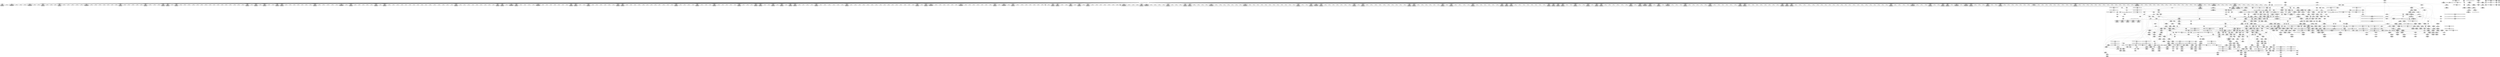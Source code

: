 digraph {
	CE0x5676d40 [shape=record,shape=Mrecord,label="{CE0x5676d40|0:_i32,_4:_i32,_8:_i32,_12:_i32,_:_CMRE_16,20_|*MultipleSource*|security/selinux/hooks.c,196|*LoadInst*|security/selinux/hooks.c,196|security/selinux/hooks.c,197}"]
	CE0x5697050 [shape=record,shape=Mrecord,label="{CE0x5697050|12:_i32,_56:_i8*,_:_CRE_936,944_|*MultipleSource*|*LoadInst*|security/selinux/hooks.c,1627|Function::inode_has_perm&Arg::inode::|security/selinux/hooks.c,1611}"]
	CE0x560afa0 [shape=record,shape=Mrecord,label="{CE0x560afa0|selinux_inode_getxattr:bb}"]
	CE0x5630560 [shape=record,shape=Mrecord,label="{CE0x5630560|inode_has_perm:adp|Function::inode_has_perm&Arg::adp::|*SummSource*}"]
	CE0x562ad10 [shape=record,shape=Mrecord,label="{CE0x562ad10|12:_i32,_56:_i8*,_:_CRE_64,72_|*MultipleSource*|*LoadInst*|security/selinux/hooks.c,1627|Function::inode_has_perm&Arg::inode::|security/selinux/hooks.c,1611}"]
	CE0x5690400 [shape=record,shape=Mrecord,label="{CE0x5690400|12:_i32,_56:_i8*,_:_CRE_776,792_|*MultipleSource*|*LoadInst*|security/selinux/hooks.c,1627|Function::inode_has_perm&Arg::inode::|security/selinux/hooks.c,1611}"]
	CE0x566a990 [shape=record,shape=Mrecord,label="{CE0x566a990|inode_has_perm:do.body|*SummSink*}"]
	CE0x568d610 [shape=record,shape=Mrecord,label="{CE0x568d610|12:_i32,_56:_i8*,_:_CRE_618,619_}"]
	CE0x5628e10 [shape=record,shape=Mrecord,label="{CE0x5628e10|cred_sid:sid|security/selinux/hooks.c,197|*SummSource*}"]
	CE0x56072f0 [shape=record,shape=Mrecord,label="{CE0x56072f0|dentry_has_perm:ad|security/selinux/hooks.c, 1628}"]
	CE0x564d050 [shape=record,shape=Mrecord,label="{CE0x564d050|104:_%struct.inode*,_:_CRE_204,205_}"]
	CE0x566adb0 [shape=record,shape=Mrecord,label="{CE0x566adb0|i64_0|*Constant*}"]
	CE0x562d740 [shape=record,shape=Mrecord,label="{CE0x562d740|104:_%struct.inode*,_:_CRE_174,175_}"]
	CE0x5655630 [shape=record,shape=Mrecord,label="{CE0x5655630|inode_has_perm:sclass|security/selinux/hooks.c,1617|*SummSink*}"]
	CE0x56a47c0 [shape=record,shape=Mrecord,label="{CE0x56a47c0|i64*_getelementptr_inbounds_(_8_x_i64_,_8_x_i64_*___llvm_gcov_ctr154,_i64_0,_i64_7)|*Constant*|*SummSource*}"]
	CE0x562e190 [shape=record,shape=Mrecord,label="{CE0x562e190|104:_%struct.inode*,_:_CRE_185,186_}"]
	CE0x5665bc0 [shape=record,shape=Mrecord,label="{CE0x5665bc0|104:_%struct.inode*,_:_CRE_166,167_}"]
	CE0x569e1b0 [shape=record,shape=Mrecord,label="{CE0x569e1b0|inode_has_perm:i_security|security/selinux/hooks.c,1615}"]
	CE0x56940d0 [shape=record,shape=Mrecord,label="{CE0x56940d0|12:_i32,_56:_i8*,_:_CRE_896,897_}"]
	CE0x5661b40 [shape=record,shape=Mrecord,label="{CE0x5661b40|GLOBAL:__validate_creds|*Constant*|*SummSink*}"]
	CE0x5602780 [shape=record,shape=Mrecord,label="{CE0x5602780|dentry_has_perm:cred|Function::dentry_has_perm&Arg::cred::|*SummSource*}"]
	CE0x56073d0 [shape=record,shape=Mrecord,label="{CE0x56073d0|dentry_has_perm:ad|security/selinux/hooks.c, 1628|*SummSink*}"]
	CE0x55fd200 [shape=record,shape=Mrecord,label="{CE0x55fd200|selinux_inode_getxattr:entry|*SummSource*}"]
	CE0x68fad60 [shape=record,shape=Mrecord,label="{CE0x68fad60|selinux_inode_getxattr:tmp1|*SummSource*}"]
	CE0x56735c0 [shape=record,shape=Mrecord,label="{CE0x56735c0|_ret_void,_!dbg_!27722|include/linux/cred.h,175|*SummSink*}"]
	CE0x5682450 [shape=record,shape=Mrecord,label="{CE0x5682450|12:_i32,_56:_i8*,_:_CRE_298,299_}"]
	CE0x5681c00 [shape=record,shape=Mrecord,label="{CE0x5681c00|12:_i32,_56:_i8*,_:_CRE_291,292_}"]
	CE0x567a3c0 [shape=record,shape=Mrecord,label="{CE0x567a3c0|12:_i32,_56:_i8*,_:_CRE_161,162_}"]
	CE0x567e490 [shape=record,shape=Mrecord,label="{CE0x567e490|12:_i32,_56:_i8*,_:_CRE_244,245_}"]
	CE0x5672430 [shape=record,shape=Mrecord,label="{CE0x5672430|dentry_has_perm:d_inode|security/selinux/hooks.c,1627|*SummSink*}"]
	CE0x566ca80 [shape=record,shape=Mrecord,label="{CE0x566ca80|_call_void_mcount()_#3|*SummSource*}"]
	CE0x5695040 [shape=record,shape=Mrecord,label="{CE0x5695040|12:_i32,_56:_i8*,_:_CRE_909,910_}"]
	CE0x569e8b0 [shape=record,shape=Mrecord,label="{CE0x569e8b0|inode_has_perm:tmp16|security/selinux/hooks.c,1615|*SummSource*}"]
	CE0x5689000 [shape=record,shape=Mrecord,label="{CE0x5689000|12:_i32,_56:_i8*,_:_CRE_559,560_}"]
	CE0x5633260 [shape=record,shape=Mrecord,label="{CE0x5633260|inode_has_perm:tmp2}"]
	CE0x560ce40 [shape=record,shape=Mrecord,label="{CE0x560ce40|selinux_inode_getxattr:tmp2|*SummSource*}"]
	CE0x5661430 [shape=record,shape=Mrecord,label="{CE0x5661430|inode_has_perm:tmp|*SummSource*}"]
	CE0x5680c90 [shape=record,shape=Mrecord,label="{CE0x5680c90|12:_i32,_56:_i8*,_:_CRE_278,279_}"]
	CE0x5604410 [shape=record,shape=Mrecord,label="{CE0x5604410|_ret_i32_%call5,_!dbg_!27741|security/selinux/hooks.c,3043}"]
	CE0x566d9f0 [shape=record,shape=Mrecord,label="{CE0x566d9f0|__validate_creds:lnot.ext|include/linux/cred.h,173|*SummSink*}"]
	CE0x5614400 [shape=record,shape=Mrecord,label="{CE0x5614400|12:_i32,_56:_i8*,_:_CRE_151,152_}"]
	CE0x562edc0 [shape=record,shape=Mrecord,label="{CE0x562edc0|104:_%struct.inode*,_:_CRE_198,199_}"]
	CE0x561b770 [shape=record,shape=Mrecord,label="{CE0x561b770|selinux_inode_getxattr:bb|*SummSink*}"]
	CE0x567a960 [shape=record,shape=Mrecord,label="{CE0x567a960|12:_i32,_56:_i8*,_:_CRE_167,168_}"]
	CE0x56111a0 [shape=record,shape=Mrecord,label="{CE0x56111a0|dentry_has_perm:bb|*SummSink*}"]
	CE0x5694460 [shape=record,shape=Mrecord,label="{CE0x5694460|12:_i32,_56:_i8*,_:_CRE_899,900_}"]
	CE0x561e6a0 [shape=record,shape=Mrecord,label="{CE0x561e6a0|__validate_creds:tmp7|include/linux/cred.h,174}"]
	CE0x5608cc0 [shape=record,shape=Mrecord,label="{CE0x5608cc0|dentry_has_perm:tmp2}"]
	CE0x5602620 [shape=record,shape=Mrecord,label="{CE0x5602620|dentry_has_perm:cred|Function::dentry_has_perm&Arg::cred::}"]
	CE0x560cf80 [shape=record,shape=Mrecord,label="{CE0x560cf80|selinux_inode_getxattr:do.body|*SummSink*}"]
	CE0x5615200 [shape=record,shape=Mrecord,label="{CE0x5615200|get_current:tmp3}"]
	CE0x562efa0 [shape=record,shape=Mrecord,label="{CE0x562efa0|104:_%struct.inode*,_:_CRE_200,201_}"]
	CE0x567f4d0 [shape=record,shape=Mrecord,label="{CE0x567f4d0|12:_i32,_56:_i8*,_:_CRE_258,259_}"]
	CE0x5693620 [shape=record,shape=Mrecord,label="{CE0x5693620|12:_i32,_56:_i8*,_:_CRE_887,888_}"]
	CE0x5688dd0 [shape=record,shape=Mrecord,label="{CE0x5688dd0|12:_i32,_56:_i8*,_:_CRE_557,558_}"]
	CE0x568ab50 [shape=record,shape=Mrecord,label="{CE0x568ab50|12:_i32,_56:_i8*,_:_CRE_582,583_}"]
	CE0x56145e0 [shape=record,shape=Mrecord,label="{CE0x56145e0|12:_i32,_56:_i8*,_:_CRE_153,154_}"]
	CE0x5668700 [shape=record,shape=Mrecord,label="{CE0x5668700|12:_i32,_56:_i8*,_:_CRE_80,88_|*MultipleSource*|*LoadInst*|security/selinux/hooks.c,1627|Function::inode_has_perm&Arg::inode::|security/selinux/hooks.c,1611}"]
	CE0x568cdc0 [shape=record,shape=Mrecord,label="{CE0x568cdc0|12:_i32,_56:_i8*,_:_CRE_611,612_}"]
	CE0x5656920 [shape=record,shape=Mrecord,label="{CE0x5656920|avc_has_perm:entry|*SummSink*}"]
	CE0x562e730 [shape=record,shape=Mrecord,label="{CE0x562e730|104:_%struct.inode*,_:_CRE_191,192_}"]
	CE0x56161a0 [shape=record,shape=Mrecord,label="{CE0x56161a0|104:_%struct.inode*,_:_CRE_88,89_}"]
	CE0x5631c50 [shape=record,shape=Mrecord,label="{CE0x5631c50|inode_has_perm:tmp2|*SummSink*}"]
	CE0x5683030 [shape=record,shape=Mrecord,label="{CE0x5683030|12:_i32,_56:_i8*,_:_CRE_308,309_}"]
	CE0x566a480 [shape=record,shape=Mrecord,label="{CE0x566a480|i64*_getelementptr_inbounds_(_2_x_i64_,_2_x_i64_*___llvm_gcov_ctr131,_i64_0,_i64_1)|*Constant*}"]
	CE0x569e0a0 [shape=record,shape=Mrecord,label="{CE0x569e0a0|inode_has_perm:tmp15|*LoadInst*|security/selinux/hooks.c,1615}"]
	CE0x561b370 [shape=record,shape=Mrecord,label="{CE0x561b370|i64_4|*Constant*}"]
	CE0x56a1240 [shape=record,shape=Mrecord,label="{CE0x56a1240|__validate_creds:lnot1|include/linux/cred.h,173|*SummSink*}"]
	CE0x564e4c0 [shape=record,shape=Mrecord,label="{CE0x564e4c0|104:_%struct.inode*,_:_CRE_240,248_|*MultipleSource*|Function::selinux_inode_getxattr&Arg::dentry::|Function::dentry_has_perm&Arg::dentry::|security/selinux/hooks.c,1627}"]
	CE0x5605720 [shape=record,shape=Mrecord,label="{CE0x5605720|%struct.task_struct*_(%struct.task_struct**)*_asm_movq_%gs:$_1:P_,$0_,_r,im,_dirflag_,_fpsr_,_flags_|*SummSource*}"]
	CE0x5696210 [shape=record,shape=Mrecord,label="{CE0x5696210|12:_i32,_56:_i8*,_:_CRE_924,925_}"]
	CE0x5658800 [shape=record,shape=Mrecord,label="{CE0x5658800|inode_has_perm:tmp20|security/selinux/hooks.c,1618}"]
	CE0x564e010 [shape=record,shape=Mrecord,label="{CE0x564e010|104:_%struct.inode*,_:_CRE_221,222_}"]
	CE0x5602380 [shape=record,shape=Mrecord,label="{CE0x5602380|GLOBAL:dentry_has_perm|*Constant*|*SummSink*}"]
	CE0x568bbf0 [shape=record,shape=Mrecord,label="{CE0x568bbf0|12:_i32,_56:_i8*,_:_CRE_596,597_}"]
	CE0x5606f10 [shape=record,shape=Mrecord,label="{CE0x5606f10|get_current:bb|*SummSink*}"]
	CE0x56a7360 [shape=record,shape=Mrecord,label="{CE0x56a7360|inode_has_perm:lnot.ext|security/selinux/hooks.c,1611}"]
	CE0x568de60 [shape=record,shape=Mrecord,label="{CE0x568de60|12:_i32,_56:_i8*,_:_CRE_632,640_|*MultipleSource*|*LoadInst*|security/selinux/hooks.c,1627|Function::inode_has_perm&Arg::inode::|security/selinux/hooks.c,1611}"]
	CE0x568c900 [shape=record,shape=Mrecord,label="{CE0x568c900|12:_i32,_56:_i8*,_:_CRE_607,608_}"]
	CE0x561aa50 [shape=record,shape=Mrecord,label="{CE0x561aa50|selinux_inode_getxattr:land.lhs.true|*SummSource*}"]
	CE0x5697180 [shape=record,shape=Mrecord,label="{CE0x5697180|12:_i32,_56:_i8*,_:_CRE_944,952_|*MultipleSource*|*LoadInst*|security/selinux/hooks.c,1627|Function::inode_has_perm&Arg::inode::|security/selinux/hooks.c,1611}"]
	CE0x56a8010 [shape=record,shape=Mrecord,label="{CE0x56a8010|GLOBAL:llvm.expect.i64|*Constant*|*SummSink*}"]
	CE0x5656e60 [shape=record,shape=Mrecord,label="{CE0x5656e60|avc_has_perm:tsid|Function::avc_has_perm&Arg::tsid::|*SummSource*}"]
	CE0x566b880 [shape=record,shape=Mrecord,label="{CE0x566b880|i32_4|*Constant*}"]
	CE0x56933c0 [shape=record,shape=Mrecord,label="{CE0x56933c0|12:_i32,_56:_i8*,_:_CRE_885,886_}"]
	CE0x5631f60 [shape=record,shape=Mrecord,label="{CE0x5631f60|inode_has_perm:tmp3}"]
	CE0x56c79f0 [shape=record,shape=Mrecord,label="{CE0x56c79f0|__validate_creds:tmp9|include/linux/cred.h,175}"]
	CE0x566c1f0 [shape=record,shape=Mrecord,label="{CE0x566c1f0|12:_i32,_56:_i8*,_:_CRE_8,12_|*MultipleSource*|*LoadInst*|security/selinux/hooks.c,1627|Function::inode_has_perm&Arg::inode::|security/selinux/hooks.c,1611}"]
	CE0x5667ef0 [shape=record,shape=Mrecord,label="{CE0x5667ef0|__validate_creds:file|Function::__validate_creds&Arg::file::|*SummSource*}"]
	CE0x5696a60 [shape=record,shape=Mrecord,label="{CE0x5696a60|12:_i32,_56:_i8*,_:_CRE_931,932_}"]
	CE0x5672800 [shape=record,shape=Mrecord,label="{CE0x5672800|104:_%struct.inode*,_:_CRE_16,24_|*MultipleSource*|Function::selinux_inode_getxattr&Arg::dentry::|Function::dentry_has_perm&Arg::dentry::|security/selinux/hooks.c,1627}"]
	CE0x562b6f0 [shape=record,shape=Mrecord,label="{CE0x562b6f0|_ret_%struct.task_struct*_%tmp4,_!dbg_!27714|./arch/x86/include/asm/current.h,14|*SummSink*}"]
	CE0x5686670 [shape=record,shape=Mrecord,label="{CE0x5686670|12:_i32,_56:_i8*,_:_CRE_480,481_}"]
	CE0x5615ce0 [shape=record,shape=Mrecord,label="{CE0x5615ce0|104:_%struct.inode*,_:_CRE_56,64_|*MultipleSource*|Function::selinux_inode_getxattr&Arg::dentry::|Function::dentry_has_perm&Arg::dentry::|security/selinux/hooks.c,1627}"]
	CE0x5628230 [shape=record,shape=Mrecord,label="{CE0x5628230|cred_sid:tmp4|*LoadInst*|security/selinux/hooks.c,196|*SummSink*}"]
	CE0x562a080 [shape=record,shape=Mrecord,label="{CE0x562a080|selinux_inode_getxattr:call3|security/selinux/hooks.c,3041|*SummSource*}"]
	CE0x5661350 [shape=record,shape=Mrecord,label="{CE0x5661350|inode_has_perm:tmp}"]
	CE0x566d7b0 [shape=record,shape=Mrecord,label="{CE0x566d7b0|i8*_getelementptr_inbounds_(_25_x_i8_,_25_x_i8_*_.str3,_i32_0,_i32_0)|*Constant*}"]
	CE0x5685910 [shape=record,shape=Mrecord,label="{CE0x5685910|12:_i32,_56:_i8*,_:_CRE_464,472_|*MultipleSource*|*LoadInst*|security/selinux/hooks.c,1627|Function::inode_has_perm&Arg::inode::|security/selinux/hooks.c,1611}"]
	CE0x56a9570 [shape=record,shape=Mrecord,label="{CE0x56a9570|GLOBAL:__llvm_gcov_ctr154|Global_var:__llvm_gcov_ctr154}"]
	CE0x566c900 [shape=record,shape=Mrecord,label="{CE0x566c900|__validate_creds:tmp1|*SummSink*}"]
	CE0x5689720 [shape=record,shape=Mrecord,label="{CE0x5689720|12:_i32,_56:_i8*,_:_CRE_565,566_}"]
	CE0x564f400 [shape=record,shape=Mrecord,label="{CE0x564f400|get_current:tmp1}"]
	CE0x562bc60 [shape=record,shape=Mrecord,label="{CE0x562bc60|i32_78|*Constant*|*SummSink*}"]
	CE0x568aa20 [shape=record,shape=Mrecord,label="{CE0x568aa20|12:_i32,_56:_i8*,_:_CRE_581,582_}"]
	CE0x5681ad0 [shape=record,shape=Mrecord,label="{CE0x5681ad0|12:_i32,_56:_i8*,_:_CRE_290,291_}"]
	CE0x5683b80 [shape=record,shape=Mrecord,label="{CE0x5683b80|12:_i32,_56:_i8*,_:_CRE_344,352_|*MultipleSource*|*LoadInst*|security/selinux/hooks.c,1627|Function::inode_has_perm&Arg::inode::|security/selinux/hooks.c,1611}"]
	CE0x5689850 [shape=record,shape=Mrecord,label="{CE0x5689850|12:_i32,_56:_i8*,_:_CRE_566,567_}"]
	CE0x5689130 [shape=record,shape=Mrecord,label="{CE0x5689130|12:_i32,_56:_i8*,_:_CRE_560,561_}"]
	CE0x568ffc0 [shape=record,shape=Mrecord,label="{CE0x568ffc0|12:_i32,_56:_i8*,_:_CRE_760,768_|*MultipleSource*|*LoadInst*|security/selinux/hooks.c,1627|Function::inode_has_perm&Arg::inode::|security/selinux/hooks.c,1611}"]
	CE0x5617ff0 [shape=record,shape=Mrecord,label="{CE0x5617ff0|i8_1|*Constant*}"]
	CE0x5677460 [shape=record,shape=Mrecord,label="{CE0x5677460|cred_sid:tmp6|security/selinux/hooks.c,197|*SummSink*}"]
	CE0x562b650 [shape=record,shape=Mrecord,label="{CE0x562b650|_ret_%struct.task_struct*_%tmp4,_!dbg_!27714|./arch/x86/include/asm/current.h,14}"]
	CE0x567fac0 [shape=record,shape=Mrecord,label="{CE0x567fac0|12:_i32,_56:_i8*,_:_CRE_263,264_}"]
	CE0x5671920 [shape=record,shape=Mrecord,label="{CE0x5671920|__validate_creds:lnot|include/linux/cred.h,173|*SummSink*}"]
	CE0x5627830 [shape=record,shape=Mrecord,label="{CE0x5627830|selinux_inode_getxattr:tmp19|security/selinux/hooks.c,3041}"]
	CE0x56147c0 [shape=record,shape=Mrecord,label="{CE0x56147c0|12:_i32,_56:_i8*,_:_CRE_155,156_}"]
	CE0x566b500 [shape=record,shape=Mrecord,label="{CE0x566b500|cred_sid:tmp1}"]
	CE0x5655710 [shape=record,shape=Mrecord,label="{CE0x5655710|inode_has_perm:tmp18|security/selinux/hooks.c,1617}"]
	CE0x5655e70 [shape=record,shape=Mrecord,label="{CE0x5655e70|inode_has_perm:call4|security/selinux/hooks.c,1617|*SummSource*}"]
	CE0x5680dc0 [shape=record,shape=Mrecord,label="{CE0x5680dc0|12:_i32,_56:_i8*,_:_CRE_279,280_}"]
	CE0x5694b80 [shape=record,shape=Mrecord,label="{CE0x5694b80|12:_i32,_56:_i8*,_:_CRE_905,906_}"]
	CE0x5614310 [shape=record,shape=Mrecord,label="{CE0x5614310|12:_i32,_56:_i8*,_:_CRE_150,151_}"]
	CE0x567b970 [shape=record,shape=Mrecord,label="{CE0x567b970|12:_i32,_56:_i8*,_:_CRE_179,180_}"]
	CE0x560e790 [shape=record,shape=Mrecord,label="{CE0x560e790|selinux_inode_getxattr:call3|security/selinux/hooks.c,3041|*SummSink*}"]
	CE0x5621690 [shape=record,shape=Mrecord,label="{CE0x5621690|selinux_inode_getxattr:tmp|*SummSink*}"]
	CE0x5619540 [shape=record,shape=Mrecord,label="{CE0x5619540|i8*_getelementptr_inbounds_(_25_x_i8_,_25_x_i8_*_.str3,_i32_0,_i32_0)|*Constant*|*SummSource*}"]
	CE0x6a2c660 [shape=record,shape=Mrecord,label="{CE0x6a2c660|selinux_inode_getxattr:do.end}"]
	CE0x568d9a0 [shape=record,shape=Mrecord,label="{CE0x568d9a0|12:_i32,_56:_i8*,_:_CRE_621,622_}"]
	CE0x5680a30 [shape=record,shape=Mrecord,label="{CE0x5680a30|12:_i32,_56:_i8*,_:_CRE_276,277_}"]
	CE0x567ad20 [shape=record,shape=Mrecord,label="{CE0x567ad20|12:_i32,_56:_i8*,_:_CRE_171,172_}"]
	CE0x567b1d0 [shape=record,shape=Mrecord,label="{CE0x567b1d0|12:_i32,_56:_i8*,_:_CRE_176,177_}"]
	CE0x560c110 [shape=record,shape=Mrecord,label="{CE0x560c110|selinux_inode_getxattr:if.end|*SummSource*}"]
	CE0x5612ef0 [shape=record,shape=Mrecord,label="{CE0x5612ef0|i64*_getelementptr_inbounds_(_11_x_i64_,_11_x_i64_*___llvm_gcov_ctr239,_i64_0,_i64_8)|*Constant*|*SummSource*}"]
	CE0x56960e0 [shape=record,shape=Mrecord,label="{CE0x56960e0|12:_i32,_56:_i8*,_:_CRE_923,924_}"]
	CE0x560cdd0 [shape=record,shape=Mrecord,label="{CE0x560cdd0|selinux_inode_getxattr:tmp2}"]
	CE0x5686190 [shape=record,shape=Mrecord,label="{CE0x5686190|12:_i32,_56:_i8*,_:_CRE_475,476_}"]
	CE0x5603520 [shape=record,shape=Mrecord,label="{CE0x5603520|i32_16|*Constant*|*SummSource*}"]
	CE0x5613d70 [shape=record,shape=Mrecord,label="{CE0x5613d70|12:_i32,_56:_i8*,_:_CRE_144,145_}"]
	CE0x5626f70 [shape=record,shape=Mrecord,label="{CE0x5626f70|i64_0|*Constant*|*SummSink*}"]
	CE0x566fb00 [shape=record,shape=Mrecord,label="{CE0x566fb00|104:_%struct.inode*,_:_CRE_317,318_}"]
	CE0x560f730 [shape=record,shape=Mrecord,label="{CE0x560f730|selinux_inode_getxattr:tmp3}"]
	CE0x56982e0 [shape=record,shape=Mrecord,label="{CE0x56982e0|12:_i32,_56:_i8*,_:_CRE_983,984_}"]
	CE0x56799d0 [shape=record,shape=Mrecord,label="{CE0x56799d0|inode_has_perm:call|security/selinux/hooks.c,1614|*SummSource*}"]
	CE0x567bb50 [shape=record,shape=Mrecord,label="{CE0x567bb50|12:_i32,_56:_i8*,_:_CRE_181,182_}"]
	CE0x5608020 [shape=record,shape=Mrecord,label="{CE0x5608020|i32_5|*Constant*|*SummSink*}"]
	CE0x5650d70 [shape=record,shape=Mrecord,label="{CE0x5650d70|inode_has_perm:cred|Function::inode_has_perm&Arg::cred::}"]
	CE0x5618330 [shape=record,shape=Mrecord,label="{CE0x5618330|i8_1|*Constant*|*SummSource*}"]
	CE0x5633590 [shape=record,shape=Mrecord,label="{CE0x5633590|__validate_creds:if.end}"]
	CE0x5606040 [shape=record,shape=Mrecord,label="{CE0x5606040|__validate_creds:entry|*SummSink*}"]
	CE0x565f280 [shape=record,shape=Mrecord,label="{CE0x565f280|cred_sid:security|security/selinux/hooks.c,196|*SummSource*}"]
	CE0x56688e0 [shape=record,shape=Mrecord,label="{CE0x56688e0|12:_i32,_56:_i8*,_:_CRE_88,96_|*MultipleSource*|*LoadInst*|security/selinux/hooks.c,1627|Function::inode_has_perm&Arg::inode::|security/selinux/hooks.c,1611}"]
	CE0x56008b0 [shape=record,shape=Mrecord,label="{CE0x56008b0|__validate_creds:tmp2|include/linux/cred.h,173|*SummSource*}"]
	CE0x5618c70 [shape=record,shape=Mrecord,label="{CE0x5618c70|i8_1|*Constant*|*SummSink*}"]
	CE0x5669120 [shape=record,shape=Mrecord,label="{CE0x5669120|__validate_creds:file|Function::__validate_creds&Arg::file::|*SummSink*}"]
	CE0x5620a10 [shape=record,shape=Mrecord,label="{CE0x5620a10|selinux_inode_getxattr:tmp18|security/selinux/hooks.c,3041}"]
	CE0x568b140 [shape=record,shape=Mrecord,label="{CE0x568b140|12:_i32,_56:_i8*,_:_CRE_587,588_}"]
	CE0x567ff80 [shape=record,shape=Mrecord,label="{CE0x567ff80|12:_i32,_56:_i8*,_:_CRE_267,268_}"]
	CE0x56a6750 [shape=record,shape=Mrecord,label="{CE0x56a6750|inode_has_perm:lnot|security/selinux/hooks.c,1611}"]
	CE0x56c6f80 [shape=record,shape=Mrecord,label="{CE0x56c6f80|__validate_creds:tmp8|include/linux/cred.h,175}"]
	CE0x566a6e0 [shape=record,shape=Mrecord,label="{CE0x566a6e0|i64*_getelementptr_inbounds_(_2_x_i64_,_2_x_i64_*___llvm_gcov_ctr131,_i64_0,_i64_1)|*Constant*|*SummSource*}"]
	CE0x5623150 [shape=record,shape=Mrecord,label="{CE0x5623150|GLOBAL:selinux_inode_getxattr.__warned|Global_var:selinux_inode_getxattr.__warned|*SummSink*}"]
	CE0x567f990 [shape=record,shape=Mrecord,label="{CE0x567f990|12:_i32,_56:_i8*,_:_CRE_262,263_}"]
	CE0x5626e60 [shape=record,shape=Mrecord,label="{CE0x5626e60|i64_0|*Constant*|*SummSource*}"]
	CE0x567a780 [shape=record,shape=Mrecord,label="{CE0x567a780|12:_i32,_56:_i8*,_:_CRE_165,166_}"]
	CE0x5685d50 [shape=record,shape=Mrecord,label="{CE0x5685d50|12:_i32,_56:_i8*,_:_CRE_473,474_}"]
	CE0x568c570 [shape=record,shape=Mrecord,label="{CE0x568c570|12:_i32,_56:_i8*,_:_CRE_604,605_}"]
	CE0x5670a00 [shape=record,shape=Mrecord,label="{CE0x5670a00|__validate_creds:tmp4|include/linux/cred.h,173|*SummSink*}"]
	CE0x562e550 [shape=record,shape=Mrecord,label="{CE0x562e550|104:_%struct.inode*,_:_CRE_189,190_}"]
	CE0x567cf00 [shape=record,shape=Mrecord,label="{CE0x567cf00|12:_i32,_56:_i8*,_:_CRE_202,203_}"]
	CE0x5680b60 [shape=record,shape=Mrecord,label="{CE0x5680b60|12:_i32,_56:_i8*,_:_CRE_277,278_}"]
	CE0x5681d30 [shape=record,shape=Mrecord,label="{CE0x5681d30|12:_i32,_56:_i8*,_:_CRE_292,293_}"]
	CE0x5602ef0 [shape=record,shape=Mrecord,label="{CE0x5602ef0|selinux_inode_getxattr:dentry|Function::selinux_inode_getxattr&Arg::dentry::|*SummSink*}"]
	CE0x568d870 [shape=record,shape=Mrecord,label="{CE0x568d870|12:_i32,_56:_i8*,_:_CRE_620,621_}"]
	CE0x5682910 [shape=record,shape=Mrecord,label="{CE0x5682910|12:_i32,_56:_i8*,_:_CRE_302,303_}"]
	CE0x56c5d80 [shape=record,shape=Mrecord,label="{CE0x56c5d80|__validate_creds:tmp7|include/linux/cred.h,174|*SummSink*}"]
	CE0x5616810 [shape=record,shape=Mrecord,label="{CE0x5616810|104:_%struct.inode*,_:_CRE_93,94_}"]
	CE0x5614130 [shape=record,shape=Mrecord,label="{CE0x5614130|12:_i32,_56:_i8*,_:_CRE_148,149_}"]
	CE0x56722d0 [shape=record,shape=Mrecord,label="{CE0x56722d0|104:_%struct.inode*,_:_CRE_0,4_|*MultipleSource*|Function::selinux_inode_getxattr&Arg::dentry::|Function::dentry_has_perm&Arg::dentry::|security/selinux/hooks.c,1627}"]
	CE0x5686240 [shape=record,shape=Mrecord,label="{CE0x5686240|12:_i32,_56:_i8*,_:_CRE_476,477_}"]
	CE0x566ece0 [shape=record,shape=Mrecord,label="{CE0x566ece0|104:_%struct.inode*,_:_CRE_304,305_}"]
	CE0x5680ef0 [shape=record,shape=Mrecord,label="{CE0x5680ef0|12:_i32,_56:_i8*,_:_CRE_280,281_}"]
	CE0x567ab40 [shape=record,shape=Mrecord,label="{CE0x567ab40|12:_i32,_56:_i8*,_:_CRE_169,170_}"]
	CE0x5620c70 [shape=record,shape=Mrecord,label="{CE0x5620c70|selinux_inode_getxattr:tmp18|security/selinux/hooks.c,3041|*SummSource*}"]
	CE0x56ab540 [shape=record,shape=Mrecord,label="{CE0x56ab540|i64*_getelementptr_inbounds_(_8_x_i64_,_8_x_i64_*___llvm_gcov_ctr154,_i64_0,_i64_5)|*Constant*|*SummSink*}"]
	CE0x5622b40 [shape=record,shape=Mrecord,label="{CE0x5622b40|i1_true|*Constant*|*SummSource*}"]
	CE0x5693ae0 [shape=record,shape=Mrecord,label="{CE0x5693ae0|12:_i32,_56:_i8*,_:_CRE_891,892_}"]
	CE0x565e7b0 [shape=record,shape=Mrecord,label="{CE0x565e7b0|__validate_creds:tmp}"]
	CE0x568b990 [shape=record,shape=Mrecord,label="{CE0x568b990|12:_i32,_56:_i8*,_:_CRE_594,595_}"]
	CE0x56309c0 [shape=record,shape=Mrecord,label="{CE0x56309c0|_ret_i32_%retval.0,_!dbg_!27739|security/selinux/hooks.c,1618|*SummSource*}"]
	CE0x56a99e0 [shape=record,shape=Mrecord,label="{CE0x56a99e0|inode_has_perm:tmp8|security/selinux/hooks.c,1611|*SummSource*}"]
	CE0x566f830 [shape=record,shape=Mrecord,label="{CE0x566f830|104:_%struct.inode*,_:_CRE_314,315_}"]
	CE0x5602960 [shape=record,shape=Mrecord,label="{CE0x5602960|dentry_has_perm:cred|Function::dentry_has_perm&Arg::cred::|*SummSink*}"]
	CE0x567ac30 [shape=record,shape=Mrecord,label="{CE0x567ac30|12:_i32,_56:_i8*,_:_CRE_170,171_}"]
	CE0x56abfc0 [shape=record,shape=Mrecord,label="{CE0x56abfc0|inode_has_perm:tmp12|security/selinux/hooks.c,1612|*SummSource*}"]
	CE0x56a0bf0 [shape=record,shape=Mrecord,label="{CE0x56a0bf0|inode_has_perm:tmp17|security/selinux/hooks.c,1617|*SummSink*}"]
	CE0x567f010 [shape=record,shape=Mrecord,label="{CE0x567f010|12:_i32,_56:_i8*,_:_CRE_254,255_}"]
	CE0x5614b80 [shape=record,shape=Mrecord,label="{CE0x5614b80|12:_i32,_56:_i8*,_:_CRE_159,160_}"]
	CE0x56aa8b0 [shape=record,shape=Mrecord,label="{CE0x56aa8b0|inode_has_perm:tmp9|security/selinux/hooks.c,1611|*SummSink*}"]
	CE0x562c020 [shape=record,shape=Mrecord,label="{CE0x562c020|selinux_inode_getxattr:cred4|security/selinux/hooks.c,3041|*SummSource*}"]
	CE0x567b880 [shape=record,shape=Mrecord,label="{CE0x567b880|12:_i32,_56:_i8*,_:_CRE_178,179_}"]
	CE0x5668050 [shape=record,shape=Mrecord,label="{CE0x5668050|cred_sid:tmp2|*SummSource*}"]
	CE0x56c09b0 [shape=record,shape=Mrecord,label="{CE0x56c09b0|i32_3|*Constant*|*SummSource*}"]
	CE0x568a690 [shape=record,shape=Mrecord,label="{CE0x568a690|12:_i32,_56:_i8*,_:_CRE_578,579_}"]
	CE0x566c0a0 [shape=record,shape=Mrecord,label="{CE0x566c0a0|i32_512|*Constant*}"]
	CE0x561e1d0 [shape=record,shape=Mrecord,label="{CE0x561e1d0|__validate_creds:tmp6|include/linux/cred.h,174|*SummSource*}"]
	CE0x5650440 [shape=record,shape=Mrecord,label="{CE0x5650440|GLOBAL:inode_has_perm|*Constant*}"]
	CE0x566f2b0 [shape=record,shape=Mrecord,label="{CE0x566f2b0|104:_%struct.inode*,_:_CRE_307,308_}"]
	CE0x5689260 [shape=record,shape=Mrecord,label="{CE0x5689260|12:_i32,_56:_i8*,_:_CRE_561,562_}"]
	CE0x56c7ff0 [shape=record,shape=Mrecord,label="{CE0x56c7ff0|cred_sid:bb|*SummSource*}"]
	CE0x5656610 [shape=record,shape=Mrecord,label="{CE0x5656610|avc_has_perm:entry}"]
	CE0x56060d0 [shape=record,shape=Mrecord,label="{CE0x56060d0|get_current:tmp3|*SummSink*}"]
	CE0x5650c00 [shape=record,shape=Mrecord,label="{CE0x5650c00|inode_has_perm:entry|*SummSource*}"]
	CE0x5615a20 [shape=record,shape=Mrecord,label="{CE0x5615a20|104:_%struct.inode*,_:_CRE_40,48_|*MultipleSource*|Function::selinux_inode_getxattr&Arg::dentry::|Function::dentry_has_perm&Arg::dentry::|security/selinux/hooks.c,1627}"]
	CE0x56112c0 [shape=record,shape=Mrecord,label="{CE0x56112c0|selinux_inode_getxattr:tmp12|security/selinux/hooks.c,3041|*SummSource*}"]
	CE0x562e460 [shape=record,shape=Mrecord,label="{CE0x562e460|104:_%struct.inode*,_:_CRE_188,189_}"]
	CE0x5693fa0 [shape=record,shape=Mrecord,label="{CE0x5693fa0|12:_i32,_56:_i8*,_:_CRE_895,896_}"]
	CE0x56613c0 [shape=record,shape=Mrecord,label="{CE0x56613c0|COLLAPSED:_GCMRE___llvm_gcov_ctr154_internal_global_8_x_i64_zeroinitializer:_elem_0:default:}"]
	CE0x5618ac0 [shape=record,shape=Mrecord,label="{CE0x5618ac0|_call_void_mcount()_#3|*SummSink*}"]
	CE0x5616070 [shape=record,shape=Mrecord,label="{CE0x5616070|104:_%struct.inode*,_:_CRE_80,88_|*MultipleSource*|Function::selinux_inode_getxattr&Arg::dentry::|Function::dentry_has_perm&Arg::dentry::|security/selinux/hooks.c,1627}"]
	CE0x56952a0 [shape=record,shape=Mrecord,label="{CE0x56952a0|12:_i32,_56:_i8*,_:_CRE_911,912_}"]
	CE0x5622600 [shape=record,shape=Mrecord,label="{CE0x5622600|selinux_inode_getxattr:tmp14|security/selinux/hooks.c,3041|*SummSink*}"]
	CE0x56c06c0 [shape=record,shape=Mrecord,label="{CE0x56c06c0|i32_3|*Constant*}"]
	CE0x562f400 [shape=record,shape=Mrecord,label="{CE0x562f400|selinux_inode_getxattr:call|security/selinux/hooks.c,3041}"]
	CE0x561ce40 [shape=record,shape=Mrecord,label="{CE0x561ce40|GLOBAL:lockdep_rcu_suspicious|*Constant*|*SummSource*}"]
	CE0x5674040 [shape=record,shape=Mrecord,label="{CE0x5674040|cred_sid:tmp}"]
	CE0x560ceb0 [shape=record,shape=Mrecord,label="{CE0x560ceb0|selinux_inode_getxattr:tmp2|*SummSink*}"]
	CE0x560db20 [shape=record,shape=Mrecord,label="{CE0x560db20|i64*_getelementptr_inbounds_(_11_x_i64_,_11_x_i64_*___llvm_gcov_ctr239,_i64_0,_i64_10)|*Constant*|*SummSource*}"]
	CE0x56626b0 [shape=record,shape=Mrecord,label="{CE0x56626b0|_call_void_mcount()_#3|*SummSink*}"]
	CE0x5691fc0 [shape=record,shape=Mrecord,label="{CE0x5691fc0|12:_i32,_56:_i8*,_:_CRE_868,869_}"]
	CE0x56a4c10 [shape=record,shape=Mrecord,label="{CE0x56a4c10|inode_has_perm:tmp19|security/selinux/hooks.c,1618}"]
	CE0x5635720 [shape=record,shape=Mrecord,label="{CE0x5635720|dentry_has_perm:tmp1}"]
	CE0x56c04b0 [shape=record,shape=Mrecord,label="{CE0x56c04b0|inode_has_perm:tmp16|security/selinux/hooks.c,1615|*SummSink*}"]
	CE0x56a09f0 [shape=record,shape=Mrecord,label="{CE0x56a09f0|inode_has_perm:tmp17|security/selinux/hooks.c,1617|*SummSource*}"]
	CE0x567dd20 [shape=record,shape=Mrecord,label="{CE0x567dd20|12:_i32,_56:_i8*,_:_CRE_240,241_}"]
	CE0x56078d0 [shape=record,shape=Mrecord,label="{CE0x56078d0|COLLAPSED:_GCMRE___llvm_gcov_ctr98_internal_global_2_x_i64_zeroinitializer:_elem_0:default:}"]
	CE0x568be50 [shape=record,shape=Mrecord,label="{CE0x568be50|12:_i32,_56:_i8*,_:_CRE_598,599_}"]
	CE0x56aaa20 [shape=record,shape=Mrecord,label="{CE0x56aaa20|inode_has_perm:tmp10|security/selinux/hooks.c,1611}"]
	CE0x5687460 [shape=record,shape=Mrecord,label="{CE0x5687460|12:_i32,_56:_i8*,_:_CRE_504,508_|*MultipleSource*|*LoadInst*|security/selinux/hooks.c,1627|Function::inode_has_perm&Arg::inode::|security/selinux/hooks.c,1611}"]
	CE0x562d920 [shape=record,shape=Mrecord,label="{CE0x562d920|104:_%struct.inode*,_:_CRE_176,177_}"]
	CE0x5664aa0 [shape=record,shape=Mrecord,label="{CE0x5664aa0|104:_%struct.inode*,_:_CRE_147,148_}"]
	CE0x561cdd0 [shape=record,shape=Mrecord,label="{CE0x561cdd0|GLOBAL:lockdep_rcu_suspicious|*Constant*|*SummSink*}"]
	CE0x5603d80 [shape=record,shape=Mrecord,label="{CE0x5603d80|dentry_has_perm:av|Function::dentry_has_perm&Arg::av::|*SummSink*}"]
	CE0x566fce0 [shape=record,shape=Mrecord,label="{CE0x566fce0|104:_%struct.inode*,_:_CRE_319,320_}"]
	CE0x56801e0 [shape=record,shape=Mrecord,label="{CE0x56801e0|12:_i32,_56:_i8*,_:_CRE_269,270_}"]
	CE0x5601180 [shape=record,shape=Mrecord,label="{CE0x5601180|dentry_has_perm:type|security/selinux/hooks.c,1630|*SummSource*}"]
	CE0x5660360 [shape=record,shape=Mrecord,label="{CE0x5660360|inode_has_perm:tmp5|security/selinux/hooks.c,1609|*SummSource*}"]
	CE0x567c1e0 [shape=record,shape=Mrecord,label="{CE0x567c1e0|12:_i32,_56:_i8*,_:_CRE_188,189_}"]
	CE0x566f0c0 [shape=record,shape=Mrecord,label="{CE0x566f0c0|104:_%struct.inode*,_:_CRE_306,307_}"]
	CE0x5669b40 [shape=record,shape=Mrecord,label="{CE0x5669b40|inode_has_perm:return|*SummSource*}"]
	CE0x566a8b0 [shape=record,shape=Mrecord,label="{CE0x566a8b0|inode_has_perm:do.body}"]
	CE0x562b410 [shape=record,shape=Mrecord,label="{CE0x562b410|_ret_%struct.task_struct*_%tmp4,_!dbg_!27714|./arch/x86/include/asm/current.h,14|*SummSource*}"]
	CE0x56a7600 [shape=record,shape=Mrecord,label="{CE0x56a7600|inode_has_perm:lnot.ext|security/selinux/hooks.c,1611|*SummSink*}"]
	CE0x562a1f0 [shape=record,shape=Mrecord,label="{CE0x562a1f0|GLOBAL:get_current|*Constant*}"]
	CE0x5681280 [shape=record,shape=Mrecord,label="{CE0x5681280|12:_i32,_56:_i8*,_:_CRE_283,284_}"]
	CE0x562aef0 [shape=record,shape=Mrecord,label="{CE0x562aef0|12:_i32,_56:_i8*,_:_CRE_72,76_|*MultipleSource*|*LoadInst*|security/selinux/hooks.c,1627|Function::inode_has_perm&Arg::inode::|security/selinux/hooks.c,1611}"]
	CE0x564d4d0 [shape=record,shape=Mrecord,label="{CE0x564d4d0|104:_%struct.inode*,_:_CRE_209,210_}"]
	CE0x564ebe0 [shape=record,shape=Mrecord,label="{CE0x564ebe0|104:_%struct.inode*,_:_CRE_280,288_|*MultipleSource*|Function::selinux_inode_getxattr&Arg::dentry::|Function::dentry_has_perm&Arg::dentry::|security/selinux/hooks.c,1627}"]
	CE0x569d9a0 [shape=record,shape=Mrecord,label="{CE0x569d9a0|_ret_i32_%tmp6,_!dbg_!27716|security/selinux/hooks.c,197|*SummSink*}"]
	CE0x566ba90 [shape=record,shape=Mrecord,label="{CE0x566ba90|__validate_creds:line|Function::__validate_creds&Arg::line::|*SummSink*}"]
	CE0x5657a00 [shape=record,shape=Mrecord,label="{CE0x5657a00|avc_has_perm:requested|Function::avc_has_perm&Arg::requested::|*SummSink*}"]
	CE0x56641e0 [shape=record,shape=Mrecord,label="{CE0x56641e0|104:_%struct.inode*,_:_CRE_94,95_}"]
	CE0x5667fe0 [shape=record,shape=Mrecord,label="{CE0x5667fe0|cred_sid:tmp2}"]
	CE0x5650310 [shape=record,shape=Mrecord,label="{CE0x5650310|dentry_has_perm:call|security/selinux/hooks.c,1632|*SummSink*}"]
	CE0x5666f80 [shape=record,shape=Mrecord,label="{CE0x5666f80|i64*_getelementptr_inbounds_(_2_x_i64_,_2_x_i64_*___llvm_gcov_ctr153,_i64_0,_i64_1)|*Constant*|*SummSink*}"]
	CE0x5627550 [shape=record,shape=Mrecord,label="{CE0x5627550|selinux_inode_getxattr:tmp7|security/selinux/hooks.c,3041|*SummSink*}"]
	CE0x5607f80 [shape=record,shape=Mrecord,label="{CE0x5607f80|i32_5|*Constant*|*SummSource*}"]
	CE0x5669870 [shape=record,shape=Mrecord,label="{CE0x5669870|inode_has_perm:bb|*SummSource*}"]
	CE0x568cb60 [shape=record,shape=Mrecord,label="{CE0x568cb60|12:_i32,_56:_i8*,_:_CRE_609,610_}"]
	CE0x562e910 [shape=record,shape=Mrecord,label="{CE0x562e910|104:_%struct.inode*,_:_CRE_193,194_}"]
	CE0x5672a60 [shape=record,shape=Mrecord,label="{CE0x5672a60|104:_%struct.inode*,_:_CRE_24,40_|*MultipleSource*|Function::selinux_inode_getxattr&Arg::dentry::|Function::dentry_has_perm&Arg::dentry::|security/selinux/hooks.c,1627}"]
	CE0x564f2f0 [shape=record,shape=Mrecord,label="{CE0x564f2f0|i64*_getelementptr_inbounds_(_2_x_i64_,_2_x_i64_*___llvm_gcov_ctr98,_i64_0,_i64_1)|*Constant*|*SummSink*}"]
	CE0x55fbed0 [shape=record,shape=Mrecord,label="{CE0x55fbed0|selinux_inode_getxattr:tmp10|security/selinux/hooks.c,3041}"]
	CE0x567d3b0 [shape=record,shape=Mrecord,label="{CE0x567d3b0|12:_i32,_56:_i8*,_:_CRE_207,208_}"]
	CE0x5694920 [shape=record,shape=Mrecord,label="{CE0x5694920|12:_i32,_56:_i8*,_:_CRE_903,904_}"]
	CE0x560ee40 [shape=record,shape=Mrecord,label="{CE0x560ee40|selinux_inode_getxattr:tmp6|security/selinux/hooks.c,3041|*SummSource*}"]
	CE0x562a770 [shape=record,shape=Mrecord,label="{CE0x562a770|12:_i32,_56:_i8*,_:_CRE_40,48_|*MultipleSource*|*LoadInst*|security/selinux/hooks.c,1627|Function::inode_has_perm&Arg::inode::|security/selinux/hooks.c,1611}"]
	CE0x5650ff0 [shape=record,shape=Mrecord,label="{CE0x5650ff0|inode_has_perm:cred|Function::inode_has_perm&Arg::cred::|*SummSink*}"]
	CE0x5618d70 [shape=record,shape=Mrecord,label="{CE0x5618d70|_call_void_lockdep_rcu_suspicious(i8*_getelementptr_inbounds_(_25_x_i8_,_25_x_i8_*_.str3,_i32_0,_i32_0),_i32_3041,_i8*_getelementptr_inbounds_(_45_x_i8_,_45_x_i8_*_.str12,_i32_0,_i32_0))_#10,_!dbg_!27729|security/selinux/hooks.c,3041}"]
	CE0x5686540 [shape=record,shape=Mrecord,label="{CE0x5686540|12:_i32,_56:_i8*,_:_CRE_479,480_}"]
	CE0x5668bf0 [shape=record,shape=Mrecord,label="{CE0x5668bf0|__validate_creds:tmp|*SummSink*}"]
	CE0x5658dc0 [shape=record,shape=Mrecord,label="{CE0x5658dc0|__validate_creds:bb}"]
	CE0x5615720 [shape=record,shape=Mrecord,label="{CE0x5615720|_call_void_mcount()_#3}"]
	CE0x56894c0 [shape=record,shape=Mrecord,label="{CE0x56894c0|12:_i32,_56:_i8*,_:_CRE_563,564_}"]
	CE0x56a79a0 [shape=record,shape=Mrecord,label="{CE0x56a79a0|i64_0|*Constant*}"]
	CE0x566af20 [shape=record,shape=Mrecord,label="{CE0x566af20|GLOBAL:llvm.expect.i64|*Constant*}"]
	CE0x56c6370 [shape=record,shape=Mrecord,label="{CE0x56c6370|i64*_getelementptr_inbounds_(_5_x_i64_,_5_x_i64_*___llvm_gcov_ctr155,_i64_0,_i64_4)|*Constant*}"]
	CE0x5613f50 [shape=record,shape=Mrecord,label="{CE0x5613f50|12:_i32,_56:_i8*,_:_CRE_146,147_}"]
	CE0x5698880 [shape=record,shape=Mrecord,label="{CE0x5698880|12:_i32,_56:_i8*,_:_CRE_1000,1008_|*MultipleSource*|*LoadInst*|security/selinux/hooks.c,1627|Function::inode_has_perm&Arg::inode::|security/selinux/hooks.c,1611}"]
	CE0x5665260 [shape=record,shape=Mrecord,label="{CE0x5665260|104:_%struct.inode*,_:_CRE_156,157_}"]
	CE0x560c200 [shape=record,shape=Mrecord,label="{CE0x560c200|selinux_inode_getxattr:if.end|*SummSink*}"]
	CE0x567ce10 [shape=record,shape=Mrecord,label="{CE0x567ce10|12:_i32,_56:_i8*,_:_CRE_201,202_}"]
	CE0x565df70 [shape=record,shape=Mrecord,label="{CE0x565df70|cred_sid:tmp3|*SummSink*}"]
	CE0x5624370 [shape=record,shape=Mrecord,label="{CE0x5624370|selinux_inode_getxattr:tmp5|security/selinux/hooks.c,3041|*SummSink*}"]
	CE0x5622ca0 [shape=record,shape=Mrecord,label="{CE0x5622ca0|i64*_getelementptr_inbounds_(_11_x_i64_,_11_x_i64_*___llvm_gcov_ctr239,_i64_0,_i64_1)|*Constant*|*SummSource*}"]
	CE0x5627440 [shape=record,shape=Mrecord,label="{CE0x5627440|selinux_inode_getxattr:tmp7|security/selinux/hooks.c,3041|*SummSource*}"]
	CE0x562d830 [shape=record,shape=Mrecord,label="{CE0x562d830|104:_%struct.inode*,_:_CRE_175,176_}"]
	CE0x564d3e0 [shape=record,shape=Mrecord,label="{CE0x564d3e0|104:_%struct.inode*,_:_CRE_208,209_}"]
	CE0x5664db0 [shape=record,shape=Mrecord,label="{CE0x5664db0|104:_%struct.inode*,_:_CRE_151,152_}"]
	CE0x5672790 [shape=record,shape=Mrecord,label="{CE0x5672790|104:_%struct.inode*,_:_CRE_8,12_|*MultipleSource*|Function::selinux_inode_getxattr&Arg::dentry::|Function::dentry_has_perm&Arg::dentry::|security/selinux/hooks.c,1627}"]
	CE0x562dfb0 [shape=record,shape=Mrecord,label="{CE0x562dfb0|104:_%struct.inode*,_:_CRE_183,184_}"]
	CE0x5678660 [shape=record,shape=Mrecord,label="{CE0x5678660|i64*_getelementptr_inbounds_(_8_x_i64_,_8_x_i64_*___llvm_gcov_ctr154,_i64_0,_i64_6)|*Constant*}"]
	CE0x568b3a0 [shape=record,shape=Mrecord,label="{CE0x568b3a0|12:_i32,_56:_i8*,_:_CRE_589,590_}"]
	CE0x561cc60 [shape=record,shape=Mrecord,label="{CE0x561cc60|i64_3|*Constant*}"]
	CE0x56658f0 [shape=record,shape=Mrecord,label="{CE0x56658f0|104:_%struct.inode*,_:_CRE_163,164_}"]
	CE0x568b010 [shape=record,shape=Mrecord,label="{CE0x568b010|12:_i32,_56:_i8*,_:_CRE_586,587_}"]
	CE0x56820c0 [shape=record,shape=Mrecord,label="{CE0x56820c0|12:_i32,_56:_i8*,_:_CRE_295,296_}"]
	CE0x567c960 [shape=record,shape=Mrecord,label="{CE0x567c960|12:_i32,_56:_i8*,_:_CRE_196,197_}"]
	CE0x562a540 [shape=record,shape=Mrecord,label="{CE0x562a540|GLOBAL:get_current|*Constant*|*SummSource*}"]
	CE0x568aee0 [shape=record,shape=Mrecord,label="{CE0x568aee0|12:_i32,_56:_i8*,_:_CRE_585,586_}"]
	CE0x5656110 [shape=record,shape=Mrecord,label="{CE0x5656110|i32_(i32,_i32,_i16,_i32,_%struct.common_audit_data*)*_bitcast_(i32_(i32,_i32,_i16,_i32,_%struct.common_audit_data.495*)*_avc_has_perm_to_i32_(i32,_i32,_i16,_i32,_%struct.common_audit_data*)*)|*Constant*}"]
	CE0x561ca70 [shape=record,shape=Mrecord,label="{CE0x561ca70|selinux_inode_getxattr:tmp13|security/selinux/hooks.c,3041|*SummSink*}"]
	CE0x56031e0 [shape=record,shape=Mrecord,label="{CE0x56031e0|i32_16|*Constant*}"]
	CE0x5669800 [shape=record,shape=Mrecord,label="{CE0x5669800|inode_has_perm:bb}"]
	CE0x568f960 [shape=record,shape=Mrecord,label="{CE0x568f960|12:_i32,_56:_i8*,_:_CRE_736,740_|*MultipleSource*|*LoadInst*|security/selinux/hooks.c,1627|Function::inode_has_perm&Arg::inode::|security/selinux/hooks.c,1611}"]
	CE0x566caf0 [shape=record,shape=Mrecord,label="{CE0x566caf0|_call_void_mcount()_#3|*SummSink*}"]
	CE0x5627ca0 [shape=record,shape=Mrecord,label="{CE0x5627ca0|i64*_getelementptr_inbounds_(_11_x_i64_,_11_x_i64_*___llvm_gcov_ctr239,_i64_0,_i64_10)|*Constant*}"]
	CE0x566aa20 [shape=record,shape=Mrecord,label="{CE0x566aa20|inode_has_perm:do.end}"]
	CE0x5604b10 [shape=record,shape=Mrecord,label="{CE0x5604b10|i32_1|*Constant*|*SummSink*}"]
	CE0x567e3e0 [shape=record,shape=Mrecord,label="{CE0x567e3e0|12:_i32,_56:_i8*,_:_CRE_243,244_}"]
	CE0x567e690 [shape=record,shape=Mrecord,label="{CE0x567e690|12:_i32,_56:_i8*,_:_CRE_246,247_}"]
	CE0x562b040 [shape=record,shape=Mrecord,label="{CE0x562b040|get_current:entry}"]
	CE0x5618e50 [shape=record,shape=Mrecord,label="{CE0x5618e50|_call_void_lockdep_rcu_suspicious(i8*_getelementptr_inbounds_(_25_x_i8_,_25_x_i8_*_.str3,_i32_0,_i32_0),_i32_3041,_i8*_getelementptr_inbounds_(_45_x_i8_,_45_x_i8_*_.str12,_i32_0,_i32_0))_#10,_!dbg_!27729|security/selinux/hooks.c,3041|*SummSink*}"]
	CE0x566d5e0 [shape=record,shape=Mrecord,label="{CE0x566d5e0|__validate_creds:cred|Function::__validate_creds&Arg::cred::|*SummSource*}"]
	CE0x566f560 [shape=record,shape=Mrecord,label="{CE0x566f560|104:_%struct.inode*,_:_CRE_311,312_}"]
	CE0x56965a0 [shape=record,shape=Mrecord,label="{CE0x56965a0|12:_i32,_56:_i8*,_:_CRE_927,928_}"]
	CE0x56569b0 [shape=record,shape=Mrecord,label="{CE0x56569b0|avc_has_perm:ssid|Function::avc_has_perm&Arg::ssid::}"]
	CE0x568bd20 [shape=record,shape=Mrecord,label="{CE0x568bd20|12:_i32,_56:_i8*,_:_CRE_597,598_}"]
	CE0x5628c20 [shape=record,shape=Mrecord,label="{CE0x5628c20|cred_sid:sid|security/selinux/hooks.c,197}"]
	CE0x5618420 [shape=record,shape=Mrecord,label="{CE0x5618420|dentry_has_perm:tmp3}"]
	CE0x564ff30 [shape=record,shape=Mrecord,label="{CE0x564ff30|dentry_has_perm:dentry1|security/selinux/hooks.c,1631}"]
	CE0x565a0e0 [shape=record,shape=Mrecord,label="{CE0x565a0e0|__validate_creds:if.end|*SummSink*}"]
	CE0x56294b0 [shape=record,shape=Mrecord,label="{CE0x56294b0|12:_i32,_56:_i8*,_:_CRE_120,128_|*MultipleSource*|*LoadInst*|security/selinux/hooks.c,1627|Function::inode_has_perm&Arg::inode::|security/selinux/hooks.c,1611}"]
	CE0x566fbf0 [shape=record,shape=Mrecord,label="{CE0x566fbf0|104:_%struct.inode*,_:_CRE_318,319_}"]
	CE0x56525a0 [shape=record,shape=Mrecord,label="{CE0x56525a0|i64*_getelementptr_inbounds_(_2_x_i64_,_2_x_i64_*___llvm_gcov_ctr153,_i64_0,_i64_0)|*Constant*}"]
	CE0x562db00 [shape=record,shape=Mrecord,label="{CE0x562db00|104:_%struct.inode*,_:_CRE_178,179_}"]
	CE0x56743c0 [shape=record,shape=Mrecord,label="{CE0x56743c0|0:_i32,_4:_i32,_8:_i32,_12:_i32,_:_CMRE_0,4_|*MultipleSource*|security/selinux/hooks.c,196|*LoadInst*|security/selinux/hooks.c,196|security/selinux/hooks.c,197}"]
	CE0x560c4a0 [shape=record,shape=Mrecord,label="{CE0x560c4a0|i64_0|*Constant*}"]
	CE0x56953d0 [shape=record,shape=Mrecord,label="{CE0x56953d0|12:_i32,_56:_i8*,_:_CRE_912,913_}"]
	CE0x5611030 [shape=record,shape=Mrecord,label="{CE0x5611030|dentry_has_perm:bb}"]
	CE0x56a9cd0 [shape=record,shape=Mrecord,label="{CE0x56a9cd0|inode_has_perm:tmp9|security/selinux/hooks.c,1611|*SummSource*}"]
	CE0x5684a60 [shape=record,shape=Mrecord,label="{CE0x5684a60|12:_i32,_56:_i8*,_:_CRE_408,416_|*MultipleSource*|*LoadInst*|security/selinux/hooks.c,1627|Function::inode_has_perm&Arg::inode::|security/selinux/hooks.c,1611}"]
	CE0x566c780 [shape=record,shape=Mrecord,label="{CE0x566c780|12:_i32,_56:_i8*,_:_CRE_16,24_|*MultipleSource*|*LoadInst*|security/selinux/hooks.c,1627|Function::inode_has_perm&Arg::inode::|security/selinux/hooks.c,1611}"]
	CE0x5673ea0 [shape=record,shape=Mrecord,label="{CE0x5673ea0|i64*_getelementptr_inbounds_(_2_x_i64_,_2_x_i64_*___llvm_gcov_ctr131,_i64_0,_i64_0)|*Constant*|*SummSink*}"]
	CE0x56241f0 [shape=record,shape=Mrecord,label="{CE0x56241f0|GLOBAL:__llvm_gcov_ctr239|Global_var:__llvm_gcov_ctr239|*SummSource*}"]
	CE0x56827e0 [shape=record,shape=Mrecord,label="{CE0x56827e0|12:_i32,_56:_i8*,_:_CRE_301,302_}"]
	CE0x5669410 [shape=record,shape=Mrecord,label="{CE0x5669410|i64*_getelementptr_inbounds_(_2_x_i64_,_2_x_i64_*___llvm_gcov_ctr131,_i64_0,_i64_1)|*Constant*|*SummSink*}"]
	CE0x565d160 [shape=record,shape=Mrecord,label="{CE0x565d160|inode_has_perm:tmp|*SummSink*}"]
	CE0x56a68d0 [shape=record,shape=Mrecord,label="{CE0x56a68d0|inode_has_perm:lnot|security/selinux/hooks.c,1611|*SummSource*}"]
	CE0x56972b0 [shape=record,shape=Mrecord,label="{CE0x56972b0|12:_i32,_56:_i8*,_:_CRE_952,960_|*MultipleSource*|*LoadInst*|security/selinux/hooks.c,1627|Function::inode_has_perm&Arg::inode::|security/selinux/hooks.c,1611}"]
	CE0x5607030 [shape=record,shape=Mrecord,label="{CE0x5607030|i64*_getelementptr_inbounds_(_2_x_i64_,_2_x_i64_*___llvm_gcov_ctr153,_i64_0,_i64_1)|*Constant*}"]
	CE0x5658af0 [shape=record,shape=Mrecord,label="{CE0x5658af0|inode_has_perm:tmp20|security/selinux/hooks.c,1618|*SummSink*}"]
	CE0x5688c20 [shape=record,shape=Mrecord,label="{CE0x5688c20|12:_i32,_56:_i8*,_:_CRE_555,556_}"]
	CE0x567fbf0 [shape=record,shape=Mrecord,label="{CE0x567fbf0|12:_i32,_56:_i8*,_:_CRE_264,265_}"]
	CE0x564d2f0 [shape=record,shape=Mrecord,label="{CE0x564d2f0|104:_%struct.inode*,_:_CRE_207,208_}"]
	CE0x5665da0 [shape=record,shape=Mrecord,label="{CE0x5665da0|104:_%struct.inode*,_:_CRE_168,169_}"]
	CE0x564fab0 [shape=record,shape=Mrecord,label="{CE0x564fab0|dentry_has_perm:u|security/selinux/hooks.c,1631}"]
	CE0x56148b0 [shape=record,shape=Mrecord,label="{CE0x56148b0|12:_i32,_56:_i8*,_:_CRE_156,157_}"]
	CE0x560c390 [shape=record,shape=Mrecord,label="{CE0x560c390|get_current:tmp1|*SummSink*}"]
	CE0x568a560 [shape=record,shape=Mrecord,label="{CE0x568a560|12:_i32,_56:_i8*,_:_CRE_577,578_}"]
	CE0x5624300 [shape=record,shape=Mrecord,label="{CE0x5624300|selinux_inode_getxattr:tmp5|security/selinux/hooks.c,3041|*SummSource*}"]
	CE0x567b580 [shape=record,shape=Mrecord,label="{CE0x567b580|__validate_creds:lnot|include/linux/cred.h,173|*SummSource*}"]
	CE0x5611ac0 [shape=record,shape=Mrecord,label="{CE0x5611ac0|%struct.task_struct*_(%struct.task_struct**)*_asm_movq_%gs:$_1:P_,$0_,_r,im,_dirflag_,_fpsr_,_flags_|*SummSink*}"]
	CE0x566f320 [shape=record,shape=Mrecord,label="{CE0x566f320|104:_%struct.inode*,_:_CRE_308,309_}"]
	CE0x5679480 [shape=record,shape=Mrecord,label="{CE0x5679480|inode_has_perm:tmp14|security/selinux/hooks.c,1614|*SummSource*}"]
	CE0x56144f0 [shape=record,shape=Mrecord,label="{CE0x56144f0|12:_i32,_56:_i8*,_:_CRE_152,153_}"]
	CE0x55fcc00 [shape=record,shape=Mrecord,label="{CE0x55fcc00|selinux_inode_getxattr:land.lhs.true2|*SummSource*}"]
	CE0x5680440 [shape=record,shape=Mrecord,label="{CE0x5680440|12:_i32,_56:_i8*,_:_CRE_271,272_}"]
	CE0x565a170 [shape=record,shape=Mrecord,label="{CE0x565a170|i64*_getelementptr_inbounds_(_5_x_i64_,_5_x_i64_*___llvm_gcov_ctr155,_i64_0,_i64_0)|*Constant*}"]
	CE0x568d020 [shape=record,shape=Mrecord,label="{CE0x568d020|12:_i32,_56:_i8*,_:_CRE_613,614_}"]
	CE0x560dcb0 [shape=record,shape=Mrecord,label="{CE0x560dcb0|selinux_inode_getxattr:tmp20|security/selinux/hooks.c,3041}"]
	CE0x567eee0 [shape=record,shape=Mrecord,label="{CE0x567eee0|12:_i32,_56:_i8*,_:_CRE_253,254_}"]
	CE0x5613bc0 [shape=record,shape=Mrecord,label="{CE0x5613bc0|selinux_inode_getxattr:tobool|security/selinux/hooks.c,3041|*SummSink*}"]
	CE0x5693030 [shape=record,shape=Mrecord,label="{CE0x5693030|12:_i32,_56:_i8*,_:_CRE_882,883_}"]
	CE0x562d560 [shape=record,shape=Mrecord,label="{CE0x562d560|104:_%struct.inode*,_:_CRE_172,173_}"]
	CE0x5604130 [shape=record,shape=Mrecord,label="{CE0x5604130|_ret_i32_%call,_!dbg_!27723|security/selinux/hooks.c,1632|*SummSink*}"]
	CE0x5666b80 [shape=record,shape=Mrecord,label="{CE0x5666b80|dentry_has_perm:tmp}"]
	CE0x5682dd0 [shape=record,shape=Mrecord,label="{CE0x5682dd0|12:_i32,_56:_i8*,_:_CRE_306,307_}"]
	CE0x56981e0 [shape=record,shape=Mrecord,label="{CE0x56981e0|12:_i32,_56:_i8*,_:_CRE_982,983_}"]
	CE0x5665e90 [shape=record,shape=Mrecord,label="{CE0x5665e90|104:_%struct.inode*,_:_CRE_169,170_}"]
	CE0x565efa0 [shape=record,shape=Mrecord,label="{CE0x565efa0|12:_i32,_56:_i8*,_:_CRE_32,40_|*MultipleSource*|*LoadInst*|security/selinux/hooks.c,1627|Function::inode_has_perm&Arg::inode::|security/selinux/hooks.c,1611}"]
	CE0x567f860 [shape=record,shape=Mrecord,label="{CE0x567f860|12:_i32,_56:_i8*,_:_CRE_261,262_}"]
	CE0x56684f0 [shape=record,shape=Mrecord,label="{CE0x56684f0|12:_i32,_56:_i8*,_:_CRE_76,80_|*MultipleSource*|*LoadInst*|security/selinux/hooks.c,1627|Function::inode_has_perm&Arg::inode::|security/selinux/hooks.c,1611}"]
	CE0x5695d50 [shape=record,shape=Mrecord,label="{CE0x5695d50|12:_i32,_56:_i8*,_:_CRE_920,921_}"]
	CE0x5688120 [shape=record,shape=Mrecord,label="{CE0x5688120|12:_i32,_56:_i8*,_:_CRE_540,544_|*MultipleSource*|*LoadInst*|security/selinux/hooks.c,1627|Function::inode_has_perm&Arg::inode::|security/selinux/hooks.c,1611}"]
	CE0x567af00 [shape=record,shape=Mrecord,label="{CE0x567af00|12:_i32,_56:_i8*,_:_CRE_173,174_}"]
	CE0x5632ec0 [shape=record,shape=Mrecord,label="{CE0x5632ec0|i64*_getelementptr_inbounds_(_8_x_i64_,_8_x_i64_*___llvm_gcov_ctr154,_i64_0,_i64_1)|*Constant*|*SummSource*}"]
	CE0x568d150 [shape=record,shape=Mrecord,label="{CE0x568d150|12:_i32,_56:_i8*,_:_CRE_614,615_}"]
	CE0x5624160 [shape=record,shape=Mrecord,label="{CE0x5624160|GLOBAL:__llvm_gcov_ctr239|Global_var:__llvm_gcov_ctr239}"]
	CE0x561bd90 [shape=record,shape=Mrecord,label="{CE0x561bd90|GLOBAL:selinux_inode_getxattr.__warned|Global_var:selinux_inode_getxattr.__warned|*SummSource*}"]
	CE0x5673270 [shape=record,shape=Mrecord,label="{CE0x5673270|_ret_void,_!dbg_!27722|include/linux/cred.h,175}"]
	CE0x564ffc0 [shape=record,shape=Mrecord,label="{CE0x564ffc0|dentry_has_perm:dentry1|security/selinux/hooks.c,1631|*SummSource*}"]
	CE0x56a9b60 [shape=record,shape=Mrecord,label="{CE0x56a9b60|inode_has_perm:tmp9|security/selinux/hooks.c,1611}"]
	CE0x568f330 [shape=record,shape=Mrecord,label="{CE0x568f330|12:_i32,_56:_i8*,_:_CRE_704,712_|*MultipleSource*|*LoadInst*|security/selinux/hooks.c,1627|Function::inode_has_perm&Arg::inode::|security/selinux/hooks.c,1611}"]
	CE0x56533c0 [shape=record,shape=Mrecord,label="{CE0x56533c0|get_current:tmp4|./arch/x86/include/asm/current.h,14|*SummSink*}"]
	CE0x5605050 [shape=record,shape=Mrecord,label="{CE0x5605050|i64*_getelementptr_inbounds_(_2_x_i64_,_2_x_i64_*___llvm_gcov_ctr153,_i64_0,_i64_0)|*Constant*|*SummSink*}"]
	CE0x568e5e0 [shape=record,shape=Mrecord,label="{CE0x568e5e0|12:_i32,_56:_i8*,_:_CRE_664,672_|*MultipleSource*|*LoadInst*|security/selinux/hooks.c,1627|Function::inode_has_perm&Arg::inode::|security/selinux/hooks.c,1611}"]
	"CONST[source:1(input),value:2(dynamic)][purpose:{subject}][SrcIdx:3]"
	CE0x5681740 [shape=record,shape=Mrecord,label="{CE0x5681740|12:_i32,_56:_i8*,_:_CRE_287,288_}"]
	CE0x5683160 [shape=record,shape=Mrecord,label="{CE0x5683160|12:_i32,_56:_i8*,_:_CRE_309,310_}"]
	CE0x565ccb0 [shape=record,shape=Mrecord,label="{CE0x565ccb0|inode_has_perm:tmp4|security/selinux/hooks.c,1609|*SummSink*}"]
	CE0x5686a00 [shape=record,shape=Mrecord,label="{CE0x5686a00|12:_i32,_56:_i8*,_:_CRE_483,484_}"]
	CE0x568b600 [shape=record,shape=Mrecord,label="{CE0x568b600|12:_i32,_56:_i8*,_:_CRE_591,592_}"]
	CE0x56025b0 [shape=record,shape=Mrecord,label="{CE0x56025b0|dentry_has_perm:entry|*SummSink*}"]
	CE0x56a4c80 [shape=record,shape=Mrecord,label="{CE0x56a4c80|inode_has_perm:tmp19|security/selinux/hooks.c,1618|*SummSource*}"]
	CE0x567c690 [shape=record,shape=Mrecord,label="{CE0x567c690|12:_i32,_56:_i8*,_:_CRE_193,194_}"]
	CE0x56c8620 [shape=record,shape=Mrecord,label="{CE0x56c8620|i64*_getelementptr_inbounds_(_2_x_i64_,_2_x_i64_*___llvm_gcov_ctr131,_i64_0,_i64_0)|*Constant*|*SummSource*}"]
	CE0x568c6a0 [shape=record,shape=Mrecord,label="{CE0x568c6a0|12:_i32,_56:_i8*,_:_CRE_605,606_}"]
	CE0x564dc50 [shape=record,shape=Mrecord,label="{CE0x564dc50|104:_%struct.inode*,_:_CRE_217,218_}"]
	CE0x5667240 [shape=record,shape=Mrecord,label="{CE0x5667240|get_current:tmp4|./arch/x86/include/asm/current.h,14}"]
	CE0x568df90 [shape=record,shape=Mrecord,label="{CE0x568df90|12:_i32,_56:_i8*,_:_CRE_640,648_|*MultipleSource*|*LoadInst*|security/selinux/hooks.c,1627|Function::inode_has_perm&Arg::inode::|security/selinux/hooks.c,1611}"]
	CE0x560d7e0 [shape=record,shape=Mrecord,label="{CE0x560d7e0|selinux_inode_getxattr:if.then}"]
	CE0x569d210 [shape=record,shape=Mrecord,label="{CE0x569d210|cred_sid:entry|*SummSource*}"]
	CE0x5688cd0 [shape=record,shape=Mrecord,label="{CE0x5688cd0|12:_i32,_56:_i8*,_:_CRE_556,557_}"]
	CE0x5662b70 [shape=record,shape=Mrecord,label="{CE0x5662b70|inode_has_perm:tmp1|*SummSink*}"]
	CE0x5612530 [shape=record,shape=Mrecord,label="{CE0x5612530|get_current:tmp3|*SummSource*}"]
	CE0x561d400 [shape=record,shape=Mrecord,label="{CE0x561d400|i8*_getelementptr_inbounds_(_45_x_i8_,_45_x_i8_*_.str12,_i32_0,_i32_0)|*Constant*|*SummSink*}"]
	CE0x562dce0 [shape=record,shape=Mrecord,label="{CE0x562dce0|104:_%struct.inode*,_:_CRE_180,181_}"]
	CE0x560f7d0 [shape=record,shape=Mrecord,label="{CE0x560f7d0|selinux_inode_getxattr:tmp3|*SummSink*}"]
	CE0x561e240 [shape=record,shape=Mrecord,label="{CE0x561e240|__validate_creds:tmp6|include/linux/cred.h,174|*SummSink*}"]
	CE0x5604aa0 [shape=record,shape=Mrecord,label="{CE0x5604aa0|i32_1|*Constant*|*SummSource*}"]
	CE0x56a5fe0 [shape=record,shape=Mrecord,label="{CE0x56a5fe0|inode_has_perm:and|security/selinux/hooks.c,1611}"]
	CE0x5603cb0 [shape=record,shape=Mrecord,label="{CE0x5603cb0|dentry_has_perm:av|Function::dentry_has_perm&Arg::av::|*SummSource*}"]
	CE0x562bcd0 [shape=record,shape=Mrecord,label="{CE0x562bcd0|i32_78|*Constant*|*SummSource*}"]
	CE0x5613820 [shape=record,shape=Mrecord,label="{CE0x5613820|i32_0|*Constant*}"]
	CE0x56a96a0 [shape=record,shape=Mrecord,label="{CE0x56a96a0|GLOBAL:__llvm_gcov_ctr154|Global_var:__llvm_gcov_ctr154|*SummSource*}"]
	CE0x56c6600 [shape=record,shape=Mrecord,label="{CE0x56c6600|GLOBAL:__invalid_creds|*Constant*|*SummSource*}"]
	CE0x5611e20 [shape=record,shape=Mrecord,label="{CE0x5611e20|GLOBAL:current_task|Global_var:current_task|*SummSource*}"]
	CE0x5605620 [shape=record,shape=Mrecord,label="{CE0x5605620|%struct.task_struct*_(%struct.task_struct**)*_asm_movq_%gs:$_1:P_,$0_,_r,im,_dirflag_,_fpsr_,_flags_}"]
	CE0x562ecd0 [shape=record,shape=Mrecord,label="{CE0x562ecd0|104:_%struct.inode*,_:_CRE_197,198_}"]
	CE0x5660a70 [shape=record,shape=Mrecord,label="{CE0x5660a70|i32_4|*Constant*|*SummSink*}"]
	CE0x56271c0 [shape=record,shape=Mrecord,label="{CE0x56271c0|selinux_inode_getxattr:tmp7|security/selinux/hooks.c,3041}"]
	CE0x56659e0 [shape=record,shape=Mrecord,label="{CE0x56659e0|104:_%struct.inode*,_:_CRE_164,165_}"]
	CE0x5657c40 [shape=record,shape=Mrecord,label="{CE0x5657c40|avc_has_perm:auditdata|Function::avc_has_perm&Arg::auditdata::}"]
	CE0x560c720 [shape=record,shape=Mrecord,label="{CE0x560c720|selinux_inode_getxattr:tmp4|security/selinux/hooks.c,3041}"]
	CE0x565f4d0 [shape=record,shape=Mrecord,label="{CE0x565f4d0|cred_sid:security|security/selinux/hooks.c,196}"]
	CE0x5691f10 [shape=record,shape=Mrecord,label="{CE0x5691f10|12:_i32,_56:_i8*,_:_CRE_867,868_}"]
	CE0x5664390 [shape=record,shape=Mrecord,label="{CE0x5664390|104:_%struct.inode*,_:_CRE_96,104_|*MultipleSource*|Function::selinux_inode_getxattr&Arg::dentry::|Function::dentry_has_perm&Arg::dentry::|security/selinux/hooks.c,1627}"]
	CE0x5600f20 [shape=record,shape=Mrecord,label="{CE0x5600f20|GLOBAL:__llvm_gcov_ctr155|Global_var:__llvm_gcov_ctr155}"]
	CE0x5665800 [shape=record,shape=Mrecord,label="{CE0x5665800|104:_%struct.inode*,_:_CRE_162,163_}"]
	CE0x5668b60 [shape=record,shape=Mrecord,label="{CE0x5668b60|12:_i32,_56:_i8*,_:_CRE_104,112_|*MultipleSource*|*LoadInst*|security/selinux/hooks.c,1627|Function::inode_has_perm&Arg::inode::|security/selinux/hooks.c,1611}"]
	CE0x56c6590 [shape=record,shape=Mrecord,label="{CE0x56c6590|_call_void___invalid_creds(%struct.cred*_%cred,_i8*_%file,_i32_%line)_#10,_!dbg_!27721|include/linux/cred.h,174|*SummSource*}"]
	CE0x5631470 [shape=record,shape=Mrecord,label="{CE0x5631470|_call_void_mcount()_#3|*SummSource*}"]
	CE0x5601960 [shape=record,shape=Mrecord,label="{CE0x5601960|selinux_inode_getxattr:tmp|*SummSource*}"]
	CE0x565d690 [shape=record,shape=Mrecord,label="{CE0x565d690|GLOBAL:creds_are_invalid|*Constant*}"]
	CE0x5666bf0 [shape=record,shape=Mrecord,label="{CE0x5666bf0|COLLAPSED:_GCMRE___llvm_gcov_ctr153_internal_global_2_x_i64_zeroinitializer:_elem_0:default:}"]
	CE0x5697d10 [shape=record,shape=Mrecord,label="{CE0x5697d10|12:_i32,_56:_i8*,_:_CRE_978,979_}"]
	CE0x569e630 [shape=record,shape=Mrecord,label="{CE0x569e630|inode_has_perm:tmp15|*LoadInst*|security/selinux/hooks.c,1615|*SummSink*}"]
	CE0x56186d0 [shape=record,shape=Mrecord,label="{CE0x56186d0|dentry_has_perm:tmp3|*SummSink*}"]
	CE0x56a8d90 [shape=record,shape=Mrecord,label="{CE0x56a8d90|inode_has_perm:tmp7|security/selinux/hooks.c,1611}"]
	CE0x5692a40 [shape=record,shape=Mrecord,label="{CE0x5692a40|12:_i32,_56:_i8*,_:_CRE_877,878_}"]
	CE0x56abe90 [shape=record,shape=Mrecord,label="{CE0x56abe90|inode_has_perm:tmp12|security/selinux/hooks.c,1612}"]
	CE0x5663de0 [shape=record,shape=Mrecord,label="{CE0x5663de0|dentry_has_perm:tmp1|*SummSource*}"]
	CE0x56a83b0 [shape=record,shape=Mrecord,label="{CE0x56a83b0|inode_has_perm:expval|security/selinux/hooks.c,1611|*SummSink*}"]
	CE0x568c310 [shape=record,shape=Mrecord,label="{CE0x568c310|12:_i32,_56:_i8*,_:_CRE_602,603_}"]
	CE0x567b3e0 [shape=record,shape=Mrecord,label="{CE0x567b3e0|i1_true|*Constant*}"]
	CE0x5693290 [shape=record,shape=Mrecord,label="{CE0x5693290|12:_i32,_56:_i8*,_:_CRE_884,885_}"]
	CE0x56a7870 [shape=record,shape=Mrecord,label="{CE0x56a7870|inode_has_perm:conv|security/selinux/hooks.c,1611|*SummSink*}"]
	CE0x5612b90 [shape=record,shape=Mrecord,label="{CE0x5612b90|i64*_getelementptr_inbounds_(_11_x_i64_,_11_x_i64_*___llvm_gcov_ctr239,_i64_0,_i64_8)|*Constant*|*SummSink*}"]
	CE0x564d5c0 [shape=record,shape=Mrecord,label="{CE0x564d5c0|104:_%struct.inode*,_:_CRE_210,211_}"]
	CE0x56901e0 [shape=record,shape=Mrecord,label="{CE0x56901e0|12:_i32,_56:_i8*,_:_CRE_768,776_|*MultipleSource*|*LoadInst*|security/selinux/hooks.c,1627|Function::inode_has_perm&Arg::inode::|security/selinux/hooks.c,1611}"]
	CE0x56a6050 [shape=record,shape=Mrecord,label="{CE0x56a6050|inode_has_perm:and|security/selinux/hooks.c,1611|*SummSource*}"]
	CE0x560dbd0 [shape=record,shape=Mrecord,label="{CE0x560dbd0|i64*_getelementptr_inbounds_(_11_x_i64_,_11_x_i64_*___llvm_gcov_ctr239,_i64_0,_i64_10)|*Constant*|*SummSink*}"]
	CE0x568a430 [shape=record,shape=Mrecord,label="{CE0x568a430|12:_i32,_56:_i8*,_:_CRE_576,577_}"]
	CE0x560eb30 [shape=record,shape=Mrecord,label="{CE0x560eb30|_call_void_mcount()_#3|*SummSink*}"]
	CE0x56aad90 [shape=record,shape=Mrecord,label="{CE0x56aad90|inode_has_perm:tmp10|security/selinux/hooks.c,1611|*SummSink*}"]
	CE0x5613b00 [shape=record,shape=Mrecord,label="{CE0x5613b00|i32_0|*Constant*|*SummSink*}"]
	CE0x5686ff0 [shape=record,shape=Mrecord,label="{CE0x5686ff0|12:_i32,_56:_i8*,_:_CRE_488,496_|*MultipleSource*|*LoadInst*|security/selinux/hooks.c,1627|Function::inode_has_perm&Arg::inode::|security/selinux/hooks.c,1611}"]
	CE0x5633520 [shape=record,shape=Mrecord,label="{CE0x5633520|__validate_creds:if.then|*SummSink*}"]
	CE0x5665530 [shape=record,shape=Mrecord,label="{CE0x5665530|104:_%struct.inode*,_:_CRE_159,160_}"]
	CE0x5629e50 [shape=record,shape=Mrecord,label="{CE0x5629e50|12:_i32,_56:_i8*,_:_CRE_140,141_}"]
	CE0x562e0a0 [shape=record,shape=Mrecord,label="{CE0x562e0a0|104:_%struct.inode*,_:_CRE_184,185_}"]
	CE0x56a07f0 [shape=record,shape=Mrecord,label="{CE0x56a07f0|inode_has_perm:tmp17|security/selinux/hooks.c,1617}"]
	CE0x567edb0 [shape=record,shape=Mrecord,label="{CE0x567edb0|12:_i32,_56:_i8*,_:_CRE_252,253_}"]
	CE0x566b570 [shape=record,shape=Mrecord,label="{CE0x566b570|cred_sid:tmp1|*SummSource*}"]
	CE0x5614040 [shape=record,shape=Mrecord,label="{CE0x5614040|12:_i32,_56:_i8*,_:_CRE_147,148_}"]
	CE0x56a60e0 [shape=record,shape=Mrecord,label="{CE0x56a60e0|inode_has_perm:and|security/selinux/hooks.c,1611|*SummSink*}"]
	CE0x56946c0 [shape=record,shape=Mrecord,label="{CE0x56946c0|12:_i32,_56:_i8*,_:_CRE_901,902_}"]
	CE0x56223e0 [shape=record,shape=Mrecord,label="{CE0x56223e0|selinux_inode_getxattr:tmp14|security/selinux/hooks.c,3041}"]
	CE0x5612990 [shape=record,shape=Mrecord,label="{CE0x5612990|i1_true|*Constant*|*SummSink*}"]
	CE0x5657100 [shape=record,shape=Mrecord,label="{CE0x5657100|avc_has_perm:tclass|Function::avc_has_perm&Arg::tclass::}"]
	CE0x5692b70 [shape=record,shape=Mrecord,label="{CE0x5692b70|12:_i32,_56:_i8*,_:_CRE_878,879_}"]
	CE0x5689e40 [shape=record,shape=Mrecord,label="{CE0x5689e40|12:_i32,_56:_i8*,_:_CRE_571,572_}"]
	CE0x56601e0 [shape=record,shape=Mrecord,label="{CE0x56601e0|inode_has_perm:tmp5|security/selinux/hooks.c,1609}"]
	CE0x56885c0 [shape=record,shape=Mrecord,label="{CE0x56885c0|12:_i32,_56:_i8*,_:_CRE_552,553_}"]
	CE0x5620ce0 [shape=record,shape=Mrecord,label="{CE0x5620ce0|selinux_inode_getxattr:tmp18|security/selinux/hooks.c,3041|*SummSink*}"]
	CE0x567cc30 [shape=record,shape=Mrecord,label="{CE0x567cc30|12:_i32,_56:_i8*,_:_CRE_199,200_}"]
	CE0x56577b0 [shape=record,shape=Mrecord,label="{CE0x56577b0|avc_has_perm:requested|Function::avc_has_perm&Arg::requested::}"]
	CE0x566f3e0 [shape=record,shape=Mrecord,label="{CE0x566f3e0|104:_%struct.inode*,_:_CRE_309,310_}"]
	CE0x562e820 [shape=record,shape=Mrecord,label="{CE0x562e820|104:_%struct.inode*,_:_CRE_192,193_}"]
	CE0x564d980 [shape=record,shape=Mrecord,label="{CE0x564d980|104:_%struct.inode*,_:_CRE_214,215_}"]
	CE0x56133a0 [shape=record,shape=Mrecord,label="{CE0x56133a0|selinux_inode_getxattr:tmp15|security/selinux/hooks.c,3041|*SummSink*}"]
	CE0x5689be0 [shape=record,shape=Mrecord,label="{CE0x5689be0|12:_i32,_56:_i8*,_:_CRE_569,570_}"]
	CE0x560caa0 [shape=record,shape=Mrecord,label="{CE0x560caa0|selinux_inode_getxattr:land.lhs.true|*SummSink*}"]
	CE0x5604c00 [shape=record,shape=Mrecord,label="{CE0x5604c00|inode_has_perm:i_flags|security/selinux/hooks.c,1611|*SummSource*}"]
	CE0x562da10 [shape=record,shape=Mrecord,label="{CE0x562da10|104:_%struct.inode*,_:_CRE_177,178_}"]
	CE0x56c0c50 [shape=record,shape=Mrecord,label="{CE0x56c0c50|inode_has_perm:sid3|security/selinux/hooks.c,1617|*SummSink*}"]
	CE0x562ca60 [shape=record,shape=Mrecord,label="{CE0x562ca60|selinux_inode_getxattr:call5|security/selinux/hooks.c,3043|*SummSource*}"]
	CE0x5658e30 [shape=record,shape=Mrecord,label="{CE0x5658e30|__validate_creds:bb|*SummSource*}"]
	CE0x561bfb0 [shape=record,shape=Mrecord,label="{CE0x561bfb0|i64*_getelementptr_inbounds_(_11_x_i64_,_11_x_i64_*___llvm_gcov_ctr239,_i64_0,_i64_0)|*Constant*|*SummSink*}"]
	CE0x68fadd0 [shape=record,shape=Mrecord,label="{CE0x68fadd0|selinux_inode_getxattr:tmp1|*SummSink*}"]
	CE0x5697900 [shape=record,shape=Mrecord,label="{CE0x5697900|12:_i32,_56:_i8*,_:_CRE_976,977_}"]
	"CONST[source:0(mediator),value:2(dynamic)][purpose:{object}]"
	CE0x5698540 [shape=record,shape=Mrecord,label="{CE0x5698540|12:_i32,_56:_i8*,_:_CRE_988,992_|*MultipleSource*|*LoadInst*|security/selinux/hooks.c,1627|Function::inode_has_perm&Arg::inode::|security/selinux/hooks.c,1611}"]
	CE0x56670a0 [shape=record,shape=Mrecord,label="{CE0x56670a0|_call_void_mcount()_#3|*SummSource*}"]
	CE0x568dc00 [shape=record,shape=Mrecord,label="{CE0x568dc00|12:_i32,_56:_i8*,_:_CRE_623,624_}"]
	CE0x567d2c0 [shape=record,shape=Mrecord,label="{CE0x567d2c0|12:_i32,_56:_i8*,_:_CRE_206,207_}"]
	CE0x564e1f0 [shape=record,shape=Mrecord,label="{CE0x564e1f0|104:_%struct.inode*,_:_CRE_223,224_}"]
	CE0x567c870 [shape=record,shape=Mrecord,label="{CE0x567c870|12:_i32,_56:_i8*,_:_CRE_195,196_}"]
	CE0x5696df0 [shape=record,shape=Mrecord,label="{CE0x5696df0|12:_i32,_56:_i8*,_:_CRE_934,935_}"]
	CE0x5656730 [shape=record,shape=Mrecord,label="{CE0x5656730|avc_has_perm:entry|*SummSource*}"]
	CE0x5664b10 [shape=record,shape=Mrecord,label="{CE0x5664b10|104:_%struct.inode*,_:_CRE_148,149_}"]
	"CONST[source:0(mediator),value:0(static)][purpose:{operation}]"
	CE0x5650f80 [shape=record,shape=Mrecord,label="{CE0x5650f80|inode_has_perm:cred|Function::inode_has_perm&Arg::cred::|*SummSource*}"]
	CE0x569d670 [shape=record,shape=Mrecord,label="{CE0x569d670|_ret_i32_%tmp6,_!dbg_!27716|security/selinux/hooks.c,197}"]
	CE0x567bd30 [shape=record,shape=Mrecord,label="{CE0x567bd30|12:_i32,_56:_i8*,_:_CRE_183,184_}"]
	CE0x56280b0 [shape=record,shape=Mrecord,label="{CE0x56280b0|cred_sid:tmp4|*LoadInst*|security/selinux/hooks.c,196|*SummSource*}"]
	CE0x55fc070 [shape=record,shape=Mrecord,label="{CE0x55fc070|i64_5|*Constant*}"]
	CE0x566b9f0 [shape=record,shape=Mrecord,label="{CE0x566b9f0|__validate_creds:line|Function::__validate_creds&Arg::line::|*SummSource*}"]
	CE0x56a7490 [shape=record,shape=Mrecord,label="{CE0x56a7490|inode_has_perm:lnot.ext|security/selinux/hooks.c,1611|*SummSource*}"]
	CE0x5608670 [shape=record,shape=Mrecord,label="{CE0x5608670|i64*_getelementptr_inbounds_(_2_x_i64_,_2_x_i64_*___llvm_gcov_ctr153,_i64_0,_i64_1)|*Constant*|*SummSource*}"]
	CE0x56502a0 [shape=record,shape=Mrecord,label="{CE0x56502a0|dentry_has_perm:call|security/selinux/hooks.c,1632|*SummSource*}"]
	CE0x56244b0 [shape=record,shape=Mrecord,label="{CE0x56244b0|selinux_inode_getxattr:tmp6|security/selinux/hooks.c,3041}"]
	CE0x5681e60 [shape=record,shape=Mrecord,label="{CE0x5681e60|12:_i32,_56:_i8*,_:_CRE_293,294_}"]
	CE0x560ea50 [shape=record,shape=Mrecord,label="{CE0x560ea50|_call_void_mcount()_#3|*SummSource*}"]
	CE0x56806a0 [shape=record,shape=Mrecord,label="{CE0x56806a0|12:_i32,_56:_i8*,_:_CRE_273,274_}"]
	CE0x5630820 [shape=record,shape=Mrecord,label="{CE0x5630820|_ret_i32_%retval.0,_!dbg_!27739|security/selinux/hooks.c,1618}"]
	CE0x56a8d20 [shape=record,shape=Mrecord,label="{CE0x56a8d20|i64_4|*Constant*}"]
	CE0x56097f0 [shape=record,shape=Mrecord,label="{CE0x56097f0|selinux_inode_getxattr:tmp11|security/selinux/hooks.c,3041}"]
	CE0x56067a0 [shape=record,shape=Mrecord,label="{CE0x56067a0|get_current:tmp|*SummSource*}"]
	CE0x5629660 [shape=record,shape=Mrecord,label="{CE0x5629660|12:_i32,_56:_i8*,_:_CRE_128,136_|*MultipleSource*|*LoadInst*|security/selinux/hooks.c,1627|Function::inode_has_perm&Arg::inode::|security/selinux/hooks.c,1611}"]
	CE0x568f520 [shape=record,shape=Mrecord,label="{CE0x568f520|12:_i32,_56:_i8*,_:_CRE_712,728_|*MultipleSource*|*LoadInst*|security/selinux/hooks.c,1627|Function::inode_has_perm&Arg::inode::|security/selinux/hooks.c,1611}"]
	CE0x5694200 [shape=record,shape=Mrecord,label="{CE0x5694200|12:_i32,_56:_i8*,_:_CRE_897,898_}"]
	CE0x5615f40 [shape=record,shape=Mrecord,label="{CE0x5615f40|104:_%struct.inode*,_:_CRE_72,80_|*MultipleSource*|Function::selinux_inode_getxattr&Arg::dentry::|Function::dentry_has_perm&Arg::dentry::|security/selinux/hooks.c,1627}"]
	CE0x5698410 [shape=record,shape=Mrecord,label="{CE0x5698410|12:_i32,_56:_i8*,_:_CRE_984,988_|*MultipleSource*|*LoadInst*|security/selinux/hooks.c,1627|Function::inode_has_perm&Arg::inode::|security/selinux/hooks.c,1611}"]
	CE0x56166e0 [shape=record,shape=Mrecord,label="{CE0x56166e0|104:_%struct.inode*,_:_CRE_91,92_}"]
	CE0x5692320 [shape=record,shape=Mrecord,label="{CE0x5692320|12:_i32,_56:_i8*,_:_CRE_871,872_}"]
	CE0x564d110 [shape=record,shape=Mrecord,label="{CE0x564d110|104:_%struct.inode*,_:_CRE_205,206_}"]
	CE0x5658140 [shape=record,shape=Mrecord,label="{CE0x5658140|_ret_i32_%retval.0,_!dbg_!27728|security/selinux/avc.c,775|*SummSink*}"]
	CE0x56590d0 [shape=record,shape=Mrecord,label="{CE0x56590d0|__validate_creds:if.then|*SummSource*}"]
	CE0x566a920 [shape=record,shape=Mrecord,label="{CE0x566a920|inode_has_perm:do.body|*SummSource*}"]
	CE0x568c7d0 [shape=record,shape=Mrecord,label="{CE0x568c7d0|12:_i32,_56:_i8*,_:_CRE_606,607_}"]
	CE0x564efc0 [shape=record,shape=Mrecord,label="{CE0x564efc0|104:_%struct.inode*,_:_CRE_296,304_|*MultipleSource*|Function::selinux_inode_getxattr&Arg::dentry::|Function::dentry_has_perm&Arg::dentry::|security/selinux/hooks.c,1627}"]
	CE0x568d4e0 [shape=record,shape=Mrecord,label="{CE0x568d4e0|12:_i32,_56:_i8*,_:_CRE_617,618_}"]
	CE0x56203d0 [shape=record,shape=Mrecord,label="{CE0x56203d0|selinux_inode_getxattr:tmp17|security/selinux/hooks.c,3041}"]
	CE0x5674550 [shape=record,shape=Mrecord,label="{CE0x5674550|0:_i32,_4:_i32,_8:_i32,_12:_i32,_:_CMRE_8,12_|*MultipleSource*|security/selinux/hooks.c,196|*LoadInst*|security/selinux/hooks.c,196|security/selinux/hooks.c,197}"]
	CE0x567e7c0 [shape=record,shape=Mrecord,label="{CE0x567e7c0|12:_i32,_56:_i8*,_:_CRE_247,248_}"]
	CE0x5698f10 [shape=record,shape=Mrecord,label="{CE0x5698f10|inode_has_perm:tmp6|*LoadInst*|security/selinux/hooks.c,1611|*SummSink*}"]
	CE0x566df50 [shape=record,shape=Mrecord,label="{CE0x566df50|inode_has_perm:if.end|*SummSink*}"]
	CE0x5619610 [shape=record,shape=Mrecord,label="{CE0x5619610|i8*_getelementptr_inbounds_(_25_x_i8_,_25_x_i8_*_.str3,_i32_0,_i32_0)|*Constant*|*SummSink*}"]
	CE0x567b0e0 [shape=record,shape=Mrecord,label="{CE0x567b0e0|12:_i32,_56:_i8*,_:_CRE_175,176_}"]
	CE0x567a020 [shape=record,shape=Mrecord,label="{CE0x567a020|GLOBAL:cred_sid|*Constant*|*SummSource*}"]
	CE0x567aa50 [shape=record,shape=Mrecord,label="{CE0x567aa50|12:_i32,_56:_i8*,_:_CRE_168,169_}"]
	CE0x5624af0 [shape=record,shape=Mrecord,label="{CE0x5624af0|selinux_inode_getxattr:tmp10|security/selinux/hooks.c,3041|*SummSource*}"]
	CE0x5695760 [shape=record,shape=Mrecord,label="{CE0x5695760|12:_i32,_56:_i8*,_:_CRE_915,916_}"]
	CE0x55fc1e0 [shape=record,shape=Mrecord,label="{CE0x55fc1e0|i64_5|*Constant*|*SummSink*}"]
	CE0x569d2c0 [shape=record,shape=Mrecord,label="{CE0x569d2c0|cred_sid:entry|*SummSink*}"]
	CE0x56139c0 [shape=record,shape=Mrecord,label="{CE0x56139c0|i32_0|*Constant*|*SummSource*}"]
	CE0x567a870 [shape=record,shape=Mrecord,label="{CE0x567a870|12:_i32,_56:_i8*,_:_CRE_166,167_}"]
	CE0x560dfd0 [shape=record,shape=Mrecord,label="{CE0x560dfd0|selinux_inode_getxattr:tmp20|security/selinux/hooks.c,3041|*SummSink*}"]
	CE0x568a7c0 [shape=record,shape=Mrecord,label="{CE0x568a7c0|12:_i32,_56:_i8*,_:_CRE_579,580_}"]
	CE0x5604f00 [shape=record,shape=Mrecord,label="{CE0x5604f00|12:_i32,_56:_i8*,_:_CRE_4,8_|*MultipleSource*|*LoadInst*|security/selinux/hooks.c,1627|Function::inode_has_perm&Arg::inode::|security/selinux/hooks.c,1611}"]
	CE0x56c8170 [shape=record,shape=Mrecord,label="{CE0x56c8170|cred_sid:bb|*SummSink*}"]
	CE0x56ab960 [shape=record,shape=Mrecord,label="{CE0x56ab960|inode_has_perm:tmp11|security/selinux/hooks.c,1612|*SummSink*}"]
	CE0x5690810 [shape=record,shape=Mrecord,label="{CE0x5690810|12:_i32,_56:_i8*,_:_CRE_800,804_|*MultipleSource*|*LoadInst*|security/selinux/hooks.c,1627|Function::inode_has_perm&Arg::inode::|security/selinux/hooks.c,1611}"]
	CE0x56700b0 [shape=record,shape=Mrecord,label="{CE0x56700b0|GLOBAL:__llvm_gcov_ctr155|Global_var:__llvm_gcov_ctr155|*SummSource*}"]
	CE0x5618790 [shape=record,shape=Mrecord,label="{CE0x5618790|_call_void_mcount()_#3}"]
	CE0x567c3c0 [shape=record,shape=Mrecord,label="{CE0x567c3c0|12:_i32,_56:_i8*,_:_CRE_190,191_}"]
	CE0x565eaf0 [shape=record,shape=Mrecord,label="{CE0x565eaf0|12:_i32,_56:_i8*,_:_CRE_12,16_|*MultipleSource*|*LoadInst*|security/selinux/hooks.c,1627|Function::inode_has_perm&Arg::inode::|security/selinux/hooks.c,1611}"]
	CE0x569d5a0 [shape=record,shape=Mrecord,label="{CE0x569d5a0|cred_sid:cred|Function::cred_sid&Arg::cred::|*SummSink*}"]
	CE0x56a8ec0 [shape=record,shape=Mrecord,label="{CE0x56a8ec0|inode_has_perm:tmp8|security/selinux/hooks.c,1611}"]
	CE0x567f140 [shape=record,shape=Mrecord,label="{CE0x567f140|12:_i32,_56:_i8*,_:_CRE_255,256_}"]
	CE0x568e3c0 [shape=record,shape=Mrecord,label="{CE0x568e3c0|12:_i32,_56:_i8*,_:_CRE_656,664_|*MultipleSource*|*LoadInst*|security/selinux/hooks.c,1627|Function::inode_has_perm&Arg::inode::|security/selinux/hooks.c,1611}"]
	CE0x567f3a0 [shape=record,shape=Mrecord,label="{CE0x567f3a0|12:_i32,_56:_i8*,_:_CRE_257,258_}"]
	CE0x5682580 [shape=record,shape=Mrecord,label="{CE0x5682580|12:_i32,_56:_i8*,_:_CRE_299,300_}"]
	CE0x56c6240 [shape=record,shape=Mrecord,label="{CE0x56c6240|_call_void___invalid_creds(%struct.cred*_%cred,_i8*_%file,_i32_%line)_#10,_!dbg_!27721|include/linux/cred.h,174}"]
	CE0x562dbf0 [shape=record,shape=Mrecord,label="{CE0x562dbf0|104:_%struct.inode*,_:_CRE_179,180_}"]
	CE0x5671280 [shape=record,shape=Mrecord,label="{CE0x5671280|0:_i8,_8:_%struct.dentry*,_24:_%struct.selinux_audit_data*,_:_SCMRE_0,1_|*MultipleSource*|security/selinux/hooks.c, 1628|security/selinux/hooks.c,1630}"]
	CE0x5677240 [shape=record,shape=Mrecord,label="{CE0x5677240|cred_sid:tmp6|security/selinux/hooks.c,197|*SummSource*}"]
	CE0x5633d60 [shape=record,shape=Mrecord,label="{CE0x5633d60|GLOBAL:creds_are_invalid|*Constant*|*SummSource*}"]
	CE0x5667a20 [shape=record,shape=Mrecord,label="{CE0x5667a20|_call_void_mcount()_#3}"]
	CE0x56921f0 [shape=record,shape=Mrecord,label="{CE0x56921f0|12:_i32,_56:_i8*,_:_CRE_870,871_}"]
	CE0x562d250 [shape=record,shape=Mrecord,label="{CE0x562d250|GLOBAL:dentry_has_perm|*Constant*|*SummSource*}"]
	CE0x5688a00 [shape=record,shape=Mrecord,label="{CE0x5688a00|12:_i32,_56:_i8*,_:_CRE_554,555_}"]
	CE0x562f180 [shape=record,shape=Mrecord,label="{CE0x562f180|104:_%struct.inode*,_:_CRE_202,203_}"]
	CE0x56914a0 [shape=record,shape=Mrecord,label="{CE0x56914a0|12:_i32,_56:_i8*,_:_CRE_848,856_|*MultipleSource*|*LoadInst*|security/selinux/hooks.c,1627|Function::inode_has_perm&Arg::inode::|security/selinux/hooks.c,1611}"]
	CE0x56a62b0 [shape=record,shape=Mrecord,label="{CE0x56a62b0|inode_has_perm:tobool|security/selinux/hooks.c,1611|*SummSource*}"]
	"CONST[source:0(mediator),value:2(dynamic)][purpose:{subject}]"
	CE0x562a950 [shape=record,shape=Mrecord,label="{CE0x562a950|12:_i32,_56:_i8*,_:_CRE_48,56_|*MultipleSource*|*LoadInst*|security/selinux/hooks.c,1627|Function::inode_has_perm&Arg::inode::|security/selinux/hooks.c,1611}"]
	CE0x5633b90 [shape=record,shape=Mrecord,label="{CE0x5633b90|GLOBAL:creds_are_invalid|*Constant*|*SummSink*}"]
	CE0x5695c20 [shape=record,shape=Mrecord,label="{CE0x5695c20|12:_i32,_56:_i8*,_:_CRE_919,920_}"]
	CE0x562ce40 [shape=record,shape=Mrecord,label="{CE0x562ce40|GLOBAL:dentry_has_perm|*Constant*}"]
	CE0x5613330 [shape=record,shape=Mrecord,label="{CE0x5613330|selinux_inode_getxattr:tmp15|security/selinux/hooks.c,3041|*SummSource*}"]
	CE0x568a1d0 [shape=record,shape=Mrecord,label="{CE0x568a1d0|12:_i32,_56:_i8*,_:_CRE_574,575_}"]
	CE0x567ec80 [shape=record,shape=Mrecord,label="{CE0x567ec80|12:_i32,_56:_i8*,_:_CRE_251,252_}"]
	CE0x562dec0 [shape=record,shape=Mrecord,label="{CE0x562dec0|104:_%struct.inode*,_:_CRE_182,183_}"]
	CE0x568a8f0 [shape=record,shape=Mrecord,label="{CE0x568a8f0|12:_i32,_56:_i8*,_:_CRE_580,581_}"]
	CE0x569dd40 [shape=record,shape=Mrecord,label="{CE0x569dd40|i32_10|*Constant*|*SummSource*}"]
	CE0x569e740 [shape=record,shape=Mrecord,label="{CE0x569e740|inode_has_perm:tmp16|security/selinux/hooks.c,1615}"]
	CE0x560cc60 [shape=record,shape=Mrecord,label="{CE0x560cc60|i64*_getelementptr_inbounds_(_2_x_i64_,_2_x_i64_*___llvm_gcov_ctr98,_i64_0,_i64_0)|*Constant*|*SummSource*}"]
	CE0x565e890 [shape=record,shape=Mrecord,label="{CE0x565e890|__validate_creds:tmp|*SummSource*}"]
	CE0x5614220 [shape=record,shape=Mrecord,label="{CE0x5614220|12:_i32,_56:_i8*,_:_CRE_149,150_}"]
	CE0x567a690 [shape=record,shape=Mrecord,label="{CE0x567a690|12:_i32,_56:_i8*,_:_CRE_164,165_}"]
	CE0x5693c10 [shape=record,shape=Mrecord,label="{CE0x5693c10|12:_i32,_56:_i8*,_:_CRE_892,893_}"]
	CE0x56a8990 [shape=record,shape=Mrecord,label="{CE0x56a8990|inode_has_perm:tobool2|security/selinux/hooks.c,1611|*SummSource*}"]
	CE0x5655550 [shape=record,shape=Mrecord,label="{CE0x5655550|inode_has_perm:sclass|security/selinux/hooks.c,1617|*SummSource*}"]
	CE0x567aff0 [shape=record,shape=Mrecord,label="{CE0x567aff0|12:_i32,_56:_i8*,_:_CRE_174,175_}"]
	CE0x569d840 [shape=record,shape=Mrecord,label="{CE0x569d840|_ret_i32_%tmp6,_!dbg_!27716|security/selinux/hooks.c,197|*SummSource*}"]
	CE0x560d190 [shape=record,shape=Mrecord,label="{CE0x560d190|selinux_inode_getxattr:do.body}"]
	CE0x5658320 [shape=record,shape=Mrecord,label="{CE0x5658320|i64*_getelementptr_inbounds_(_8_x_i64_,_8_x_i64_*___llvm_gcov_ctr154,_i64_0,_i64_7)|*Constant*}"]
	CE0x562ba30 [shape=record,shape=Mrecord,label="{CE0x562ba30|i32_78|*Constant*}"]
	CE0x562cc20 [shape=record,shape=Mrecord,label="{CE0x562cc20|selinux_inode_getxattr:call5|security/selinux/hooks.c,3043|*SummSink*}"]
	CE0x5665080 [shape=record,shape=Mrecord,label="{CE0x5665080|104:_%struct.inode*,_:_CRE_154,155_}"]
	CE0x56032c0 [shape=record,shape=Mrecord,label="{CE0x56032c0|dentry_has_perm:dentry|Function::dentry_has_perm&Arg::dentry::}"]
	CE0x5695170 [shape=record,shape=Mrecord,label="{CE0x5695170|12:_i32,_56:_i8*,_:_CRE_910,911_}"]
	CE0x5682ca0 [shape=record,shape=Mrecord,label="{CE0x5682ca0|12:_i32,_56:_i8*,_:_CRE_305,306_}"]
	CE0x568ee90 [shape=record,shape=Mrecord,label="{CE0x568ee90|12:_i32,_56:_i8*,_:_CRE_688,692_|*MultipleSource*|*LoadInst*|security/selinux/hooks.c,1627|Function::inode_has_perm&Arg::inode::|security/selinux/hooks.c,1611}"]
	CE0x567a4b0 [shape=record,shape=Mrecord,label="{CE0x567a4b0|12:_i32,_56:_i8*,_:_CRE_162,163_}"]
	CE0x56039a0 [shape=record,shape=Mrecord,label="{CE0x56039a0|_ret_i32_%call,_!dbg_!27723|security/selinux/hooks.c,1632}"]
	CE0x5697f30 [shape=record,shape=Mrecord,label="{CE0x5697f30|12:_i32,_56:_i8*,_:_CRE_979,980_}"]
	CE0x56ab8f0 [shape=record,shape=Mrecord,label="{CE0x56ab8f0|inode_has_perm:tmp11|security/selinux/hooks.c,1612|*SummSource*}"]
	CE0x56a70a0 [shape=record,shape=Mrecord,label="{CE0x56a70a0|inode_has_perm:conv|security/selinux/hooks.c,1611}"]
	CE0x5674430 [shape=record,shape=Mrecord,label="{CE0x5674430|0:_i32,_4:_i32,_8:_i32,_12:_i32,_:_CMRE_4,8_|*MultipleSource*|security/selinux/hooks.c,196|*LoadInst*|security/selinux/hooks.c,196|security/selinux/hooks.c,197}"]
	CE0x5665350 [shape=record,shape=Mrecord,label="{CE0x5665350|104:_%struct.inode*,_:_CRE_157,158_}"]
	CE0x5670660 [shape=record,shape=Mrecord,label="{CE0x5670660|__validate_creds:tmp4|include/linux/cred.h,173|*SummSource*}"]
	CE0x5673440 [shape=record,shape=Mrecord,label="{CE0x5673440|_ret_void,_!dbg_!27722|include/linux/cred.h,175|*SummSource*}"]
	CE0x562f390 [shape=record,shape=Mrecord,label="{CE0x562f390|get_current:tmp2}"]
	CE0x56819a0 [shape=record,shape=Mrecord,label="{CE0x56819a0|12:_i32,_56:_i8*,_:_CRE_289,290_}"]
	CE0x56090e0 [shape=record,shape=Mrecord,label="{CE0x56090e0|selinux_inode_getxattr:tobool|security/selinux/hooks.c,3041}"]
	CE0x561d270 [shape=record,shape=Mrecord,label="{CE0x561d270|i32_3041|*Constant*|*SummSource*}"]
	CE0x56572a0 [shape=record,shape=Mrecord,label="{CE0x56572a0|avc_has_perm:tclass|Function::avc_has_perm&Arg::tclass::|*SummSource*}"]
	CE0x565cbd0 [shape=record,shape=Mrecord,label="{CE0x565cbd0|inode_has_perm:tmp4|security/selinux/hooks.c,1609}"]
	CE0x5606520 [shape=record,shape=Mrecord,label="{CE0x5606520|12:_i32,_56:_i8*,_:_CRE_0,2_|*MultipleSource*|*LoadInst*|security/selinux/hooks.c,1627|Function::inode_has_perm&Arg::inode::|security/selinux/hooks.c,1611}"]
	CE0x5656f90 [shape=record,shape=Mrecord,label="{CE0x5656f90|avc_has_perm:tsid|Function::avc_has_perm&Arg::tsid::|*SummSink*}"]
	CE0x5628660 [shape=record,shape=Mrecord,label="{CE0x5628660|cred_sid:tmp5|security/selinux/hooks.c,196|*SummSink*}"]
	CE0x5665170 [shape=record,shape=Mrecord,label="{CE0x5665170|104:_%struct.inode*,_:_CRE_155,156_}"]
	CE0x562bea0 [shape=record,shape=Mrecord,label="{CE0x562bea0|COLLAPSED:_GCMRE_current_task_external_global_%struct.task_struct*:_elem_0::|security/selinux/hooks.c,3041}"]
	CE0x5696800 [shape=record,shape=Mrecord,label="{CE0x5696800|12:_i32,_56:_i8*,_:_CRE_929,930_}"]
	CE0x565f630 [shape=record,shape=Mrecord,label="{CE0x565f630|cred_sid:tmp4|*LoadInst*|security/selinux/hooks.c,196}"]
	CE0x56821f0 [shape=record,shape=Mrecord,label="{CE0x56821f0|12:_i32,_56:_i8*,_:_CRE_296,297_}"]
	CE0x56876b0 [shape=record,shape=Mrecord,label="{CE0x56876b0|12:_i32,_56:_i8*,_:_CRE_508,512_|*MultipleSource*|*LoadInst*|security/selinux/hooks.c,1627|Function::inode_has_perm&Arg::inode::|security/selinux/hooks.c,1611}"]
	CE0x5650130 [shape=record,shape=Mrecord,label="{CE0x5650130|dentry_has_perm:dentry1|security/selinux/hooks.c,1631|*SummSink*}"]
	CE0x565e6a0 [shape=record,shape=Mrecord,label="{CE0x565e6a0|i64*_getelementptr_inbounds_(_5_x_i64_,_5_x_i64_*___llvm_gcov_ctr155,_i64_0,_i64_0)|*Constant*|*SummSink*}"]
	"CONST[source:2(external),value:2(dynamic)][purpose:{subject}][SrcIdx:2]"
	CE0x56146d0 [shape=record,shape=Mrecord,label="{CE0x56146d0|12:_i32,_56:_i8*,_:_CRE_154,155_}"]
	CE0x567e1c0 [shape=record,shape=Mrecord,label="{CE0x567e1c0|12:_i32,_56:_i8*,_:_CRE_242,243_}"]
	CE0x5635d70 [shape=record,shape=Mrecord,label="{CE0x5635d70|i64_1|*Constant*|*SummSource*}"]
	CE0x5685f70 [shape=record,shape=Mrecord,label="{CE0x5685f70|12:_i32,_56:_i8*,_:_CRE_474,475_}"]
	CE0x56a9230 [shape=record,shape=Mrecord,label="{CE0x56a9230|inode_has_perm:tmp7|security/selinux/hooks.c,1611|*SummSink*}"]
	CE0x561a3c0 [shape=record,shape=Mrecord,label="{CE0x561a3c0|selinux_inode_getxattr:call|security/selinux/hooks.c,3041|*SummSource*}"]
	CE0x5616350 [shape=record,shape=Mrecord,label="{CE0x5616350|104:_%struct.inode*,_:_CRE_89,90_}"]
	CE0x567d1d0 [shape=record,shape=Mrecord,label="{CE0x567d1d0|12:_i32,_56:_i8*,_:_CRE_205,206_}"]
	CE0x5672ee0 [shape=record,shape=Mrecord,label="{CE0x5672ee0|i32_22|*Constant*|*SummSource*}"]
	CE0x5628550 [shape=record,shape=Mrecord,label="{CE0x5628550|cred_sid:tmp5|security/selinux/hooks.c,196|*SummSource*}"]
	CE0x5687f30 [shape=record,shape=Mrecord,label="{CE0x5687f30|12:_i32,_56:_i8*,_:_CRE_536,540_|*MultipleSource*|*LoadInst*|security/selinux/hooks.c,1627|Function::inode_has_perm&Arg::inode::|security/selinux/hooks.c,1611}"]
	CE0x5606170 [shape=record,shape=Mrecord,label="{CE0x5606170|_call_void_mcount()_#3}"]
	CE0x56c82a0 [shape=record,shape=Mrecord,label="{CE0x56c82a0|i64*_getelementptr_inbounds_(_2_x_i64_,_2_x_i64_*___llvm_gcov_ctr131,_i64_0,_i64_0)|*Constant*}"]
	CE0x5680310 [shape=record,shape=Mrecord,label="{CE0x5680310|12:_i32,_56:_i8*,_:_CRE_270,271_}"]
	CE0x56604d0 [shape=record,shape=Mrecord,label="{CE0x56604d0|inode_has_perm:tmp5|security/selinux/hooks.c,1609|*SummSink*}"]
	CE0x5657cb0 [shape=record,shape=Mrecord,label="{CE0x5657cb0|avc_has_perm:auditdata|Function::avc_has_perm&Arg::auditdata::|*SummSource*}"]
	CE0x5689980 [shape=record,shape=Mrecord,label="{CE0x5689980|12:_i32,_56:_i8*,_:_CRE_567,568_}"]
	CE0x5633fa0 [shape=record,shape=Mrecord,label="{CE0x5633fa0|_call_void___validate_creds(%struct.cred*_%cred,_i8*_getelementptr_inbounds_(_25_x_i8_,_25_x_i8_*_.str3,_i32_0,_i32_0),_i32_1609)_#10,_!dbg_!27719|security/selinux/hooks.c,1609}"]
	CE0x5655910 [shape=record,shape=Mrecord,label="{CE0x5655910|inode_has_perm:tmp18|security/selinux/hooks.c,1617|*SummSource*}"]
	CE0x56947f0 [shape=record,shape=Mrecord,label="{CE0x56947f0|12:_i32,_56:_i8*,_:_CRE_902,903_}"]
	CE0x5659370 [shape=record,shape=Mrecord,label="{CE0x5659370|__validate_creds:tobool|include/linux/cred.h,173}"]
	CE0x56aaf00 [shape=record,shape=Mrecord,label="{CE0x56aaf00|i64*_getelementptr_inbounds_(_8_x_i64_,_8_x_i64_*___llvm_gcov_ctr154,_i64_0,_i64_5)|*Constant*}"]
	CE0x5624580 [shape=record,shape=Mrecord,label="{CE0x5624580|selinux_inode_getxattr:tmp9|security/selinux/hooks.c,3041}"]
	CE0x5669f20 [shape=record,shape=Mrecord,label="{CE0x5669f20|__validate_creds:expval|include/linux/cred.h,173|*SummSource*}"]
	CE0x5687d10 [shape=record,shape=Mrecord,label="{CE0x5687d10|12:_i32,_56:_i8*,_:_CRE_528,536_|*MultipleSource*|*LoadInst*|security/selinux/hooks.c,1627|Function::inode_has_perm&Arg::inode::|security/selinux/hooks.c,1611}"]
	CE0x5618de0 [shape=record,shape=Mrecord,label="{CE0x5618de0|_call_void_lockdep_rcu_suspicious(i8*_getelementptr_inbounds_(_25_x_i8_,_25_x_i8_*_.str3,_i32_0,_i32_0),_i32_3041,_i8*_getelementptr_inbounds_(_45_x_i8_,_45_x_i8_*_.str12,_i32_0,_i32_0))_#10,_!dbg_!27729|security/selinux/hooks.c,3041|*SummSource*}"]
	CE0x569dc00 [shape=record,shape=Mrecord,label="{CE0x569dc00|i32_10|*Constant*}"]
	CE0x561d6c0 [shape=record,shape=Mrecord,label="{CE0x561d6c0|i32_3041|*Constant*|*SummSink*}"]
	CE0x5687250 [shape=record,shape=Mrecord,label="{CE0x5687250|12:_i32,_56:_i8*,_:_CRE_500,504_|*MultipleSource*|*LoadInst*|security/selinux/hooks.c,1627|Function::inode_has_perm&Arg::inode::|security/selinux/hooks.c,1611}"]
	CE0x56a9030 [shape=record,shape=Mrecord,label="{CE0x56a9030|inode_has_perm:tmp7|security/selinux/hooks.c,1611|*SummSource*}"]
	CE0x567cb40 [shape=record,shape=Mrecord,label="{CE0x567cb40|12:_i32,_56:_i8*,_:_CRE_198,199_}"]
	CE0x56c7f80 [shape=record,shape=Mrecord,label="{CE0x56c7f80|cred_sid:bb}"]
	CE0x5621170 [shape=record,shape=Mrecord,label="{CE0x5621170|selinux_inode_getxattr:entry}"]
	CE0x5679b00 [shape=record,shape=Mrecord,label="{CE0x5679b00|inode_has_perm:call|security/selinux/hooks.c,1614|*SummSink*}"]
	CE0x5650ac0 [shape=record,shape=Mrecord,label="{CE0x5650ac0|inode_has_perm:entry}"]
	CE0x5629840 [shape=record,shape=Mrecord,label="{CE0x5629840|12:_i32,_56:_i8*,_:_CRE_136,137_}"]
	CE0x5678e20 [shape=record,shape=Mrecord,label="{CE0x5678e20|inode_has_perm:tmp13|security/selinux/hooks.c,1614|*SummSink*}"]
	CE0x56a6430 [shape=record,shape=Mrecord,label="{CE0x56a6430|inode_has_perm:tobool|security/selinux/hooks.c,1611|*SummSink*}"]
	CE0x5600a30 [shape=record,shape=Mrecord,label="{CE0x5600a30|__validate_creds:tmp3|include/linux/cred.h,173}"]
	CE0x568dd30 [shape=record,shape=Mrecord,label="{CE0x568dd30|12:_i32,_56:_i8*,_:_CRE_624,628_|*MultipleSource*|*LoadInst*|security/selinux/hooks.c,1627|Function::inode_has_perm&Arg::inode::|security/selinux/hooks.c,1611}"]
	CE0x56338f0 [shape=record,shape=Mrecord,label="{CE0x56338f0|i64*_getelementptr_inbounds_(_8_x_i64_,_8_x_i64_*___llvm_gcov_ctr154,_i64_0,_i64_2)|*Constant*|*SummSink*}"]
	CE0x5686b30 [shape=record,shape=Mrecord,label="{CE0x5686b30|12:_i32,_56:_i8*,_:_CRE_484,485_}"]
	CE0x5674120 [shape=record,shape=Mrecord,label="{CE0x5674120|cred_sid:tmp|*SummSource*}"]
	CE0x567d8e0 [shape=record,shape=Mrecord,label="{CE0x567d8e0|12:_i32,_56:_i8*,_:_CRE_224,232_|*MultipleSource*|*LoadInst*|security/selinux/hooks.c,1627|Function::inode_has_perm&Arg::inode::|security/selinux/hooks.c,1611}"]
	CE0x5628cb0 [shape=record,shape=Mrecord,label="{CE0x5628cb0|cred_sid:sid|security/selinux/hooks.c,197|*SummSink*}"]
	CE0x561a960 [shape=record,shape=Mrecord,label="{CE0x561a960|selinux_inode_getxattr:land.lhs.true}"]
	CE0x56024e0 [shape=record,shape=Mrecord,label="{CE0x56024e0|dentry_has_perm:entry|*SummSource*}"]
	CE0x56287a0 [shape=record,shape=Mrecord,label="{CE0x56287a0|i32_1|*Constant*}"]
	CE0x56306b0 [shape=record,shape=Mrecord,label="{CE0x56306b0|inode_has_perm:adp|Function::inode_has_perm&Arg::adp::|*SummSink*}"]
	CE0x5605930 [shape=record,shape=Mrecord,label="{CE0x5605930|get_current:tmp4|./arch/x86/include/asm/current.h,14|*SummSource*}"]
	CE0x5611110 [shape=record,shape=Mrecord,label="{CE0x5611110|dentry_has_perm:bb|*SummSource*}"]
	CE0x56826b0 [shape=record,shape=Mrecord,label="{CE0x56826b0|12:_i32,_56:_i8*,_:_CRE_300,301_}"]
	CE0x564f470 [shape=record,shape=Mrecord,label="{CE0x564f470|get_current:tmp1|*SummSource*}"]
	CE0x569d3a0 [shape=record,shape=Mrecord,label="{CE0x569d3a0|cred_sid:cred|Function::cred_sid&Arg::cred::}"]
	CE0x5698670 [shape=record,shape=Mrecord,label="{CE0x5698670|12:_i32,_56:_i8*,_:_CRE_992,1000_|*MultipleSource*|*LoadInst*|security/selinux/hooks.c,1627|Function::inode_has_perm&Arg::inode::|security/selinux/hooks.c,1611}"]
	CE0x5687af0 [shape=record,shape=Mrecord,label="{CE0x5687af0|12:_i32,_56:_i8*,_:_CRE_520,528_|*MultipleSource*|*LoadInst*|security/selinux/hooks.c,1627|Function::inode_has_perm&Arg::inode::|security/selinux/hooks.c,1611}"]
	CE0x5620000 [shape=record,shape=Mrecord,label="{CE0x5620000|i64*_getelementptr_inbounds_(_11_x_i64_,_11_x_i64_*___llvm_gcov_ctr239,_i64_0,_i64_9)|*Constant*}"]
	CE0x562ab30 [shape=record,shape=Mrecord,label="{CE0x562ab30|12:_i32,_56:_i8*,_:_CRE_56,64_|*MultipleSource*|*LoadInst*|security/selinux/hooks.c,1627|Function::inode_has_perm&Arg::inode::|security/selinux/hooks.c,1611}"]
	CE0x567f600 [shape=record,shape=Mrecord,label="{CE0x567f600|12:_i32,_56:_i8*,_:_CRE_259,260_}"]
	CE0x567b790 [shape=record,shape=Mrecord,label="{CE0x567b790|12:_i32,_56:_i8*,_:_CRE_177,178_}"]
	CE0x5616530 [shape=record,shape=Mrecord,label="{CE0x5616530|104:_%struct.inode*,_:_CRE_90,91_}"]
	CE0x562ddd0 [shape=record,shape=Mrecord,label="{CE0x562ddd0|104:_%struct.inode*,_:_CRE_181,182_}"]
	CE0x5690e70 [shape=record,shape=Mrecord,label="{CE0x5690e70|12:_i32,_56:_i8*,_:_CRE_824,832_|*MultipleSource*|*LoadInst*|security/selinux/hooks.c,1627|Function::inode_has_perm&Arg::inode::|security/selinux/hooks.c,1611}"]
	CE0x5670ce0 [shape=record,shape=Mrecord,label="{CE0x5670ce0|__validate_creds:tmp5|include/linux/cred.h,173|*SummSource*}"]
	CE0x5630c90 [shape=record,shape=Mrecord,label="{CE0x5630c90|inode_has_perm:if.then|*SummSource*}"]
	CE0x5689f70 [shape=record,shape=Mrecord,label="{CE0x5689f70|12:_i32,_56:_i8*,_:_CRE_572,573_}"]
	CE0x562d650 [shape=record,shape=Mrecord,label="{CE0x562d650|104:_%struct.inode*,_:_CRE_173,174_}"]
	CE0x562c590 [shape=record,shape=Mrecord,label="{CE0x562c590|selinux_inode_getxattr:tmp21|security/selinux/hooks.c,3041|*SummSource*}"]
	CE0x562f270 [shape=record,shape=Mrecord,label="{CE0x562f270|104:_%struct.inode*,_:_CRE_203,204_}"]
	CE0x56132c0 [shape=record,shape=Mrecord,label="{CE0x56132c0|selinux_inode_getxattr:tmp15|security/selinux/hooks.c,3041}"]
	CE0x562e370 [shape=record,shape=Mrecord,label="{CE0x562e370|104:_%struct.inode*,_:_CRE_187,188_}"]
	CE0x561ca00 [shape=record,shape=Mrecord,label="{CE0x561ca00|selinux_inode_getxattr:tmp13|security/selinux/hooks.c,3041|*SummSource*}"]
	CE0x56934f0 [shape=record,shape=Mrecord,label="{CE0x56934f0|12:_i32,_56:_i8*,_:_CRE_886,887_}"]
	CE0x564de30 [shape=record,shape=Mrecord,label="{CE0x564de30|104:_%struct.inode*,_:_CRE_219,220_}"]
	CE0x56671a0 [shape=record,shape=Mrecord,label="{CE0x56671a0|_call_void_mcount()_#3|*SummSink*}"]
	CE0x5691090 [shape=record,shape=Mrecord,label="{CE0x5691090|12:_i32,_56:_i8*,_:_CRE_832,840_|*MultipleSource*|*LoadInst*|security/selinux/hooks.c,1627|Function::inode_has_perm&Arg::inode::|security/selinux/hooks.c,1611}"]
	CE0x568d740 [shape=record,shape=Mrecord,label="{CE0x568d740|12:_i32,_56:_i8*,_:_CRE_619,620_}"]
	CE0x5667780 [shape=record,shape=Mrecord,label="{CE0x5667780|__validate_creds:tmp1}"]
	CE0x5606c40 [shape=record,shape=Mrecord,label="{CE0x5606c40|get_current:bb}"]
	CE0x564fb20 [shape=record,shape=Mrecord,label="{CE0x564fb20|dentry_has_perm:u|security/selinux/hooks.c,1631|*SummSource*}"]
	CE0x5679350 [shape=record,shape=Mrecord,label="{CE0x5679350|inode_has_perm:tmp14|security/selinux/hooks.c,1614}"]
	CE0x5664f90 [shape=record,shape=Mrecord,label="{CE0x5664f90|104:_%struct.inode*,_:_CRE_153,154_}"]
	CE0x5660840 [shape=record,shape=Mrecord,label="{CE0x5660840|__validate_creds:call|include/linux/cred.h,173|*SummSource*}"]
	CE0x567df40 [shape=record,shape=Mrecord,label="{CE0x567df40|12:_i32,_56:_i8*,_:_CRE_241,242_}"]
	CE0x5693e70 [shape=record,shape=Mrecord,label="{CE0x5693e70|12:_i32,_56:_i8*,_:_CRE_894,895_}"]
	CE0x566f650 [shape=record,shape=Mrecord,label="{CE0x566f650|104:_%struct.inode*,_:_CRE_312,313_}"]
	CE0x567fd20 [shape=record,shape=Mrecord,label="{CE0x567fd20|12:_i32,_56:_i8*,_:_CRE_265,266_}"]
	CE0x562f090 [shape=record,shape=Mrecord,label="{CE0x562f090|104:_%struct.inode*,_:_CRE_201,202_}"]
	CE0x55fbb50 [shape=record,shape=Mrecord,label="{CE0x55fbb50|i64_4|*Constant*|*SummSource*}"]
	CE0x5664480 [shape=record,shape=Mrecord,label="{CE0x5664480|104:_%struct.inode*,_:_CRE_104,112_|*MultipleSource*|Function::selinux_inode_getxattr&Arg::dentry::|Function::dentry_has_perm&Arg::dentry::|security/selinux/hooks.c,1627}"]
	CE0x568c1e0 [shape=record,shape=Mrecord,label="{CE0x568c1e0|12:_i32,_56:_i8*,_:_CRE_601,602_}"]
	CE0x5686440 [shape=record,shape=Mrecord,label="{CE0x5686440|12:_i32,_56:_i8*,_:_CRE_478,479_}"]
	CE0x56c6870 [shape=record,shape=Mrecord,label="{CE0x56c6870|GLOBAL:__invalid_creds|*Constant*|*SummSink*}"]
	CE0x561b680 [shape=record,shape=Mrecord,label="{CE0x561b680|selinux_inode_getxattr:bb|*SummSource*}"]
	CE0x5602d10 [shape=record,shape=Mrecord,label="{CE0x5602d10|selinux_inode_getxattr:dentry|Function::selinux_inode_getxattr&Arg::dentry::|*SummSource*}"]
	CE0x56046a0 [shape=record,shape=Mrecord,label="{CE0x56046a0|_ret_i32_%call5,_!dbg_!27741|security/selinux/hooks.c,3043|*SummSink*}"]
	CE0x5695fb0 [shape=record,shape=Mrecord,label="{CE0x5695fb0|12:_i32,_56:_i8*,_:_CRE_922,923_}"]
	CE0x56867a0 [shape=record,shape=Mrecord,label="{CE0x56867a0|12:_i32,_56:_i8*,_:_CRE_481,482_}"]
	CE0x5698aa0 [shape=record,shape=Mrecord,label="{CE0x5698aa0|inode_has_perm:tmp6|*LoadInst*|security/selinux/hooks.c,1611}"]
	CE0x567eb50 [shape=record,shape=Mrecord,label="{CE0x567eb50|12:_i32,_56:_i8*,_:_CRE_250,251_}"]
	CE0x560c2c0 [shape=record,shape=Mrecord,label="{CE0x560c2c0|selinux_inode_getxattr:land.lhs.true2|*SummSink*}"]
	CE0x561c170 [shape=record,shape=Mrecord,label="{CE0x561c170|selinux_inode_getxattr:tobool|security/selinux/hooks.c,3041|*SummSource*}"]
	CE0x562ebe0 [shape=record,shape=Mrecord,label="{CE0x562ebe0|104:_%struct.inode*,_:_CRE_196,197_}"]
	CE0x5624790 [shape=record,shape=Mrecord,label="{CE0x5624790|selinux_inode_getxattr:tmp9|security/selinux/hooks.c,3041|*SummSink*}"]
	CE0x560f640 [shape=record,shape=Mrecord,label="{CE0x560f640|i64*_getelementptr_inbounds_(_11_x_i64_,_11_x_i64_*___llvm_gcov_ctr239,_i64_0,_i64_1)|*Constant*}"]
	CE0x5661bb0 [shape=record,shape=Mrecord,label="{CE0x5661bb0|GLOBAL:__validate_creds|*Constant*|*SummSource*}"]
	CE0x565ddb0 [shape=record,shape=Mrecord,label="{CE0x565ddb0|cred_sid:tmp3}"]
	CE0x566cc40 [shape=record,shape=Mrecord,label="{CE0x566cc40|i64*_getelementptr_inbounds_(_8_x_i64_,_8_x_i64_*___llvm_gcov_ctr154,_i64_0,_i64_0)|*Constant*}"]
	CE0x5692dd0 [shape=record,shape=Mrecord,label="{CE0x5692dd0|12:_i32,_56:_i8*,_:_CRE_880,881_}"]
	CE0x567fe50 [shape=record,shape=Mrecord,label="{CE0x567fe50|12:_i32,_56:_i8*,_:_CRE_266,267_}"]
	CE0x5607c90 [shape=record,shape=Mrecord,label="{CE0x5607c90|dentry_has_perm:d_inode|security/selinux/hooks.c,1627}"]
	CE0x5682a40 [shape=record,shape=Mrecord,label="{CE0x5682a40|12:_i32,_56:_i8*,_:_CRE_303,304_}"]
	CE0x5685090 [shape=record,shape=Mrecord,label="{CE0x5685090|12:_i32,_56:_i8*,_:_CRE_432,440_|*MultipleSource*|*LoadInst*|security/selinux/hooks.c,1627|Function::inode_has_perm&Arg::inode::|security/selinux/hooks.c,1611}"]
	CE0x5622800 [shape=record,shape=Mrecord,label="{CE0x5622800|i1_true|*Constant*}"]
	CE0x5651100 [shape=record,shape=Mrecord,label="{CE0x5651100|inode_has_perm:inode|Function::inode_has_perm&Arg::inode::}"]
	CE0x568c0b0 [shape=record,shape=Mrecord,label="{CE0x568c0b0|12:_i32,_56:_i8*,_:_CRE_600,601_}"]
	CE0x566deb0 [shape=record,shape=Mrecord,label="{CE0x566deb0|inode_has_perm:if.end|*SummSource*}"]
	CE0x4e16fe0 [shape=record,shape=Mrecord,label="{CE0x4e16fe0|selinux_inode_getxattr:tmp3|*SummSource*}"]
	CE0x56201d0 [shape=record,shape=Mrecord,label="{CE0x56201d0|i64*_getelementptr_inbounds_(_11_x_i64_,_11_x_i64_*___llvm_gcov_ctr239,_i64_0,_i64_9)|*Constant*|*SummSource*}"]
	CE0x5635d00 [shape=record,shape=Mrecord,label="{CE0x5635d00|i64_1|*Constant*}"]
	CE0x560f910 [shape=record,shape=Mrecord,label="{CE0x560f910|_call_void_mcount()_#3}"]
	CE0x560c610 [shape=record,shape=Mrecord,label="{CE0x560c610|i64_2|*Constant*|*SummSource*}"]
	CE0x5607660 [shape=record,shape=Mrecord,label="{CE0x5607660|__validate_creds:lnot|include/linux/cred.h,173}"]
	CE0x5603f70 [shape=record,shape=Mrecord,label="{CE0x5603f70|_ret_i32_%call,_!dbg_!27723|security/selinux/hooks.c,1632|*SummSource*}"]
	CE0x561a460 [shape=record,shape=Mrecord,label="{CE0x561a460|selinux_inode_getxattr:call|security/selinux/hooks.c,3041|*SummSink*}"]
	CE0x56974c0 [shape=record,shape=Mrecord,label="{CE0x56974c0|12:_i32,_56:_i8*,_:_CRE_960,968_|*MultipleSource*|*LoadInst*|security/selinux/hooks.c,1627|Function::inode_has_perm&Arg::inode::|security/selinux/hooks.c,1611}"]
	CE0x564e2e0 [shape=record,shape=Mrecord,label="{CE0x564e2e0|104:_%struct.inode*,_:_CRE_224,232_|*MultipleSource*|Function::selinux_inode_getxattr&Arg::dentry::|Function::dentry_has_perm&Arg::dentry::|security/selinux/hooks.c,1627}"]
	CE0x564da70 [shape=record,shape=Mrecord,label="{CE0x564da70|104:_%struct.inode*,_:_CRE_215,216_}"]
	CE0x5626b80 [shape=record,shape=Mrecord,label="{CE0x5626b80|selinux_inode_getxattr:tmp4|security/selinux/hooks.c,3041|*SummSink*}"]
	CE0x5611900 [shape=record,shape=Mrecord,label="{CE0x5611900|i64*_getelementptr_inbounds_(_11_x_i64_,_11_x_i64_*___llvm_gcov_ctr239,_i64_0,_i64_6)|*Constant*|*SummSource*}"]
	CE0x5682f00 [shape=record,shape=Mrecord,label="{CE0x5682f00|12:_i32,_56:_i8*,_:_CRE_307,308_}"]
	CE0x5656ba0 [shape=record,shape=Mrecord,label="{CE0x5656ba0|avc_has_perm:ssid|Function::avc_has_perm&Arg::ssid::|*SummSink*}"]
	CE0x5693750 [shape=record,shape=Mrecord,label="{CE0x5693750|12:_i32,_56:_i8*,_:_CRE_888,889_}"]
	CE0x56042a0 [shape=record,shape=Mrecord,label="{CE0x56042a0|i64*_getelementptr_inbounds_(_2_x_i64_,_2_x_i64_*___llvm_gcov_ctr98,_i64_0,_i64_0)|*Constant*}"]
	CE0x5680570 [shape=record,shape=Mrecord,label="{CE0x5680570|12:_i32,_56:_i8*,_:_CRE_272,273_}"]
	CE0x567f730 [shape=record,shape=Mrecord,label="{CE0x567f730|12:_i32,_56:_i8*,_:_CRE_260,261_}"]
	CE0x5650c90 [shape=record,shape=Mrecord,label="{CE0x5650c90|inode_has_perm:entry|*SummSink*}"]
	CE0x5606630 [shape=record,shape=Mrecord,label="{CE0x5606630|inode_has_perm:i_flags|security/selinux/hooks.c,1611|*SummSink*}"]
	CE0x56a50c0 [shape=record,shape=Mrecord,label="{CE0x56a50c0|inode_has_perm:sid3|security/selinux/hooks.c,1617}"]
	CE0x560d200 [shape=record,shape=Mrecord,label="{CE0x560d200|selinux_inode_getxattr:do.body|*SummSource*}"]
	CE0x56a9a50 [shape=record,shape=Mrecord,label="{CE0x56a9a50|inode_has_perm:tmp8|security/selinux/hooks.c,1611|*SummSink*}"]
	CE0x561db30 [shape=record,shape=Mrecord,label="{CE0x561db30|i64*_getelementptr_inbounds_(_5_x_i64_,_5_x_i64_*___llvm_gcov_ctr155,_i64_0,_i64_3)|*Constant*|*SummSource*}"]
	CE0x5629a20 [shape=record,shape=Mrecord,label="{CE0x5629a20|12:_i32,_56:_i8*,_:_CRE_137,138_}"]
	CE0x564e8c0 [shape=record,shape=Mrecord,label="{CE0x564e8c0|104:_%struct.inode*,_:_CRE_264,272_|*MultipleSource*|Function::selinux_inode_getxattr&Arg::dentry::|Function::dentry_has_perm&Arg::dentry::|security/selinux/hooks.c,1627}"]
	CE0x567a5a0 [shape=record,shape=Mrecord,label="{CE0x567a5a0|12:_i32,_56:_i8*,_:_CRE_163,164_}"]
	CE0x56a1410 [shape=record,shape=Mrecord,label="{CE0x56a1410|__validate_creds:lnot.ext|include/linux/cred.h,173}"]
	CE0x567c2d0 [shape=record,shape=Mrecord,label="{CE0x567c2d0|12:_i32,_56:_i8*,_:_CRE_189,190_}"]
	CE0x562fcd0 [shape=record,shape=Mrecord,label="{CE0x562fcd0|inode_has_perm:inode|Function::inode_has_perm&Arg::inode::|*SummSink*}"]
	CE0x56926b0 [shape=record,shape=Mrecord,label="{CE0x56926b0|12:_i32,_56:_i8*,_:_CRE_874,875_}"]
	CE0x566cd80 [shape=record,shape=Mrecord,label="{CE0x566cd80|i64*_getelementptr_inbounds_(_8_x_i64_,_8_x_i64_*___llvm_gcov_ctr154,_i64_0,_i64_0)|*Constant*|*SummSource*}"]
	CE0x566ac50 [shape=record,shape=Mrecord,label="{CE0x566ac50|__validate_creds:conv|include/linux/cred.h,173|*SummSink*}"]
	CE0x5664ea0 [shape=record,shape=Mrecord,label="{CE0x5664ea0|104:_%struct.inode*,_:_CRE_152,153_}"]
	CE0x562b1a0 [shape=record,shape=Mrecord,label="{CE0x562b1a0|get_current:entry|*SummSource*}"]
	CE0x5678330 [shape=record,shape=Mrecord,label="{CE0x5678330|inode_has_perm:tmp12|security/selinux/hooks.c,1612|*SummSink*}"]
	CE0x5662640 [shape=record,shape=Mrecord,label="{CE0x5662640|_call_void_mcount()_#3|*SummSource*}"]
	CE0x55fbd10 [shape=record,shape=Mrecord,label="{CE0x55fbd10|i64_4|*Constant*|*SummSink*}"]
	CE0x561b250 [shape=record,shape=Mrecord,label="{CE0x561b250|selinux_inode_getxattr:tobool1|security/selinux/hooks.c,3041|*SummSink*}"]
	CE0x5661c20 [shape=record,shape=Mrecord,label="{CE0x5661c20|__validate_creds:cred|Function::__validate_creds&Arg::cred::}"]
	CE0x56a6f30 [shape=record,shape=Mrecord,label="{CE0x56a6f30|inode_has_perm:lnot1|security/selinux/hooks.c,1611|*SummSink*}"]
	CE0x5656b00 [shape=record,shape=Mrecord,label="{CE0x5656b00|avc_has_perm:ssid|Function::avc_has_perm&Arg::ssid::|*SummSource*}"]
	CE0x56149a0 [shape=record,shape=Mrecord,label="{CE0x56149a0|12:_i32,_56:_i8*,_:_CRE_157,158_}"]
	CE0x5698cf0 [shape=record,shape=Mrecord,label="{CE0x5698cf0|inode_has_perm:tmp6|*LoadInst*|security/selinux/hooks.c,1611|*SummSource*}"]
	CE0x56605f0 [shape=record,shape=Mrecord,label="{CE0x56605f0|__validate_creds:call|include/linux/cred.h,173}"]
	CE0x566ab60 [shape=record,shape=Mrecord,label="{CE0x566ab60|inode_has_perm:do.end|*SummSink*}"]
	CE0x568a300 [shape=record,shape=Mrecord,label="{CE0x568a300|12:_i32,_56:_i8*,_:_CRE_575,576_}"]
	CE0x5670b30 [shape=record,shape=Mrecord,label="{CE0x5670b30|__validate_creds:tmp5|include/linux/cred.h,173}"]
	CE0x566f4a0 [shape=record,shape=Mrecord,label="{CE0x566f4a0|104:_%struct.inode*,_:_CRE_310,311_}"]
	CE0x5684620 [shape=record,shape=Mrecord,label="{CE0x5684620|12:_i32,_56:_i8*,_:_CRE_392,400_|*MultipleSource*|*LoadInst*|security/selinux/hooks.c,1627|Function::inode_has_perm&Arg::inode::|security/selinux/hooks.c,1611}"]
	CE0x5679960 [shape=record,shape=Mrecord,label="{CE0x5679960|inode_has_perm:call|security/selinux/hooks.c,1614}"]
	CE0x565f6a0 [shape=record,shape=Mrecord,label="{CE0x565f6a0|cred_sid:security|security/selinux/hooks.c,196|*SummSink*}"]
	CE0x56341d0 [shape=record,shape=Mrecord,label="{CE0x56341d0|_call_void___validate_creds(%struct.cred*_%cred,_i8*_getelementptr_inbounds_(_25_x_i8_,_25_x_i8_*_.str3,_i32_0,_i32_0),_i32_1609)_#10,_!dbg_!27719|security/selinux/hooks.c,1609|*SummSink*}"]
	CE0x56a5190 [shape=record,shape=Mrecord,label="{CE0x56a5190|inode_has_perm:sid3|security/selinux/hooks.c,1617|*SummSource*}"]
	CE0x562a670 [shape=record,shape=Mrecord,label="{CE0x562a670|GLOBAL:get_current|*Constant*|*SummSink*}"]
	CE0x5689d10 [shape=record,shape=Mrecord,label="{CE0x5689d10|12:_i32,_56:_i8*,_:_CRE_570,571_}"]
	CE0x56a7b10 [shape=record,shape=Mrecord,label="{CE0x56a7b10|GLOBAL:llvm.expect.i64|*Constant*}"]
	CE0x5615b50 [shape=record,shape=Mrecord,label="{CE0x5615b50|104:_%struct.inode*,_:_CRE_48,52_|*MultipleSource*|Function::selinux_inode_getxattr&Arg::dentry::|Function::dentry_has_perm&Arg::dentry::|security/selinux/hooks.c,1627}"]
	CE0x565d1d0 [shape=record,shape=Mrecord,label="{CE0x565d1d0|i64_1|*Constant*}"]
	CE0x561f4a0 [shape=record,shape=Mrecord,label="{CE0x561f4a0|i8_10|*Constant*|*SummSink*}"]
	CE0x5682b70 [shape=record,shape=Mrecord,label="{CE0x5682b70|12:_i32,_56:_i8*,_:_CRE_304,305_}"]
	CE0x566a840 [shape=record,shape=Mrecord,label="{CE0x566a840|inode_has_perm:if.then|*SummSink*}"]
	CE0x566a290 [shape=record,shape=Mrecord,label="{CE0x566a290|i32_1609|*Constant*|*SummSink*}"]
	CE0x5663900 [shape=record,shape=Mrecord,label="{CE0x5663900|get_current:tmp}"]
	CE0x5624680 [shape=record,shape=Mrecord,label="{CE0x5624680|selinux_inode_getxattr:tmp9|security/selinux/hooks.c,3041|*SummSource*}"]
	CE0x56a7ea0 [shape=record,shape=Mrecord,label="{CE0x56a7ea0|inode_has_perm:expval|security/selinux/hooks.c,1611}"]
	CE0x56856f0 [shape=record,shape=Mrecord,label="{CE0x56856f0|12:_i32,_56:_i8*,_:_CRE_456,464_|*MultipleSource*|*LoadInst*|security/selinux/hooks.c,1627|Function::inode_has_perm&Arg::inode::|security/selinux/hooks.c,1611}"]
	CE0x56795f0 [shape=record,shape=Mrecord,label="{CE0x56795f0|inode_has_perm:tmp14|security/selinux/hooks.c,1614|*SummSink*}"]
	CE0x5667da0 [shape=record,shape=Mrecord,label="{CE0x5667da0|__validate_creds:file|Function::__validate_creds&Arg::file::}"]
	CE0x56ac270 [shape=record,shape=Mrecord,label="{CE0x56ac270|i32_512|*Constant*|*SummSource*}"]
	CE0x5658f60 [shape=record,shape=Mrecord,label="{CE0x5658f60|__validate_creds:bb|*SummSink*}"]
	CE0x55fd2d0 [shape=record,shape=Mrecord,label="{CE0x55fd2d0|selinux_inode_getxattr:do.end|*SummSource*}"]
	CE0x564dd40 [shape=record,shape=Mrecord,label="{CE0x564dd40|104:_%struct.inode*,_:_CRE_218,219_}"]
	CE0x566eed0 [shape=record,shape=Mrecord,label="{CE0x566eed0|104:_%struct.inode*,_:_CRE_305,306_}"]
	CE0x5667910 [shape=record,shape=Mrecord,label="{CE0x5667910|__validate_creds:tmp1|*SummSource*}"]
	CE0x5619770 [shape=record,shape=Mrecord,label="{CE0x5619770|GLOBAL:lockdep_rcu_suspicious|*Constant*}"]
	CE0x5623bc0 [shape=record,shape=Mrecord,label="{CE0x5623bc0|selinux_inode_getxattr:tobool1|security/selinux/hooks.c,3041}"]
	CE0x56115f0 [shape=record,shape=Mrecord,label="{CE0x56115f0|i64*_getelementptr_inbounds_(_11_x_i64_,_11_x_i64_*___llvm_gcov_ctr239,_i64_0,_i64_6)|*Constant*}"]
	CE0x5692ca0 [shape=record,shape=Mrecord,label="{CE0x5692ca0|12:_i32,_56:_i8*,_:_CRE_879,880_}"]
	CE0x560ae10 [shape=record,shape=Mrecord,label="{CE0x560ae10|selinux_inode_getxattr:entry|*SummSink*}"]
	CE0x56037c0 [shape=record,shape=Mrecord,label="{CE0x56037c0|i32_16|*Constant*|*SummSink*}"]
	CE0x567c000 [shape=record,shape=Mrecord,label="{CE0x567c000|12:_i32,_56:_i8*,_:_CRE_186,187_}"]
	CE0x568b860 [shape=record,shape=Mrecord,label="{CE0x568b860|12:_i32,_56:_i8*,_:_CRE_593,594_}"]
	CE0x5611b80 [shape=record,shape=Mrecord,label="{CE0x5611b80|GLOBAL:current_task|Global_var:current_task}"]
	CE0x561c050 [shape=record,shape=Mrecord,label="{CE0x561c050|selinux_inode_getxattr:tmp}"]
	CE0x5656c60 [shape=record,shape=Mrecord,label="{CE0x5656c60|avc_has_perm:tsid|Function::avc_has_perm&Arg::tsid::}"]
	CE0x56966d0 [shape=record,shape=Mrecord,label="{CE0x56966d0|12:_i32,_56:_i8*,_:_CRE_928,929_}"]
	"CONST[source:1(input),value:2(dynamic)][purpose:{object}][SrcIdx:0]"
	CE0x56311c0 [shape=record,shape=Mrecord,label="{CE0x56311c0|inode_has_perm:if.then}"]
	CE0x5678d40 [shape=record,shape=Mrecord,label="{CE0x5678d40|inode_has_perm:tmp13|security/selinux/hooks.c,1614}"]
	CE0x5676af0 [shape=record,shape=Mrecord,label="{CE0x5676af0|0:_i32,_4:_i32,_8:_i32,_12:_i32,_:_CMRE_12,16_|*MultipleSource*|security/selinux/hooks.c,196|*LoadInst*|security/selinux/hooks.c,196|security/selinux/hooks.c,197}"]
	CE0x5691ad0 [shape=record,shape=Mrecord,label="{CE0x5691ad0|12:_i32,_56:_i8*,_:_CRE_865,866_}"]
	CE0x567d0e0 [shape=record,shape=Mrecord,label="{CE0x567d0e0|12:_i32,_56:_i8*,_:_CRE_204,205_}"]
	CE0x5684c80 [shape=record,shape=Mrecord,label="{CE0x5684c80|12:_i32,_56:_i8*,_:_CRE_416,424_|*MultipleSource*|*LoadInst*|security/selinux/hooks.c,1627|Function::inode_has_perm&Arg::inode::|security/selinux/hooks.c,1611}"]
	CE0x568fda0 [shape=record,shape=Mrecord,label="{CE0x568fda0|12:_i32,_56:_i8*,_:_CRE_752,756_|*MultipleSource*|*LoadInst*|security/selinux/hooks.c,1627|Function::inode_has_perm&Arg::inode::|security/selinux/hooks.c,1611}"]
	CE0x5663e50 [shape=record,shape=Mrecord,label="{CE0x5663e50|dentry_has_perm:tmp1|*SummSink*}"]
	CE0x569d530 [shape=record,shape=Mrecord,label="{CE0x569d530|cred_sid:cred|Function::cred_sid&Arg::cred::|*SummSource*}"]
	CE0x562d380 [shape=record,shape=Mrecord,label="{CE0x562d380|104:_%struct.inode*,_:_CRE_170,171_}"]
	CE0x560fae0 [shape=record,shape=Mrecord,label="{CE0x560fae0|GLOBAL:__llvm_gcov_ctr239|Global_var:__llvm_gcov_ctr239|*SummSink*}"]
	CE0x56079a0 [shape=record,shape=Mrecord,label="{CE0x56079a0|i32_5|*Constant*}"]
	CE0x56301b0 [shape=record,shape=Mrecord,label="{CE0x56301b0|inode_has_perm:perms|Function::inode_has_perm&Arg::perms::|*SummSink*}"]
	CE0x55fc110 [shape=record,shape=Mrecord,label="{CE0x55fc110|i64_5|*Constant*|*SummSource*}"]
	CE0x568ca30 [shape=record,shape=Mrecord,label="{CE0x568ca30|12:_i32,_56:_i8*,_:_CRE_608,609_}"]
	CE0x5690620 [shape=record,shape=Mrecord,label="{CE0x5690620|12:_i32,_56:_i8*,_:_CRE_792,800_|*MultipleSource*|*LoadInst*|security/selinux/hooks.c,1627|Function::inode_has_perm&Arg::inode::|security/selinux/hooks.c,1611}"]
	CE0x5633e90 [shape=record,shape=Mrecord,label="{CE0x5633e90|COLLAPSED:_CMRE:_elem_0:default:}"]
	CE0x5676eb0 [shape=record,shape=Mrecord,label="{CE0x5676eb0|0:_i32,_4:_i32,_8:_i32,_12:_i32,_:_CMRE_20,24_|*MultipleSource*|security/selinux/hooks.c,196|*LoadInst*|security/selinux/hooks.c,196|security/selinux/hooks.c,197}"]
	CE0x5694cb0 [shape=record,shape=Mrecord,label="{CE0x5694cb0|12:_i32,_56:_i8*,_:_CRE_906,907_}"]
	CE0x56834f0 [shape=record,shape=Mrecord,label="{CE0x56834f0|12:_i32,_56:_i8*,_:_CRE_312,320_|*MultipleSource*|*LoadInst*|security/selinux/hooks.c,1627|Function::inode_has_perm&Arg::inode::|security/selinux/hooks.c,1611}"]
	CE0x5623a30 [shape=record,shape=Mrecord,label="{CE0x5623a30|selinux_inode_getxattr:tmp8|security/selinux/hooks.c,3041}"]
	CE0x56814e0 [shape=record,shape=Mrecord,label="{CE0x56814e0|12:_i32,_56:_i8*,_:_CRE_285,286_}"]
	CE0x56841b0 [shape=record,shape=Mrecord,label="{CE0x56841b0|12:_i32,_56:_i8*,_:_CRE_376,384_|*MultipleSource*|*LoadInst*|security/selinux/hooks.c,1627|Function::inode_has_perm&Arg::inode::|security/selinux/hooks.c,1611}"]
	CE0x560b1b0 [shape=record,shape=Mrecord,label="{CE0x560b1b0|i64*_getelementptr_inbounds_(_11_x_i64_,_11_x_i64_*___llvm_gcov_ctr239,_i64_0,_i64_1)|*Constant*|*SummSink*}"]
	CE0x5615190 [shape=record,shape=Mrecord,label="{CE0x5615190|get_current:tmp2|*SummSink*}"]
	CE0x565e070 [shape=record,shape=Mrecord,label="{CE0x565e070|_call_void_mcount()_#3}"]
	CE0x5631680 [shape=record,shape=Mrecord,label="{CE0x5631680|i64*_getelementptr_inbounds_(_8_x_i64_,_8_x_i64_*___llvm_gcov_ctr154,_i64_0,_i64_2)|*Constant*}"]
	CE0x564df20 [shape=record,shape=Mrecord,label="{CE0x564df20|104:_%struct.inode*,_:_CRE_220,221_}"]
	CE0x5692f00 [shape=record,shape=Mrecord,label="{CE0x5692f00|12:_i32,_56:_i8*,_:_CRE_881,882_}"]
	CE0x5619f60 [shape=record,shape=Mrecord,label="{CE0x5619f60|GLOBAL:current_task|Global_var:current_task|*SummSink*}"]
	CE0x56628e0 [shape=record,shape=Mrecord,label="{CE0x56628e0|i64*_getelementptr_inbounds_(_8_x_i64_,_8_x_i64_*___llvm_gcov_ctr154,_i64_0,_i64_1)|*Constant*}"]
	CE0x56a8b00 [shape=record,shape=Mrecord,label="{CE0x56a8b00|inode_has_perm:tobool2|security/selinux/hooks.c,1611|*SummSink*}"]
	CE0x567ae10 [shape=record,shape=Mrecord,label="{CE0x567ae10|12:_i32,_56:_i8*,_:_CRE_172,173_}"]
	CE0x561f1e0 [shape=record,shape=Mrecord,label="{CE0x561f1e0|i8_10|*Constant*}"]
	CE0x5691cf0 [shape=record,shape=Mrecord,label="{CE0x5691cf0|12:_i32,_56:_i8*,_:_CRE_866,867_}"]
	CE0x569f8f0 [shape=record,shape=Mrecord,label="{CE0x569f8f0|28:_i32,_32:_i16,_:_CRE_32,34_|*MultipleSource*|*LoadInst*|security/selinux/hooks.c,1615|security/selinux/hooks.c,1615|security/selinux/hooks.c,1617}"]
	CE0x566f920 [shape=record,shape=Mrecord,label="{CE0x566f920|104:_%struct.inode*,_:_CRE_315,316_}"]
	CE0x56238c0 [shape=record,shape=Mrecord,label="{CE0x56238c0|0:_i8,_:_GCMR_selinux_inode_getxattr.__warned_internal_global_i8_0,_section_.data.unlikely_,_align_1:_elem_0:default:}"]
	CE0x5693160 [shape=record,shape=Mrecord,label="{CE0x5693160|12:_i32,_56:_i8*,_:_CRE_883,884_}"]
	CE0x566d870 [shape=record,shape=Mrecord,label="{CE0x566d870|__validate_creds:lnot.ext|include/linux/cred.h,173|*SummSource*}"]
	CE0x5623aa0 [shape=record,shape=Mrecord,label="{CE0x5623aa0|selinux_inode_getxattr:tmp8|security/selinux/hooks.c,3041|*SummSource*}"]
	CE0x562c0f0 [shape=record,shape=Mrecord,label="{CE0x562c0f0|selinux_inode_getxattr:cred4|security/selinux/hooks.c,3041|*SummSink*}"]
	CE0x56c6e20 [shape=record,shape=Mrecord,label="{CE0x56c6e20|i64*_getelementptr_inbounds_(_5_x_i64_,_5_x_i64_*___llvm_gcov_ctr155,_i64_0,_i64_4)|*Constant*|*SummSink*}"]
	CE0x566b470 [shape=record,shape=Mrecord,label="{CE0x566b470|cred_sid:tmp|*SummSink*}"]
	CE0x5696f20 [shape=record,shape=Mrecord,label="{CE0x5696f20|12:_i32,_56:_i8*,_:_CRE_935,936_}"]
	CE0x5664570 [shape=record,shape=Mrecord,label="{CE0x5664570|104:_%struct.inode*,_:_CRE_112,144_|*MultipleSource*|Function::selinux_inode_getxattr&Arg::dentry::|Function::dentry_has_perm&Arg::dentry::|security/selinux/hooks.c,1627}"]
	CE0x56c6050 [shape=record,shape=Mrecord,label="{CE0x56c6050|GLOBAL:__invalid_creds|*Constant*}"]
	CE0x566f740 [shape=record,shape=Mrecord,label="{CE0x566f740|104:_%struct.inode*,_:_CRE_313,314_}"]
	CE0x5602a70 [shape=record,shape=Mrecord,label="{CE0x5602a70|selinux_inode_getxattr:dentry|Function::selinux_inode_getxattr&Arg::dentry::}"]
	CE0x565d2b0 [shape=record,shape=Mrecord,label="{CE0x565d2b0|inode_has_perm:tmp1|*SummSource*}"]
	CE0x56800b0 [shape=record,shape=Mrecord,label="{CE0x56800b0|12:_i32,_56:_i8*,_:_CRE_268,269_}"]
	CE0x5670f90 [shape=record,shape=Mrecord,label="{CE0x5670f90|i64*_getelementptr_inbounds_(_5_x_i64_,_5_x_i64_*___llvm_gcov_ctr155,_i64_0,_i64_3)|*Constant*}"]
	CE0x5634010 [shape=record,shape=Mrecord,label="{CE0x5634010|_call_void___validate_creds(%struct.cred*_%cred,_i8*_getelementptr_inbounds_(_25_x_i8_,_25_x_i8_*_.str3,_i32_0,_i32_0),_i32_1609)_#10,_!dbg_!27719|security/selinux/hooks.c,1609|*SummSource*}"]
	CE0x56062a0 [shape=record,shape=Mrecord,label="{CE0x56062a0|inode_has_perm:i_flags|security/selinux/hooks.c,1611}"]
	CE0x568bac0 [shape=record,shape=Mrecord,label="{CE0x568bac0|12:_i32,_56:_i8*,_:_CRE_595,596_}"]
	CE0x55fc3b0 [shape=record,shape=Mrecord,label="{CE0x55fc3b0|selinux_inode_getxattr:land.lhs.true2}"]
	CE0x5683620 [shape=record,shape=Mrecord,label="{CE0x5683620|12:_i32,_56:_i8*,_:_CRE_320,328_|*MultipleSource*|*LoadInst*|security/selinux/hooks.c,1627|Function::inode_has_perm&Arg::inode::|security/selinux/hooks.c,1611}"]
	CE0x564e790 [shape=record,shape=Mrecord,label="{CE0x564e790|104:_%struct.inode*,_:_CRE_256,264_|*MultipleSource*|Function::selinux_inode_getxattr&Arg::dentry::|Function::dentry_has_perm&Arg::dentry::|security/selinux/hooks.c,1627}"]
	CE0x566d6a0 [shape=record,shape=Mrecord,label="{CE0x566d6a0|__validate_creds:cred|Function::__validate_creds&Arg::cred::|*SummSink*}"]
	CE0x56a9810 [shape=record,shape=Mrecord,label="{CE0x56a9810|GLOBAL:__llvm_gcov_ctr154|Global_var:__llvm_gcov_ctr154|*SummSink*}"]
	CE0x567cd20 [shape=record,shape=Mrecord,label="{CE0x567cd20|12:_i32,_56:_i8*,_:_CRE_200,201_}"]
	CE0x568d280 [shape=record,shape=Mrecord,label="{CE0x568d280|12:_i32,_56:_i8*,_:_CRE_615,616_}"]
	CE0x5664970 [shape=record,shape=Mrecord,label="{CE0x5664970|104:_%struct.inode*,_:_CRE_146,147_}"]
	CE0x5629ec0 [shape=record,shape=Mrecord,label="{CE0x5629ec0|12:_i32,_56:_i8*,_:_CRE_141,142_}"]
	CE0x56878d0 [shape=record,shape=Mrecord,label="{CE0x56878d0|12:_i32,_56:_i8*,_:_CRE_512,520_|*MultipleSource*|*LoadInst*|security/selinux/hooks.c,1627|Function::inode_has_perm&Arg::inode::|security/selinux/hooks.c,1611}"]
	CE0x5657f80 [shape=record,shape=Mrecord,label="{CE0x5657f80|_ret_i32_%retval.0,_!dbg_!27728|security/selinux/avc.c,775|*SummSource*}"]
	CE0x5671b50 [shape=record,shape=Mrecord,label="{CE0x5671b50|__validate_creds:conv|include/linux/cred.h,173}"]
	CE0x5656370 [shape=record,shape=Mrecord,label="{CE0x5656370|i32_(i32,_i32,_i16,_i32,_%struct.common_audit_data*)*_bitcast_(i32_(i32,_i32,_i16,_i32,_%struct.common_audit_data.495*)*_avc_has_perm_to_i32_(i32,_i32,_i16,_i32,_%struct.common_audit_data*)*)|*Constant*|*SummSource*}"]
	CE0x567a2d0 [shape=record,shape=Mrecord,label="{CE0x567a2d0|12:_i32,_56:_i8*,_:_CRE_160,161_}"]
	CE0x56aac60 [shape=record,shape=Mrecord,label="{CE0x56aac60|inode_has_perm:tmp10|security/selinux/hooks.c,1611|*SummSource*}"]
	CE0x5696cc0 [shape=record,shape=Mrecord,label="{CE0x5696cc0|12:_i32,_56:_i8*,_:_CRE_933,934_}"]
	CE0x5664870 [shape=record,shape=Mrecord,label="{CE0x5664870|104:_%struct.inode*,_:_CRE_145,146_}"]
	CE0x56852b0 [shape=record,shape=Mrecord,label="{CE0x56852b0|12:_i32,_56:_i8*,_:_CRE_440,448_|*MultipleSource*|*LoadInst*|security/selinux/hooks.c,1627|Function::inode_has_perm&Arg::inode::|security/selinux/hooks.c,1611}"]
	CE0x56c0ae0 [shape=record,shape=Mrecord,label="{CE0x56c0ae0|i32_3|*Constant*|*SummSink*}"]
	CE0x56680c0 [shape=record,shape=Mrecord,label="{CE0x56680c0|cred_sid:tmp2|*SummSink*}"]
	CE0x5690a30 [shape=record,shape=Mrecord,label="{CE0x5690a30|12:_i32,_56:_i8*,_:_CRE_808,816_|*MultipleSource*|*LoadInst*|security/selinux/hooks.c,1627|Function::inode_has_perm&Arg::inode::|security/selinux/hooks.c,1611}"]
	CE0x5617b20 [shape=record,shape=Mrecord,label="{CE0x5617b20|selinux_inode_getxattr:tmp16|security/selinux/hooks.c,3041}"]
	CE0x5665ad0 [shape=record,shape=Mrecord,label="{CE0x5665ad0|104:_%struct.inode*,_:_CRE_165,166_}"]
	CE0x5692450 [shape=record,shape=Mrecord,label="{CE0x5692450|12:_i32,_56:_i8*,_:_CRE_872,873_}"]
	CE0x56c7550 [shape=record,shape=Mrecord,label="{CE0x56c7550|__validate_creds:tmp8|include/linux/cred.h,175|*SummSource*}"]
	CE0x565d570 [shape=record,shape=Mrecord,label="{CE0x565d570|__validate_creds:call|include/linux/cred.h,173|*SummSink*}"]
	CE0x56a6be0 [shape=record,shape=Mrecord,label="{CE0x56a6be0|inode_has_perm:lnot|security/selinux/hooks.c,1611|*SummSink*}"]
	CE0x56918b0 [shape=record,shape=Mrecord,label="{CE0x56918b0|12:_i32,_56:_i8*,_:_CRE_864,865_}"]
	CE0x5629de0 [shape=record,shape=Mrecord,label="{CE0x5629de0|12:_i32,_56:_i8*,_:_CRE_139,140_}"]
	CE0x56012d0 [shape=record,shape=Mrecord,label="{CE0x56012d0|dentry_has_perm:type|security/selinux/hooks.c,1630|*SummSink*}"]
	CE0x56724a0 [shape=record,shape=Mrecord,label="{CE0x56724a0|dentry_has_perm:d_inode|security/selinux/hooks.c,1627|*SummSource*}"]
	CE0x562c870 [shape=record,shape=Mrecord,label="{CE0x562c870|selinux_inode_getxattr:tmp21|security/selinux/hooks.c,3041|*SummSink*}"]
	CE0x5615e10 [shape=record,shape=Mrecord,label="{CE0x5615e10|104:_%struct.inode*,_:_CRE_64,72_|*MultipleSource*|Function::selinux_inode_getxattr&Arg::dentry::|Function::dentry_has_perm&Arg::dentry::|security/selinux/hooks.c,1627}"]
	CE0x566fa10 [shape=record,shape=Mrecord,label="{CE0x566fa10|104:_%struct.inode*,_:_CRE_316,317_}"]
	CE0x5672140 [shape=record,shape=Mrecord,label="{CE0x5672140|i64*_getelementptr_inbounds_(_2_x_i64_,_2_x_i64_*___llvm_gcov_ctr153,_i64_0,_i64_0)|*Constant*|*SummSource*}"]
	CE0x560e450 [shape=record,shape=Mrecord,label="{CE0x560e450|selinux_inode_getxattr:call3|security/selinux/hooks.c,3041}"]
	CE0x562c460 [shape=record,shape=Mrecord,label="{CE0x562c460|selinux_inode_getxattr:tmp21|security/selinux/hooks.c,3041}"]
	CE0x5688ed0 [shape=record,shape=Mrecord,label="{CE0x5688ed0|12:_i32,_56:_i8*,_:_CRE_558,559_}"]
	CE0x56091e0 [shape=record,shape=Mrecord,label="{CE0x56091e0|i64_3|*Constant*|*SummSink*}"]
	CE0x56a4940 [shape=record,shape=Mrecord,label="{CE0x56a4940|i64*_getelementptr_inbounds_(_8_x_i64_,_8_x_i64_*___llvm_gcov_ctr154,_i64_0,_i64_7)|*Constant*|*SummSink*}"]
	CE0x5681870 [shape=record,shape=Mrecord,label="{CE0x5681870|12:_i32,_56:_i8*,_:_CRE_288,289_}"]
	CE0x568ac80 [shape=record,shape=Mrecord,label="{CE0x568ac80|12:_i32,_56:_i8*,_:_CRE_583,584_}"]
	CE0x566b980 [shape=record,shape=Mrecord,label="{CE0x566b980|__validate_creds:line|Function::__validate_creds&Arg::line::}"]
	CE0x55fd370 [shape=record,shape=Mrecord,label="{CE0x55fd370|selinux_inode_getxattr:do.end|*SummSink*}"]
	CE0x561dde0 [shape=record,shape=Mrecord,label="{CE0x561dde0|i64*_getelementptr_inbounds_(_5_x_i64_,_5_x_i64_*___llvm_gcov_ctr155,_i64_0,_i64_3)|*Constant*|*SummSink*}"]
	CE0x567c780 [shape=record,shape=Mrecord,label="{CE0x567c780|12:_i32,_56:_i8*,_:_CRE_194,195_}"]
	CE0x568b730 [shape=record,shape=Mrecord,label="{CE0x568b730|12:_i32,_56:_i8*,_:_CRE_592,593_}"]
	CE0x5663170 [shape=record,shape=Mrecord,label="{CE0x5663170|GLOBAL:__validate_creds|*Constant*}"]
	CE0x560c680 [shape=record,shape=Mrecord,label="{CE0x560c680|i64_2|*Constant*|*SummSink*}"]
	CE0x5669240 [shape=record,shape=Mrecord,label="{CE0x5669240|i32_1609|*Constant*}"]
	CE0x565cc40 [shape=record,shape=Mrecord,label="{CE0x565cc40|inode_has_perm:tmp4|security/selinux/hooks.c,1609|*SummSource*}"]
	CE0x5668c60 [shape=record,shape=Mrecord,label="{CE0x5668c60|i64_1|*Constant*}"]
	CE0x5600ba0 [shape=record,shape=Mrecord,label="{CE0x5600ba0|__validate_creds:tmp2|include/linux/cred.h,173|*SummSink*}"]
	CE0x569de20 [shape=record,shape=Mrecord,label="{CE0x569de20|i32_10|*Constant*|*SummSink*}"]
	CE0x56336e0 [shape=record,shape=Mrecord,label="{CE0x56336e0|i64*_getelementptr_inbounds_(_8_x_i64_,_8_x_i64_*___llvm_gcov_ctr154,_i64_0,_i64_2)|*Constant*|*SummSource*}"]
	CE0x5669910 [shape=record,shape=Mrecord,label="{CE0x5669910|inode_has_perm:bb|*SummSink*}"]
	CE0x56505b0 [shape=record,shape=Mrecord,label="{CE0x56505b0|GLOBAL:inode_has_perm|*Constant*|*SummSource*}"]
	CE0x561b9f0 [shape=record,shape=Mrecord,label="{CE0x561b9f0|GLOBAL:selinux_inode_getxattr.__warned|Global_var:selinux_inode_getxattr.__warned}"]
	CE0x56701e0 [shape=record,shape=Mrecord,label="{CE0x56701e0|GLOBAL:__llvm_gcov_ctr155|Global_var:__llvm_gcov_ctr155|*SummSink*}"]
	CE0x5614a90 [shape=record,shape=Mrecord,label="{CE0x5614a90|12:_i32,_56:_i8*,_:_CRE_158,159_}"]
	CE0x564e660 [shape=record,shape=Mrecord,label="{CE0x564e660|104:_%struct.inode*,_:_CRE_248,256_|*MultipleSource*|Function::selinux_inode_getxattr&Arg::dentry::|Function::dentry_has_perm&Arg::dentry::|security/selinux/hooks.c,1627}"]
	CE0x56564a0 [shape=record,shape=Mrecord,label="{CE0x56564a0|i32_(i32,_i32,_i16,_i32,_%struct.common_audit_data*)*_bitcast_(i32_(i32,_i32,_i16,_i32,_%struct.common_audit_data.495*)*_avc_has_perm_to_i32_(i32,_i32,_i16,_i32,_%struct.common_audit_data*)*)|*Constant*|*SummSink*}"]
	CE0x568bf80 [shape=record,shape=Mrecord,label="{CE0x568bf80|12:_i32,_56:_i8*,_:_CRE_599,600_}"]
	CE0x5615570 [shape=record,shape=Mrecord,label="{CE0x5615570|inode_has_perm:tmp3|*SummSource*}"]
	CE0x56a4cf0 [shape=record,shape=Mrecord,label="{CE0x56a4cf0|inode_has_perm:tmp19|security/selinux/hooks.c,1618|*SummSink*}"]
	CE0x5694330 [shape=record,shape=Mrecord,label="{CE0x5694330|12:_i32,_56:_i8*,_:_CRE_898,899_}"]
	CE0x5686340 [shape=record,shape=Mrecord,label="{CE0x5686340|12:_i32,_56:_i8*,_:_CRE_477,478_}"]
	CE0x566dad0 [shape=record,shape=Mrecord,label="{CE0x566dad0|__validate_creds:conv|include/linux/cred.h,173|*SummSource*}"]
	CE0x5694a50 [shape=record,shape=Mrecord,label="{CE0x5694a50|12:_i32,_56:_i8*,_:_CRE_904,905_}"]
	CE0x566fdd0 [shape=record,shape=Mrecord,label="{CE0x566fdd0|dentry_has_perm:tmp4|*LoadInst*|security/selinux/hooks.c,1627}"]
	CE0x5635690 [shape=record,shape=Mrecord,label="{CE0x5635690|dentry_has_perm:tmp|*SummSink*}"]
	CE0x5624c00 [shape=record,shape=Mrecord,label="{CE0x5624c00|selinux_inode_getxattr:tmp10|security/selinux/hooks.c,3041|*SummSink*}"]
	CE0x5617d80 [shape=record,shape=Mrecord,label="{CE0x5617d80|selinux_inode_getxattr:tmp16|security/selinux/hooks.c,3041|*SummSource*}"]
	CE0x5695630 [shape=record,shape=Mrecord,label="{CE0x5695630|12:_i32,_56:_i8*,_:_CRE_914,915_}"]
	CE0x5657890 [shape=record,shape=Mrecord,label="{CE0x5657890|avc_has_perm:requested|Function::avc_has_perm&Arg::requested::|*SummSource*}"]
	CE0x56087e0 [shape=record,shape=Mrecord,label="{CE0x56087e0|i64*_getelementptr_inbounds_(_2_x_i64_,_2_x_i64_*___llvm_gcov_ctr98,_i64_0,_i64_0)|*Constant*|*SummSink*}"]
	CE0x5618a50 [shape=record,shape=Mrecord,label="{CE0x5618a50|_call_void_mcount()_#3|*SummSource*}"]
	CE0x5635de0 [shape=record,shape=Mrecord,label="{CE0x5635de0|i64_1|*Constant*|*SummSink*}"]
	CE0x569dad0 [shape=record,shape=Mrecord,label="{CE0x569dad0|inode_has_perm:i_security|security/selinux/hooks.c,1615|*SummSource*}"]
	CE0x567e8f0 [shape=record,shape=Mrecord,label="{CE0x567e8f0|12:_i32,_56:_i8*,_:_CRE_248,249_}"]
	CE0x5623c30 [shape=record,shape=Mrecord,label="{CE0x5623c30|selinux_inode_getxattr:tmp8|security/selinux/hooks.c,3041|*SummSink*}"]
	CE0x568dad0 [shape=record,shape=Mrecord,label="{CE0x568dad0|12:_i32,_56:_i8*,_:_CRE_622,623_}"]
	CE0x5605fb0 [shape=record,shape=Mrecord,label="{CE0x5605fb0|__validate_creds:entry|*SummSource*}"]
	CE0x561cf60 [shape=record,shape=Mrecord,label="{CE0x561cf60|i32_3041|*Constant*}"]
	CE0x56920c0 [shape=record,shape=Mrecord,label="{CE0x56920c0|12:_i32,_56:_i8*,_:_CRE_869,870_}"]
	CE0x562fe20 [shape=record,shape=Mrecord,label="{CE0x562fe20|inode_has_perm:perms|Function::inode_has_perm&Arg::perms::}"]
	CE0x5627050 [shape=record,shape=Mrecord,label="{CE0x5627050|selinux_inode_getxattr:tmp6|security/selinux/hooks.c,3041|*SummSink*}"]
	CE0x569d0f0 [shape=record,shape=Mrecord,label="{CE0x569d0f0|cred_sid:entry}"]
	CE0x5695af0 [shape=record,shape=Mrecord,label="{CE0x5695af0|12:_i32,_56:_i8*,_:_CRE_918,919_}"]
	CE0x567ca50 [shape=record,shape=Mrecord,label="{CE0x567ca50|12:_i32,_56:_i8*,_:_CRE_197,198_}"]
	CE0x56584d0 [shape=record,shape=Mrecord,label="{CE0x56584d0|inode_has_perm:retval.0}"]
	CE0x566fec0 [shape=record,shape=Mrecord,label="{CE0x566fec0|dentry_has_perm:tmp4|*LoadInst*|security/selinux/hooks.c,1627|*SummSource*}"]
	CE0x569e550 [shape=record,shape=Mrecord,label="{CE0x569e550|inode_has_perm:i_security|security/selinux/hooks.c,1615|*SummSink*}"]
	CE0x56a6e00 [shape=record,shape=Mrecord,label="{CE0x56a6e00|inode_has_perm:lnot1|security/selinux/hooks.c,1611|*SummSource*}"]
	CE0x565f460 [shape=record,shape=Mrecord,label="{CE0x565f460|i32_0|*Constant*}"]
	CE0x567f270 [shape=record,shape=Mrecord,label="{CE0x567f270|12:_i32,_56:_i8*,_:_CRE_256,257_}"]
	CE0x561c4f0 [shape=record,shape=Mrecord,label="{CE0x561c4f0|i64*_getelementptr_inbounds_(_11_x_i64_,_11_x_i64_*___llvm_gcov_ctr239,_i64_0,_i64_6)|*Constant*|*SummSink*}"]
	CE0x56a6a40 [shape=record,shape=Mrecord,label="{CE0x56a6a40|inode_has_perm:lnot1|security/selinux/hooks.c,1611}"]
	CE0x56813b0 [shape=record,shape=Mrecord,label="{CE0x56813b0|12:_i32,_56:_i8*,_:_CRE_284,285_}"]
	CE0x567d700 [shape=record,shape=Mrecord,label="{CE0x567d700|12:_i32,_56:_i8*,_:_CRE_216,224_|*MultipleSource*|*LoadInst*|security/selinux/hooks.c,1627|Function::inode_has_perm&Arg::inode::|security/selinux/hooks.c,1611}"]
	CE0x56699d0 [shape=record,shape=Mrecord,label="{CE0x56699d0|inode_has_perm:return}"]
	CE0x560c820 [shape=record,shape=Mrecord,label="{CE0x560c820|selinux_inode_getxattr:tmp4|security/selinux/hooks.c,3041|*SummSource*}"]
	CE0x56786d0 [shape=record,shape=Mrecord,label="{CE0x56786d0|i64*_getelementptr_inbounds_(_8_x_i64_,_8_x_i64_*___llvm_gcov_ctr154,_i64_0,_i64_6)|*Constant*|*SummSource*}"]
	CE0x5616750 [shape=record,shape=Mrecord,label="{CE0x5616750|104:_%struct.inode*,_:_CRE_92,93_}"]
	CE0x561ccd0 [shape=record,shape=Mrecord,label="{CE0x561ccd0|i64_3|*Constant*|*SummSource*}"]
	CE0x567bf10 [shape=record,shape=Mrecord,label="{CE0x567bf10|12:_i32,_56:_i8*,_:_CRE_185,186_}"]
	CE0x5684ea0 [shape=record,shape=Mrecord,label="{CE0x5684ea0|12:_i32,_56:_i8*,_:_CRE_424,432_|*MultipleSource*|*LoadInst*|security/selinux/hooks.c,1627|Function::inode_has_perm&Arg::inode::|security/selinux/hooks.c,1611}"]
	CE0x5604570 [shape=record,shape=Mrecord,label="{CE0x5604570|_ret_i32_%call5,_!dbg_!27741|security/selinux/hooks.c,3043|*SummSource*}"]
	CE0x564e9f0 [shape=record,shape=Mrecord,label="{CE0x564e9f0|104:_%struct.inode*,_:_CRE_272,280_|*MultipleSource*|Function::selinux_inode_getxattr&Arg::dentry::|Function::dentry_has_perm&Arg::dentry::|security/selinux/hooks.c,1627}"]
	CE0x560de30 [shape=record,shape=Mrecord,label="{CE0x560de30|selinux_inode_getxattr:tmp20|security/selinux/hooks.c,3041|*SummSource*}"]
	CE0x56637e0 [shape=record,shape=Mrecord,label="{CE0x56637e0|get_current:tmp2|*SummSource*}"]
	CE0x562f7a0 [shape=record,shape=Mrecord,label="{CE0x562f7a0|i64*_getelementptr_inbounds_(_2_x_i64_,_2_x_i64_*___llvm_gcov_ctr98,_i64_0,_i64_1)|*Constant*|*SummSource*}"]
	CE0x566ffb0 [shape=record,shape=Mrecord,label="{CE0x566ffb0|dentry_has_perm:tmp4|*LoadInst*|security/selinux/hooks.c,1627|*SummSink*}"]
	CE0x560d080 [shape=record,shape=Mrecord,label="{CE0x560d080|i64*_getelementptr_inbounds_(_2_x_i64_,_2_x_i64_*___llvm_gcov_ctr98,_i64_0,_i64_1)|*Constant*}"]
	CE0x567d4a0 [shape=record,shape=Mrecord,label="{CE0x567d4a0|12:_i32,_56:_i8*,_:_CRE_208,210_|*MultipleSource*|*LoadInst*|security/selinux/hooks.c,1627|Function::inode_has_perm&Arg::inode::|security/selinux/hooks.c,1611}"]
	CE0x56895f0 [shape=record,shape=Mrecord,label="{CE0x56895f0|12:_i32,_56:_i8*,_:_CRE_564,565_}"]
	CE0x5681f90 [shape=record,shape=Mrecord,label="{CE0x5681f90|12:_i32,_56:_i8*,_:_CRE_294,295_}"]
	CE0x56959c0 [shape=record,shape=Mrecord,label="{CE0x56959c0|12:_i32,_56:_i8*,_:_CRE_917,918_}"]
	CE0x567ba60 [shape=record,shape=Mrecord,label="{CE0x567ba60|12:_i32,_56:_i8*,_:_CRE_180,181_}"]
	CE0x567c0f0 [shape=record,shape=Mrecord,label="{CE0x567c0f0|12:_i32,_56:_i8*,_:_CRE_187,188_}"]
	CE0x561c990 [shape=record,shape=Mrecord,label="{CE0x561c990|selinux_inode_getxattr:tmp13|security/selinux/hooks.c,3041}"]
	CE0x56ab880 [shape=record,shape=Mrecord,label="{CE0x56ab880|inode_has_perm:tmp11|security/selinux/hooks.c,1612}"]
	CE0x5679c70 [shape=record,shape=Mrecord,label="{CE0x5679c70|GLOBAL:cred_sid|*Constant*}"]
	CE0x5696340 [shape=record,shape=Mrecord,label="{CE0x5696340|12:_i32,_56:_i8*,_:_CRE_925,926_}"]
	CE0x5657540 [shape=record,shape=Mrecord,label="{CE0x5657540|_ret_i32_%retval.0,_!dbg_!27728|security/selinux/avc.c,775}"]
	CE0x56ab2a0 [shape=record,shape=Mrecord,label="{CE0x56ab2a0|i64*_getelementptr_inbounds_(_8_x_i64_,_8_x_i64_*___llvm_gcov_ctr154,_i64_0,_i64_5)|*Constant*|*SummSource*}"]
	CE0x562e280 [shape=record,shape=Mrecord,label="{CE0x562e280|104:_%struct.inode*,_:_CRE_186,187_}"]
	CE0x5688370 [shape=record,shape=Mrecord,label="{CE0x5688370|12:_i32,_56:_i8*,_:_CRE_544,552_|*MultipleSource*|*LoadInst*|security/selinux/hooks.c,1627|Function::inode_has_perm&Arg::inode::|security/selinux/hooks.c,1611}"]
	CE0x5601470 [shape=record,shape=Mrecord,label="{CE0x5601470|dentry_has_perm:u|security/selinux/hooks.c,1631|*SummSink*}"]
	CE0x5629c00 [shape=record,shape=Mrecord,label="{CE0x5629c00|12:_i32,_56:_i8*,_:_CRE_138,139_}"]
	CE0x566a0b0 [shape=record,shape=Mrecord,label="{CE0x566a0b0|i32_1609|*Constant*|*SummSource*}"]
	CE0x5683960 [shape=record,shape=Mrecord,label="{CE0x5683960|12:_i32,_56:_i8*,_:_CRE_336,344_|*MultipleSource*|*LoadInst*|security/selinux/hooks.c,1627|Function::inode_has_perm&Arg::inode::|security/selinux/hooks.c,1611}"]
	CE0x567c5a0 [shape=record,shape=Mrecord,label="{CE0x567c5a0|12:_i32,_56:_i8*,_:_CRE_192,193_}"]
	CE0x564d200 [shape=record,shape=Mrecord,label="{CE0x564d200|104:_%struct.inode*,_:_CRE_206,207_}"]
	CE0x56513a0 [shape=record,shape=Mrecord,label="{CE0x56513a0|inode_has_perm:inode|Function::inode_has_perm&Arg::inode::|*SummSource*}"]
	CE0x564db60 [shape=record,shape=Mrecord,label="{CE0x564db60|104:_%struct.inode*,_:_CRE_216,217_}"]
	CE0x5692580 [shape=record,shape=Mrecord,label="{CE0x5692580|12:_i32,_56:_i8*,_:_CRE_873,874_}"]
	CE0x56a7800 [shape=record,shape=Mrecord,label="{CE0x56a7800|inode_has_perm:conv|security/selinux/hooks.c,1611|*SummSource*}"]
	CE0x5678970 [shape=record,shape=Mrecord,label="{CE0x5678970|i64*_getelementptr_inbounds_(_8_x_i64_,_8_x_i64_*___llvm_gcov_ctr154,_i64_0,_i64_6)|*Constant*|*SummSink*}"]
	CE0x564d7a0 [shape=record,shape=Mrecord,label="{CE0x564d7a0|104:_%struct.inode*,_:_CRE_212,213_}"]
	CE0x568d3b0 [shape=record,shape=Mrecord,label="{CE0x568d3b0|12:_i32,_56:_i8*,_:_CRE_616,617_}"]
	CE0x56868d0 [shape=record,shape=Mrecord,label="{CE0x56868d0|12:_i32,_56:_i8*,_:_CRE_482,483_}"]
	CE0x5630060 [shape=record,shape=Mrecord,label="{CE0x5630060|inode_has_perm:perms|Function::inode_has_perm&Arg::perms::|*SummSource*}"]
	CE0x5686d90 [shape=record,shape=Mrecord,label="{CE0x5686d90|12:_i32,_56:_i8*,_:_CRE_486,487_}"]
	CE0x561b140 [shape=record,shape=Mrecord,label="{CE0x561b140|selinux_inode_getxattr:tobool1|security/selinux/hooks.c,3041|*SummSource*}"]
	CE0x5672260 [shape=record,shape=Mrecord,label="{CE0x5672260|i32_0|*Constant*}"]
	CE0x5670370 [shape=record,shape=Mrecord,label="{CE0x5670370|__validate_creds:tmp3|include/linux/cred.h,173|*SummSource*}"]
	CE0x5628360 [shape=record,shape=Mrecord,label="{CE0x5628360|cred_sid:tmp5|security/selinux/hooks.c,196}"]
	CE0x5609c00 [shape=record,shape=Mrecord,label="{CE0x5609c00|selinux_inode_getxattr:tmp11|security/selinux/hooks.c,3041|*SummSink*}"]
	CE0x5662770 [shape=record,shape=Mrecord,label="{CE0x5662770|i32_22|*Constant*}"]
	CE0x568cef0 [shape=record,shape=Mrecord,label="{CE0x568cef0|12:_i32,_56:_i8*,_:_CRE_612,613_}"]
	CE0x5655fa0 [shape=record,shape=Mrecord,label="{CE0x5655fa0|inode_has_perm:call4|security/selinux/hooks.c,1617|*SummSink*}"]
	CE0x565f1a0 [shape=record,shape=Mrecord,label="{CE0x565f1a0|i32_22|*Constant*|*SummSink*}"]
	CE0x5603b50 [shape=record,shape=Mrecord,label="{CE0x5603b50|dentry_has_perm:av|Function::dentry_has_perm&Arg::av::}"]
	CE0x56a4570 [shape=record,shape=Mrecord,label="{CE0x56a4570|inode_has_perm:retval.0|*SummSink*}"]
	CE0x562e640 [shape=record,shape=Mrecord,label="{CE0x562e640|104:_%struct.inode*,_:_CRE_190,191_}"]
	CE0x568f710 [shape=record,shape=Mrecord,label="{CE0x568f710|12:_i32,_56:_i8*,_:_CRE_728,736_|*MultipleSource*|*LoadInst*|security/selinux/hooks.c,1627|Function::inode_has_perm&Arg::inode::|security/selinux/hooks.c,1611}"]
	CE0x566dc80 [shape=record,shape=Mrecord,label="{CE0x566dc80|inode_has_perm:return|*SummSink*}"]
	CE0x56854d0 [shape=record,shape=Mrecord,label="{CE0x56854d0|12:_i32,_56:_i8*,_:_CRE_448,456_|*MultipleSource*|*LoadInst*|security/selinux/hooks.c,1627|Function::inode_has_perm&Arg::inode::|security/selinux/hooks.c,1611}"]
	CE0x5608da0 [shape=record,shape=Mrecord,label="{CE0x5608da0|dentry_has_perm:tmp2|*SummSink*}"]
	CE0x566cf30 [shape=record,shape=Mrecord,label="{CE0x566cf30|i64*_getelementptr_inbounds_(_8_x_i64_,_8_x_i64_*___llvm_gcov_ctr154,_i64_0,_i64_0)|*Constant*|*SummSink*}"]
	CE0x5603330 [shape=record,shape=Mrecord,label="{CE0x5603330|dentry_has_perm:dentry|Function::dentry_has_perm&Arg::dentry::|*SummSource*}"]
	CE0x5694590 [shape=record,shape=Mrecord,label="{CE0x5694590|12:_i32,_56:_i8*,_:_CRE_900,901_}"]
	CE0x560d4f0 [shape=record,shape=Mrecord,label="{CE0x560d4f0|get_current:tmp|*SummSink*}"]
	CE0x561e820 [shape=record,shape=Mrecord,label="{CE0x561e820|__validate_creds:tmp7|include/linux/cred.h,174|*SummSource*}"]
	CE0x5696b90 [shape=record,shape=Mrecord,label="{CE0x5696b90|12:_i32,_56:_i8*,_:_CRE_932,933_}"]
	CE0x5693d40 [shape=record,shape=Mrecord,label="{CE0x5693d40|12:_i32,_56:_i8*,_:_CRE_893,894_}"]
	CE0x56a65a0 [shape=record,shape=Mrecord,label="{CE0x56a65a0|i1_true|*Constant*}"]
	CE0x5662e00 [shape=record,shape=Mrecord,label="{CE0x5662e00|__validate_creds:expval|include/linux/cred.h,173|*SummSink*}"]
	CE0x5694f10 [shape=record,shape=Mrecord,label="{CE0x5694f10|12:_i32,_56:_i8*,_:_CRE_908,909_}"]
	CE0x565a290 [shape=record,shape=Mrecord,label="{CE0x565a290|i64*_getelementptr_inbounds_(_5_x_i64_,_5_x_i64_*___llvm_gcov_ctr155,_i64_0,_i64_0)|*Constant*|*SummSource*}"]
	CE0x5697af0 [shape=record,shape=Mrecord,label="{CE0x5697af0|12:_i32,_56:_i8*,_:_CRE_977,978_}"]
	CE0x567cff0 [shape=record,shape=Mrecord,label="{CE0x567cff0|12:_i32,_56:_i8*,_:_CRE_203,204_}"]
	CE0x567db00 [shape=record,shape=Mrecord,label="{CE0x567db00|12:_i32,_56:_i8*,_:_CRE_232,236_|*MultipleSource*|*LoadInst*|security/selinux/hooks.c,1627|Function::inode_has_perm&Arg::inode::|security/selinux/hooks.c,1611}"]
	CE0x561e160 [shape=record,shape=Mrecord,label="{CE0x561e160|__validate_creds:tmp6|include/linux/cred.h,174}"]
	CE0x5683290 [shape=record,shape=Mrecord,label="{CE0x5683290|12:_i32,_56:_i8*,_:_CRE_310,311_}"]
	CE0x56976e0 [shape=record,shape=Mrecord,label="{CE0x56976e0|12:_i32,_56:_i8*,_:_CRE_968,976_|*MultipleSource*|*LoadInst*|security/selinux/hooks.c,1627|Function::inode_has_perm&Arg::inode::|security/selinux/hooks.c,1611}"]
	CE0x5607360 [shape=record,shape=Mrecord,label="{CE0x5607360|dentry_has_perm:ad|security/selinux/hooks.c, 1628|*SummSource*}"]
	CE0x560dc40 [shape=record,shape=Mrecord,label="{CE0x560dc40|selinux_inode_getxattr:tmp19|security/selinux/hooks.c,3041|*SummSink*}"]
	CE0x5695e80 [shape=record,shape=Mrecord,label="{CE0x5695e80|12:_i32,_56:_i8*,_:_CRE_921,922_}"]
	CE0x5630af0 [shape=record,shape=Mrecord,label="{CE0x5630af0|_ret_i32_%retval.0,_!dbg_!27739|security/selinux/hooks.c,1618|*SummSink*}"]
	CE0x56034b0 [shape=record,shape=Mrecord,label="{CE0x56034b0|dentry_has_perm:dentry|Function::dentry_has_perm&Arg::dentry::|*SummSink*}"]
	CE0x5631be0 [shape=record,shape=Mrecord,label="{CE0x5631be0|inode_has_perm:tmp2|*SummSource*}"]
	CE0x5665440 [shape=record,shape=Mrecord,label="{CE0x5665440|104:_%struct.inode*,_:_CRE_158,159_}"]
	CE0x5606da0 [shape=record,shape=Mrecord,label="{CE0x5606da0|get_current:bb|*SummSource*}"]
	CE0x5615610 [shape=record,shape=Mrecord,label="{CE0x5615610|inode_has_perm:tmp3|*SummSink*}"]
	CE0x5658980 [shape=record,shape=Mrecord,label="{CE0x5658980|inode_has_perm:tmp20|security/selinux/hooks.c,1618|*SummSource*}"]
	CE0x560b700 [shape=record,shape=Mrecord,label="{CE0x560b700|i8*_getelementptr_inbounds_(_45_x_i8_,_45_x_i8_*_.str12,_i32_0,_i32_0)|*Constant*}"]
	CE0x5609dc0 [shape=record,shape=Mrecord,label="{CE0x5609dc0|selinux_inode_getxattr:tmp12|security/selinux/hooks.c,3041}"]
	CE0x56573d0 [shape=record,shape=Mrecord,label="{CE0x56573d0|avc_has_perm:tclass|Function::avc_has_perm&Arg::tclass::|*SummSink*}"]
	CE0x566b5e0 [shape=record,shape=Mrecord,label="{CE0x566b5e0|cred_sid:tmp1|*SummSink*}"]
	CE0x562ea00 [shape=record,shape=Mrecord,label="{CE0x562ea00|104:_%struct.inode*,_:_CRE_194,195_}"]
	CE0x5669df0 [shape=record,shape=Mrecord,label="{CE0x5669df0|i64_2|*Constant*}"]
	CE0x5613e60 [shape=record,shape=Mrecord,label="{CE0x5613e60|12:_i32,_56:_i8*,_:_CRE_145,146_}"]
	CE0x568e800 [shape=record,shape=Mrecord,label="{CE0x568e800|12:_i32,_56:_i8*,_:_CRE_672,680_|*MultipleSource*|*LoadInst*|security/selinux/hooks.c,1627|Function::inode_has_perm&Arg::inode::|security/selinux/hooks.c,1611}"]
	CE0x5620360 [shape=record,shape=Mrecord,label="{CE0x5620360|i64*_getelementptr_inbounds_(_11_x_i64_,_11_x_i64_*___llvm_gcov_ctr239,_i64_0,_i64_9)|*Constant*|*SummSink*}"]
	CE0x56887e0 [shape=record,shape=Mrecord,label="{CE0x56887e0|12:_i32,_56:_i8*,_:_CRE_553,554_}"]
	CE0x729a830 [shape=record,shape=Mrecord,label="{CE0x729a830|i64*_getelementptr_inbounds_(_11_x_i64_,_11_x_i64_*___llvm_gcov_ctr239,_i64_0,_i64_0)|*Constant*|*SummSource*}"]
	CE0x5606420 [shape=record,shape=Mrecord,label="{CE0x5606420|i32_0|*Constant*}"]
	CE0x5608d30 [shape=record,shape=Mrecord,label="{CE0x5608d30|dentry_has_perm:tmp2|*SummSource*}"]
	CE0x5650950 [shape=record,shape=Mrecord,label="{CE0x5650950|GLOBAL:inode_has_perm|*Constant*|*SummSink*}"]
	CE0x5617df0 [shape=record,shape=Mrecord,label="{CE0x5617df0|selinux_inode_getxattr:tmp16|security/selinux/hooks.c,3041|*SummSink*}"]
	CE0x56939b0 [shape=record,shape=Mrecord,label="{CE0x56939b0|12:_i32,_56:_i8*,_:_CRE_890,891_}"]
	CE0x5681020 [shape=record,shape=Mrecord,label="{CE0x5681020|12:_i32,_56:_i8*,_:_CRE_281,282_}"]
	CE0x729a790 [shape=record,shape=Mrecord,label="{CE0x729a790|i64*_getelementptr_inbounds_(_11_x_i64_,_11_x_i64_*___llvm_gcov_ctr239,_i64_0,_i64_0)|*Constant*}"]
	CE0x561c0c0 [shape=record,shape=Mrecord,label="{CE0x561c0c0|COLLAPSED:_GCMRE___llvm_gcov_ctr239_internal_global_11_x_i64_zeroinitializer:_elem_0:default:}"]
	CE0x5604830 [shape=record,shape=Mrecord,label="{CE0x5604830|i32_1|*Constant*}"]
	CE0x56113f0 [shape=record,shape=Mrecord,label="{CE0x56113f0|selinux_inode_getxattr:tmp12|security/selinux/hooks.c,3041|*SummSink*}"]
	CE0x567a150 [shape=record,shape=Mrecord,label="{CE0x567a150|GLOBAL:cred_sid|*Constant*|*SummSink*}"]
	CE0x567ea20 [shape=record,shape=Mrecord,label="{CE0x567ea20|12:_i32,_56:_i8*,_:_CRE_249,250_}"]
	CE0x56a82b0 [shape=record,shape=Mrecord,label="{CE0x56a82b0|inode_has_perm:expval|security/selinux/hooks.c,1611|*SummSource*}"]
	CE0x5655a40 [shape=record,shape=Mrecord,label="{CE0x5655a40|inode_has_perm:tmp18|security/selinux/hooks.c,1617|*SummSink*}"]
	CE0x5677020 [shape=record,shape=Mrecord,label="{CE0x5677020|cred_sid:tmp6|security/selinux/hooks.c,197}"]
	CE0x56980e0 [shape=record,shape=Mrecord,label="{CE0x56980e0|12:_i32,_56:_i8*,_:_CRE_981,982_}"]
	CE0x56ac4b0 [shape=record,shape=Mrecord,label="{CE0x56ac4b0|inode_has_perm:tobool|security/selinux/hooks.c,1611}"]
	CE0x562eaf0 [shape=record,shape=Mrecord,label="{CE0x562eaf0|104:_%struct.inode*,_:_CRE_195,196_}"]
	CE0x5671bc0 [shape=record,shape=Mrecord,label="{CE0x5671bc0|__validate_creds:lnot1|include/linux/cred.h,173}"]
	CE0x5683750 [shape=record,shape=Mrecord,label="{CE0x5683750|12:_i32,_56:_i8*,_:_CRE_328,336_|*MultipleSource*|*LoadInst*|security/selinux/hooks.c,1627|Function::inode_has_perm&Arg::inode::|security/selinux/hooks.c,1611}"]
	CE0x56c6ad0 [shape=record,shape=Mrecord,label="{CE0x56c6ad0|i64*_getelementptr_inbounds_(_5_x_i64_,_5_x_i64_*___llvm_gcov_ctr155,_i64_0,_i64_4)|*Constant*|*SummSource*}"]
	CE0x565ed90 [shape=record,shape=Mrecord,label="{CE0x565ed90|12:_i32,_56:_i8*,_:_CRE_24,32_|*MultipleSource*|*LoadInst*|security/selinux/hooks.c,1627|Function::inode_has_perm&Arg::inode::|security/selinux/hooks.c,1611}"]
	CE0x5620790 [shape=record,shape=Mrecord,label="{CE0x5620790|selinux_inode_getxattr:tmp17|security/selinux/hooks.c,3041|*SummSource*}"]
	CE0x56a8580 [shape=record,shape=Mrecord,label="{CE0x56a8580|inode_has_perm:tobool2|security/selinux/hooks.c,1611}"]
	CE0x567d5d0 [shape=record,shape=Mrecord,label="{CE0x567d5d0|12:_i32,_56:_i8*,_:_CRE_212,216_|*MultipleSource*|*LoadInst*|security/selinux/hooks.c,1627|Function::inode_has_perm&Arg::inode::|security/selinux/hooks.c,1611}"]
	CE0x5630350 [shape=record,shape=Mrecord,label="{CE0x5630350|inode_has_perm:adp|Function::inode_has_perm&Arg::adp::}"]
	CE0x56240f0 [shape=record,shape=Mrecord,label="{CE0x56240f0|selinux_inode_getxattr:tmp5|security/selinux/hooks.c,3041}"]
	CE0x5689390 [shape=record,shape=Mrecord,label="{CE0x5689390|12:_i32,_56:_i8*,_:_CRE_562,563_}"]
	CE0x564d890 [shape=record,shape=Mrecord,label="{CE0x564d890|104:_%struct.inode*,_:_CRE_213,214_}"]
	CE0x5655bb0 [shape=record,shape=Mrecord,label="{CE0x5655bb0|inode_has_perm:call4|security/selinux/hooks.c,1617}"]
	CE0x5682320 [shape=record,shape=Mrecord,label="{CE0x5682320|12:_i32,_56:_i8*,_:_CRE_297,298_}"]
	CE0x5695500 [shape=record,shape=Mrecord,label="{CE0x5695500|12:_i32,_56:_i8*,_:_CRE_913,914_}"]
	CE0x568adb0 [shape=record,shape=Mrecord,label="{CE0x568adb0|12:_i32,_56:_i8*,_:_CRE_584,585_}"]
	CE0x562b300 [shape=record,shape=Mrecord,label="{CE0x562b300|get_current:entry|*SummSink*}"]
	CE0x560cb60 [shape=record,shape=Mrecord,label="{CE0x560cb60|selinux_inode_getxattr:if.end}"]
	CE0x56927e0 [shape=record,shape=Mrecord,label="{CE0x56927e0|12:_i32,_56:_i8*,_:_CRE_875,876_}"]
	CE0x5609ad0 [shape=record,shape=Mrecord,label="{CE0x5609ad0|selinux_inode_getxattr:tmp11|security/selinux/hooks.c,3041|*SummSource*}"]
	CE0x56a57c0 [shape=record,shape=Mrecord,label="{CE0x56a57c0|inode_has_perm:sclass|security/selinux/hooks.c,1617}"]
	CE0x568b4d0 [shape=record,shape=Mrecord,label="{CE0x568b4d0|12:_i32,_56:_i8*,_:_CRE_590,591_}"]
	CE0x5605de0 [shape=record,shape=Mrecord,label="{CE0x5605de0|__validate_creds:entry}"]
	CE0x564d6b0 [shape=record,shape=Mrecord,label="{CE0x564d6b0|104:_%struct.inode*,_:_CRE_211,212_}"]
	CE0x5657e00 [shape=record,shape=Mrecord,label="{CE0x5657e00|avc_has_perm:auditdata|Function::avc_has_perm&Arg::auditdata::|*SummSink*}"]
	CE0x568f110 [shape=record,shape=Mrecord,label="{CE0x568f110|12:_i32,_56:_i8*,_:_CRE_696,704_|*MultipleSource*|*LoadInst*|security/selinux/hooks.c,1627|Function::inode_has_perm&Arg::inode::|security/selinux/hooks.c,1611}"]
	CE0x56740b0 [shape=record,shape=Mrecord,label="{CE0x56740b0|COLLAPSED:_GCMRE___llvm_gcov_ctr131_internal_global_2_x_i64_zeroinitializer:_elem_0:default:}"]
	CE0x560bfd0 [shape=record,shape=Mrecord,label="{CE0x560bfd0|i8*_getelementptr_inbounds_(_45_x_i8_,_45_x_i8_*_.str12,_i32_0,_i32_0)|*Constant*|*SummSource*}"]
	CE0x5670e60 [shape=record,shape=Mrecord,label="{CE0x5670e60|__validate_creds:tmp5|include/linux/cred.h,173|*SummSink*}"]
	CE0x56a8190 [shape=record,shape=Mrecord,label="{CE0x56a8190|GLOBAL:llvm.expect.i64|*Constant*|*SummSource*}"]
	CE0x56593e0 [shape=record,shape=Mrecord,label="{CE0x56593e0|__validate_creds:tobool|include/linux/cred.h,173|*SummSource*}"]
	CE0x565df00 [shape=record,shape=Mrecord,label="{CE0x565df00|cred_sid:tmp3|*SummSource*}"]
	CE0x56704f0 [shape=record,shape=Mrecord,label="{CE0x56704f0|__validate_creds:tmp4|include/linux/cred.h,173}"]
	CE0x560d560 [shape=record,shape=Mrecord,label="{CE0x560d560|i64_1|*Constant*}"]
	CE0x5684400 [shape=record,shape=Mrecord,label="{CE0x5684400|12:_i32,_56:_i8*,_:_CRE_384,388_|*MultipleSource*|*LoadInst*|security/selinux/hooks.c,1627|Function::inode_has_perm&Arg::inode::|security/selinux/hooks.c,1611}"]
	CE0x56292a0 [shape=record,shape=Mrecord,label="{CE0x56292a0|12:_i32,_56:_i8*,_:_CRE_112,120_|*MultipleSource*|*LoadInst*|security/selinux/hooks.c,1627|Function::inode_has_perm&Arg::inode::|security/selinux/hooks.c,1611}"]
	CE0x56c75c0 [shape=record,shape=Mrecord,label="{CE0x56c75c0|__validate_creds:tmp8|include/linux/cred.h,175|*SummSink*}"]
	CE0x5683f90 [shape=record,shape=Mrecord,label="{CE0x5683f90|12:_i32,_56:_i8*,_:_CRE_360,376_|*MultipleSource*|*LoadInst*|security/selinux/hooks.c,1627|Function::inode_has_perm&Arg::inode::|security/selinux/hooks.c,1611}"]
	CE0x5696470 [shape=record,shape=Mrecord,label="{CE0x5696470|12:_i32,_56:_i8*,_:_CRE_926,927_}"]
	CE0x5693880 [shape=record,shape=Mrecord,label="{CE0x5693880|12:_i32,_56:_i8*,_:_CRE_889,890_}"]
	CE0x565e820 [shape=record,shape=Mrecord,label="{CE0x565e820|COLLAPSED:_GCMRE___llvm_gcov_ctr155_internal_global_5_x_i64_zeroinitializer:_elem_0:default:}"]
	CE0x568ec70 [shape=record,shape=Mrecord,label="{CE0x568ec70|12:_i32,_56:_i8*,_:_CRE_684,688_|*MultipleSource*|*LoadInst*|security/selinux/hooks.c,1627|Function::inode_has_perm&Arg::inode::|security/selinux/hooks.c,1611}"]
	CE0x56a10c0 [shape=record,shape=Mrecord,label="{CE0x56a10c0|__validate_creds:lnot1|include/linux/cred.h,173|*SummSource*}"]
	CE0x5681610 [shape=record,shape=Mrecord,label="{CE0x5681610|12:_i32,_56:_i8*,_:_CRE_286,287_}"]
	CE0x5689ab0 [shape=record,shape=Mrecord,label="{CE0x5689ab0|12:_i32,_56:_i8*,_:_CRE_568,569_}"]
	CE0x5687120 [shape=record,shape=Mrecord,label="{CE0x5687120|12:_i32,_56:_i8*,_:_CRE_496,500_|*MultipleSource*|*LoadInst*|security/selinux/hooks.c,1627|Function::inode_has_perm&Arg::inode::|security/selinux/hooks.c,1611}"]
	CE0x566dd90 [shape=record,shape=Mrecord,label="{CE0x566dd90|inode_has_perm:if.end}"]
	CE0x568cc90 [shape=record,shape=Mrecord,label="{CE0x568cc90|12:_i32,_56:_i8*,_:_CRE_610,611_}"]
	CE0x5631af0 [shape=record,shape=Mrecord,label="{CE0x5631af0|__validate_creds:if.then}"]
	CE0x56c7b70 [shape=record,shape=Mrecord,label="{CE0x56c7b70|__validate_creds:tmp9|include/linux/cred.h,175|*SummSource*}"]
	CE0x5633070 [shape=record,shape=Mrecord,label="{CE0x5633070|i64*_getelementptr_inbounds_(_8_x_i64_,_8_x_i64_*___llvm_gcov_ctr154,_i64_0,_i64_1)|*Constant*|*SummSink*}"]
	CE0x56912b0 [shape=record,shape=Mrecord,label="{CE0x56912b0|12:_i32,_56:_i8*,_:_CRE_840,848_|*MultipleSource*|*LoadInst*|security/selinux/hooks.c,1627|Function::inode_has_perm&Arg::inode::|security/selinux/hooks.c,1611}"]
	CE0x566aad0 [shape=record,shape=Mrecord,label="{CE0x566aad0|inode_has_perm:do.end|*SummSource*}"]
	CE0x565d240 [shape=record,shape=Mrecord,label="{CE0x565d240|inode_has_perm:tmp1}"]
	CE0x560d460 [shape=record,shape=Mrecord,label="{CE0x560d460|selinux_inode_getxattr:if.then|*SummSink*}"]
	CE0x5604e90 [shape=record,shape=Mrecord,label="{CE0x5604e90|12:_i32,_56:_i8*,_:_CRE_2,4_|*MultipleSource*|*LoadInst*|security/selinux/hooks.c,1627|Function::inode_has_perm&Arg::inode::|security/selinux/hooks.c,1611}"]
	CE0x5681150 [shape=record,shape=Mrecord,label="{CE0x5681150|12:_i32,_56:_i8*,_:_CRE_282,283_}"]
	CE0x560d3f0 [shape=record,shape=Mrecord,label="{CE0x560d3f0|selinux_inode_getxattr:if.then|*SummSource*}"]
	CE0x568a0a0 [shape=record,shape=Mrecord,label="{CE0x568a0a0|12:_i32,_56:_i8*,_:_CRE_573,574_}"]
	CE0x56833c0 [shape=record,shape=Mrecord,label="{CE0x56833c0|12:_i32,_56:_i8*,_:_CRE_311,312_}"]
	CE0x56c7ca0 [shape=record,shape=Mrecord,label="{CE0x56c7ca0|__validate_creds:tmp9|include/linux/cred.h,175|*SummSink*}"]
	CE0x5633620 [shape=record,shape=Mrecord,label="{CE0x5633620|__validate_creds:if.end|*SummSource*}"]
	CE0x569f7c0 [shape=record,shape=Mrecord,label="{CE0x569f7c0|28:_i32,_32:_i16,_:_CRE_28,32_|*MultipleSource*|*LoadInst*|security/selinux/hooks.c,1615|security/selinux/hooks.c,1615|security/selinux/hooks.c,1617}"]
	CE0x56703e0 [shape=record,shape=Mrecord,label="{CE0x56703e0|__validate_creds:tmp3|include/linux/cred.h,173|*SummSink*}"]
	CE0x562eeb0 [shape=record,shape=Mrecord,label="{CE0x562eeb0|104:_%struct.inode*,_:_CRE_199,200_}"]
	CE0x5664cc0 [shape=record,shape=Mrecord,label="{CE0x5664cc0|104:_%struct.inode*,_:_CRE_150,151_}"]
	CE0x560c5a0 [shape=record,shape=Mrecord,label="{CE0x560c5a0|i64_2|*Constant*}"]
	CE0x569e5c0 [shape=record,shape=Mrecord,label="{CE0x569e5c0|inode_has_perm:tmp15|*LoadInst*|security/selinux/hooks.c,1615|*SummSource*}"]
	CE0x5618660 [shape=record,shape=Mrecord,label="{CE0x5618660|dentry_has_perm:tmp3|*SummSource*}"]
	CE0x561f340 [shape=record,shape=Mrecord,label="{CE0x561f340|i8_10|*Constant*|*SummSource*}"]
	CE0x5697fe0 [shape=record,shape=Mrecord,label="{CE0x5697fe0|12:_i32,_56:_i8*,_:_CRE_980,981_}"]
	CE0x5684840 [shape=record,shape=Mrecord,label="{CE0x5684840|12:_i32,_56:_i8*,_:_CRE_400,408_|*MultipleSource*|*LoadInst*|security/selinux/hooks.c,1627|Function::inode_has_perm&Arg::inode::|security/selinux/hooks.c,1611}"]
	CE0x56010b0 [shape=record,shape=Mrecord,label="{CE0x56010b0|dentry_has_perm:type|security/selinux/hooks.c,1630}"]
	CE0x5664bd0 [shape=record,shape=Mrecord,label="{CE0x5664bd0|104:_%struct.inode*,_:_CRE_149,150_}"]
	CE0x568ea20 [shape=record,shape=Mrecord,label="{CE0x568ea20|12:_i32,_56:_i8*,_:_CRE_680,684_|*MultipleSource*|*LoadInst*|security/selinux/hooks.c,1627|Function::inode_has_perm&Arg::inode::|security/selinux/hooks.c,1611}"]
	CE0x56192f0 [shape=record,shape=Mrecord,label="{CE0x56192f0|i8*_getelementptr_inbounds_(_25_x_i8_,_25_x_i8_*_.str3,_i32_0,_i32_0)|*Constant*}"]
	CE0x564e3d0 [shape=record,shape=Mrecord,label="{CE0x564e3d0|104:_%struct.inode*,_:_CRE_232,240_|*MultipleSource*|Function::selinux_inode_getxattr&Arg::dentry::|Function::dentry_has_perm&Arg::dentry::|security/selinux/hooks.c,1627}"]
	CE0x5691690 [shape=record,shape=Mrecord,label="{CE0x5691690|12:_i32,_56:_i8*,_:_CRE_856,864_|*MultipleSource*|*LoadInst*|security/selinux/hooks.c,1627|Function::inode_has_perm&Arg::inode::|security/selinux/hooks.c,1611}"]
	CE0x56807d0 [shape=record,shape=Mrecord,label="{CE0x56807d0|12:_i32,_56:_i8*,_:_CRE_274,275_}"]
	CE0x568fb80 [shape=record,shape=Mrecord,label="{CE0x568fb80|12:_i32,_56:_i8*,_:_CRE_744,752_|*MultipleSource*|*LoadInst*|security/selinux/hooks.c,1627|Function::inode_has_perm&Arg::inode::|security/selinux/hooks.c,1611}"]
	CE0x5686ec0 [shape=record,shape=Mrecord,label="{CE0x5686ec0|12:_i32,_56:_i8*,_:_CRE_487,488_}"]
	CE0x5662d10 [shape=record,shape=Mrecord,label="{CE0x5662d10|__validate_creds:expval|include/linux/cred.h,173}"]
	CE0x564edd0 [shape=record,shape=Mrecord,label="{CE0x564edd0|104:_%struct.inode*,_:_CRE_288,296_|*MultipleSource*|Function::selinux_inode_getxattr&Arg::dentry::|Function::dentry_has_perm&Arg::dentry::|security/selinux/hooks.c,1627}"]
	CE0x55fa6b0 [shape=record,shape=Mrecord,label="{CE0x55fa6b0|selinux_inode_getxattr:tmp1}"]
	CE0x568b270 [shape=record,shape=Mrecord,label="{CE0x568b270|12:_i32,_56:_i8*,_:_CRE_588,589_}"]
	CE0x5665cb0 [shape=record,shape=Mrecord,label="{CE0x5665cb0|104:_%struct.inode*,_:_CRE_167,168_}"]
	CE0x5612e80 [shape=record,shape=Mrecord,label="{CE0x5612e80|i64*_getelementptr_inbounds_(_11_x_i64_,_11_x_i64_*___llvm_gcov_ctr239,_i64_0,_i64_8)|*Constant*}"]
	CE0x5686c60 [shape=record,shape=Mrecord,label="{CE0x5686c60|12:_i32,_56:_i8*,_:_CRE_485,486_}"]
	CE0x5683da0 [shape=record,shape=Mrecord,label="{CE0x5683da0|12:_i32,_56:_i8*,_:_CRE_352,360_|*MultipleSource*|*LoadInst*|security/selinux/hooks.c,1627|Function::inode_has_perm&Arg::inode::|security/selinux/hooks.c,1611}"]
	CE0x5678db0 [shape=record,shape=Mrecord,label="{CE0x5678db0|inode_has_perm:tmp13|security/selinux/hooks.c,1614|*SummSource*}"]
	CE0x5622590 [shape=record,shape=Mrecord,label="{CE0x5622590|selinux_inode_getxattr:tmp14|security/selinux/hooks.c,3041|*SummSource*}"]
	CE0x5692910 [shape=record,shape=Mrecord,label="{CE0x5692910|12:_i32,_56:_i8*,_:_CRE_876,877_}"]
	CE0x5680900 [shape=record,shape=Mrecord,label="{CE0x5680900|12:_i32,_56:_i8*,_:_CRE_275,276_}"]
	CE0x567bc40 [shape=record,shape=Mrecord,label="{CE0x567bc40|12:_i32,_56:_i8*,_:_CRE_182,183_}"]
	CE0x568c440 [shape=record,shape=Mrecord,label="{CE0x568c440|12:_i32,_56:_i8*,_:_CRE_603,604_}"]
	CE0x5660a00 [shape=record,shape=Mrecord,label="{CE0x5660a00|i32_4|*Constant*|*SummSource*}"]
	CE0x56642a0 [shape=record,shape=Mrecord,label="{CE0x56642a0|104:_%struct.inode*,_:_CRE_95,96_}"]
	CE0x5690c50 [shape=record,shape=Mrecord,label="{CE0x5690c50|12:_i32,_56:_i8*,_:_CRE_816,824_|*MultipleSource*|*LoadInst*|security/selinux/hooks.c,1627|Function::inode_has_perm&Arg::inode::|security/selinux/hooks.c,1611}"]
	CE0x5664740 [shape=record,shape=Mrecord,label="{CE0x5664740|104:_%struct.inode*,_:_CRE_144,145_}"]
	"CONST[source:0(mediator),value:0(static)][purpose:{operation}][SrcIdx:1]"
	CE0x567e590 [shape=record,shape=Mrecord,label="{CE0x567e590|12:_i32,_56:_i8*,_:_CRE_245,246_}"]
	CE0x562d120 [shape=record,shape=Mrecord,label="{CE0x562d120|dentry_has_perm:entry}"]
	CE0x567c4b0 [shape=record,shape=Mrecord,label="{CE0x567c4b0|12:_i32,_56:_i8*,_:_CRE_191,192_}"]
	CE0x5613c80 [shape=record,shape=Mrecord,label="{CE0x5613c80|12:_i32,_56:_i8*,_:_CRE_143,144_}"]
	CE0x5665710 [shape=record,shape=Mrecord,label="{CE0x5665710|104:_%struct.inode*,_:_CRE_161,162_}"]
	CE0x564e100 [shape=record,shape=Mrecord,label="{CE0x564e100|104:_%struct.inode*,_:_CRE_222,223_}"]
	CE0x5668af0 [shape=record,shape=Mrecord,label="{CE0x5668af0|12:_i32,_56:_i8*,_:_CRE_96,104_|*MultipleSource*|*LoadInst*|security/selinux/hooks.c,1627|Function::inode_has_perm&Arg::inode::|security/selinux/hooks.c,1611}"]
	CE0x56c6670 [shape=record,shape=Mrecord,label="{CE0x56c6670|_call_void___invalid_creds(%struct.cred*_%cred,_i8*_%file,_i32_%line)_#10,_!dbg_!27721|include/linux/cred.h,174|*SummSink*}"]
	CE0x5666c60 [shape=record,shape=Mrecord,label="{CE0x5666c60|dentry_has_perm:tmp|*SummSource*}"]
	CE0x5659560 [shape=record,shape=Mrecord,label="{CE0x5659560|__validate_creds:tobool|include/linux/cred.h,173|*SummSink*}"]
	CE0x568e1a0 [shape=record,shape=Mrecord,label="{CE0x568e1a0|12:_i32,_56:_i8*,_:_CRE_648,656_|*MultipleSource*|*LoadInst*|security/selinux/hooks.c,1627|Function::inode_has_perm&Arg::inode::|security/selinux/hooks.c,1611}"]
	CE0x567be20 [shape=record,shape=Mrecord,label="{CE0x567be20|12:_i32,_56:_i8*,_:_CRE_184,185_}"]
	CE0x56a8420 [shape=record,shape=Mrecord,label="{CE0x56a8420|i64_3|*Constant*}"]
	CE0x5696930 [shape=record,shape=Mrecord,label="{CE0x5696930|12:_i32,_56:_i8*,_:_CRE_930,931_}"]
	CE0x56a43d0 [shape=record,shape=Mrecord,label="{CE0x56a43d0|inode_has_perm:retval.0|*SummSource*}"]
	CE0x5627ea0 [shape=record,shape=Mrecord,label="{CE0x5627ea0|selinux_inode_getxattr:tmp19|security/selinux/hooks.c,3041|*SummSource*}"]
	CE0x5694de0 [shape=record,shape=Mrecord,label="{CE0x5694de0|12:_i32,_56:_i8*,_:_CRE_907,908_}"]
	CE0x564fec0 [shape=record,shape=Mrecord,label="{CE0x564fec0|dentry_has_perm:call|security/selinux/hooks.c,1632}"]
	CE0x5665620 [shape=record,shape=Mrecord,label="{CE0x5665620|104:_%struct.inode*,_:_CRE_160,161_}"]
	CE0x5685b30 [shape=record,shape=Mrecord,label="{CE0x5685b30|12:_i32,_56:_i8*,_:_CRE_472,473_}"]
	CE0x562be30 [shape=record,shape=Mrecord,label="{CE0x562be30|selinux_inode_getxattr:cred4|security/selinux/hooks.c,3041}"]
	CE0x562c750 [shape=record,shape=Mrecord,label="{CE0x562c750|selinux_inode_getxattr:call5|security/selinux/hooks.c,3043}"]
	CE0x5620800 [shape=record,shape=Mrecord,label="{CE0x5620800|selinux_inode_getxattr:tmp17|security/selinux/hooks.c,3041|*SummSink*}"]
	CE0x5629f80 [shape=record,shape=Mrecord,label="{CE0x5629f80|12:_i32,_56:_i8*,_:_CRE_142,143_}"]
	CE0x5631570 [shape=record,shape=Mrecord,label="{CE0x5631570|_call_void_mcount()_#3|*SummSink*}"]
	CE0x5695890 [shape=record,shape=Mrecord,label="{CE0x5695890|12:_i32,_56:_i8*,_:_CRE_916,917_}"]
	CE0x56ac360 [shape=record,shape=Mrecord,label="{CE0x56ac360|i32_512|*Constant*|*SummSink*}"]
	CE0x562d470 [shape=record,shape=Mrecord,label="{CE0x562d470|104:_%struct.inode*,_:_CRE_171,172_}"]
	CE0x56596d0 [shape=record,shape=Mrecord,label="{CE0x56596d0|__validate_creds:tmp2|include/linux/cred.h,173}"]
	"CONST[source:1(input),value:2(dynamic)][purpose:{object}][SrcIdx:0]" -> CE0x5696930
	"CONST[source:1(input),value:2(dynamic)][purpose:{object}][SrcIdx:0]" -> CE0x5604f00
	"CONST[source:1(input),value:2(dynamic)][purpose:{object}][SrcIdx:0]" -> CE0x562db00
	CE0x56032c0 -> CE0x56034b0
	CE0x560d190 -> CE0x56271c0
	"CONST[source:1(input),value:2(dynamic)][purpose:{object}][SrcIdx:0]" -> CE0x5683b80
	CE0x561c990 -> CE0x561ca70
	CE0x561e160 -> CE0x561e240
	"CONST[source:1(input),value:2(dynamic)][purpose:{object}][SrcIdx:0]" -> CE0x5681610
	CE0x56a6050 -> CE0x56a5fe0
	"CONST[source:1(input),value:2(dynamic)][purpose:{object}][SrcIdx:0]" -> CE0x56918b0
	CE0x560d560 -> CE0x5635720
	CE0x56a8580 -> CE0x56a8b00
	CE0x55fc3b0 -> CE0x560c2c0
	"CONST[source:1(input),value:2(dynamic)][purpose:{object}][SrcIdx:0]" -> CE0x5696f20
	CE0x5656110 -> CE0x5656610
	"CONST[source:1(input),value:2(dynamic)][purpose:{object}][SrcIdx:0]" -> CE0x5686d90
	"CONST[source:1(input),value:2(dynamic)][purpose:{object}][SrcIdx:0]" -> CE0x568a8f0
	"CONST[source:1(input),value:2(dynamic)][purpose:{object}][SrcIdx:0]" -> CE0x568c900
	CE0x560afa0 -> CE0x560f910
	CE0x6a2c660 -> CE0x562be30
	"CONST[source:1(input),value:2(dynamic)][purpose:{object}][SrcIdx:0]" -> CE0x567bc40
	"CONST[source:1(input),value:2(dynamic)][purpose:{object}][SrcIdx:0]" -> CE0x567cb40
	CE0x56090e0 -> CE0x561a960
	CE0x560ce40 -> CE0x560cdd0
	"CONST[source:1(input),value:2(dynamic)][purpose:{object}][SrcIdx:0]" -> CE0x56940d0
	"CONST[source:1(input),value:2(dynamic)][purpose:{object}][SrcIdx:0]" -> CE0x5686a00
	CE0x5661c20 -> CE0x56605f0
	CE0x566c0a0 -> CE0x56a5fe0
	CE0x569f7c0 -> CE0x56a07f0
	"CONST[source:1(input),value:2(dynamic)][purpose:{object}][SrcIdx:0]" -> CE0x567fac0
	CE0x5662d10 -> CE0x5659370
	CE0x5650ac0 -> CE0x56311c0
	CE0x560d200 -> CE0x560d190
	CE0x560f640 -> CE0x561c0c0
	CE0x566a6e0 -> CE0x566a480
	CE0x56aaa20 -> CE0x56613c0
	"CONST[source:1(input),value:2(dynamic)][purpose:{object}][SrcIdx:0]" -> CE0x568b730
	CE0x566d5e0 -> CE0x5661c20
	"CONST[source:1(input),value:2(dynamic)][purpose:{object}][SrcIdx:0]" -> CE0x5694590
	CE0x5670b30 -> CE0x5670e60
	CE0x56a8580 -> CE0x56a8d90
	"CONST[source:1(input),value:2(dynamic)][purpose:{object}][SrcIdx:0]" -> CE0x5696df0
	CE0x566a8b0 -> CE0x56613c0
	CE0x5621170 -> CE0x6a2c660
	"CONST[source:1(input),value:2(dynamic)][purpose:{object}][SrcIdx:0]" -> CE0x5688dd0
	"CONST[source:1(input),value:2(dynamic)][purpose:{object}][SrcIdx:0]" -> CE0x5629c00
	"CONST[source:1(input),value:2(dynamic)][purpose:{object}][SrcIdx:0]" -> CE0x56148b0
	"CONST[source:1(input),value:2(dynamic)][purpose:{object}][SrcIdx:0]" -> CE0x5684c80
	CE0x566a8b0 -> CE0x5605de0
	CE0x56c82a0 -> CE0x56740b0
	"CONST[source:1(input),value:2(dynamic)][purpose:{object}][SrcIdx:0]" -> CE0x5686ff0
	CE0x569d0f0 -> CE0x569d2c0
	"CONST[source:1(input),value:2(dynamic)][purpose:{object}][SrcIdx:0]" -> CE0x5664db0
	CE0x566dd90 -> CE0x5655710
	CE0x5619540 -> CE0x566d7b0
	CE0x560cb60 -> CE0x560c200
	CE0x5602780 -> CE0x5602620
	"CONST[source:1(input),value:2(dynamic)][purpose:{object}][SrcIdx:0]" -> CE0x56885c0
	"CONST[source:1(input),value:2(dynamic)][purpose:{object}][SrcIdx:0]" -> CE0x568cef0
	CE0x56a68d0 -> CE0x56a6750
	"CONST[source:1(input),value:2(dynamic)][purpose:{object}][SrcIdx:0]" -> CE0x564e790
	"CONST[source:1(input),value:2(dynamic)][purpose:{object}][SrcIdx:0]" -> CE0x5690e70
	CE0x5608cc0 -> CE0x5608da0
	CE0x561c0c0 -> CE0x560cdd0
	CE0x560dcb0 -> CE0x560dfd0
	"CONST[source:1(input),value:2(dynamic)][purpose:{object}][SrcIdx:0]" -> CE0x567e1c0
	"CONST[source:1(input),value:2(dynamic)][purpose:{object}][SrcIdx:0]" -> CE0x5688a00
	CE0x56a7800 -> CE0x56a70a0
	CE0x56704f0 -> CE0x5670a00
	CE0x5604aa0 -> CE0x56287a0
	"CONST[source:1(input),value:2(dynamic)][purpose:{object}][SrcIdx:0]" -> CE0x5687f30
	CE0x5622b40 -> CE0x567b3e0
	CE0x560d080 -> CE0x562f390
	"CONST[source:1(input),value:2(dynamic)][purpose:{object}][SrcIdx:0]" -> CE0x56934f0
	CE0x56abe90 -> CE0x56613c0
	CE0x5623bc0 -> CE0x5624580
	CE0x55fc070 -> CE0x5624580
	"CONST[source:1(input),value:2(dynamic)][purpose:{object}][SrcIdx:0]" -> CE0x564d110
	"CONST[source:1(input),value:2(dynamic)][purpose:{object}][SrcIdx:0]" -> CE0x5690810
	CE0x55fbed0 -> CE0x56097f0
	CE0x5679c70 -> CE0x569d0f0
	CE0x5611030 -> CE0x5607c90
	"CONST[source:1(input),value:2(dynamic)][purpose:{object}][SrcIdx:0]" -> CE0x5616810
	"CONST[source:1(input),value:2(dynamic)][purpose:{object}][SrcIdx:0]" -> CE0x5680310
	"CONST[source:1(input),value:2(dynamic)][purpose:{object}][SrcIdx:0]" -> CE0x567cd20
	"CONST[source:1(input),value:2(dynamic)][purpose:{object}][SrcIdx:0]" -> CE0x5613f50
	CE0x5619770 -> CE0x561cdd0
	CE0x5669f20 -> CE0x5662d10
	CE0x561a3c0 -> CE0x562f400
	CE0x5671b50 -> CE0x566ac50
	"CONST[source:1(input),value:2(dynamic)][purpose:{object}][SrcIdx:0]" -> CE0x5665da0
	CE0x560d190 -> CE0x561c0c0
	"CONST[source:1(input),value:2(dynamic)][purpose:{subject}][SrcIdx:3]" -> CE0x56743c0
	CE0x5621170 -> CE0x560ae10
	"CONST[source:1(input),value:2(dynamic)][purpose:{object}][SrcIdx:0]" -> CE0x56826b0
	"CONST[source:1(input),value:2(dynamic)][purpose:{object}][SrcIdx:0]" -> CE0x5694920
	"CONST[source:1(input),value:2(dynamic)][purpose:{object}][SrcIdx:0]" -> CE0x566c780
	CE0x5698aa0 -> CE0x56a5fe0
	CE0x561f1e0 -> CE0x5671280
	"CONST[source:1(input),value:2(dynamic)][purpose:{object}][SrcIdx:0]" -> CE0x5665260
	"CONST[source:1(input),value:2(dynamic)][purpose:{object}][SrcIdx:0]" -> CE0x5668b60
	"CONST[source:1(input),value:2(dynamic)][purpose:{object}][SrcIdx:0]" -> CE0x5665530
	CE0x561b370 -> CE0x55fbd10
	CE0x5600a30 -> CE0x565e820
	CE0x5606c40 -> CE0x562f390
	"CONST[source:1(input),value:2(dynamic)][purpose:{object}][SrcIdx:0]" -> CE0x56801e0
	"CONST[source:1(input),value:2(dynamic)][purpose:{object}][SrcIdx:0]" -> CE0x56966d0
	CE0x562d120 -> CE0x5666b80
	CE0x560cdd0 -> CE0x560ceb0
	CE0x5626e60 -> CE0x560c4a0
	CE0x566b880 -> CE0x5660a70
	CE0x56637e0 -> CE0x562f390
	CE0x569dc00 -> CE0x569e1b0
	"CONST[source:1(input),value:2(dynamic)][purpose:{object}][SrcIdx:0]" -> CE0x56684f0
	"CONST[source:1(input),value:2(dynamic)][purpose:{object}][SrcIdx:0]" -> CE0x5695760
	CE0x5618420 -> CE0x56186d0
	CE0x56031e0 -> CE0x5603b50
	CE0x566cc40 -> CE0x56613c0
	"CONST[source:1(input),value:2(dynamic)][purpose:{object}][SrcIdx:0]" -> CE0x56292a0
	"CONST[source:1(input),value:2(dynamic)][purpose:{object}][SrcIdx:0]" -> CE0x5686540
	CE0x55fc3b0 -> CE0x560d7e0
	"CONST[source:1(input),value:2(dynamic)][purpose:{object}][SrcIdx:0]" -> CE0x56974c0
	CE0x5661350 -> CE0x565d160
	"CONST[source:1(input),value:2(dynamic)][purpose:{object}][SrcIdx:0]" -> CE0x5696470
	CE0x5633fa0 -> CE0x56341d0
	CE0x56112c0 -> CE0x5609dc0
	CE0x5605620 -> CE0x5667240
	CE0x5620c70 -> CE0x5620a10
	CE0x5674040 -> CE0x566b500
	"CONST[source:1(input),value:2(dynamic)][purpose:{object}][SrcIdx:0]" -> CE0x56887e0
	CE0x566dd90 -> CE0x56a07f0
	CE0x5650ac0 -> CE0x566dd90
	CE0x565d2b0 -> CE0x565d240
	CE0x56605f0 -> CE0x565d570
	CE0x560c720 -> CE0x5626b80
	CE0x5618de0 -> CE0x5618d70
	"CONST[source:1(input),value:2(dynamic)][purpose:{object}][SrcIdx:0]" -> CE0x5665710
	CE0x5658dc0 -> CE0x5631af0
	CE0x56699d0 -> CE0x566dc80
	CE0x55fa6b0 -> CE0x561c0c0
	"CONST[source:1(input),value:2(dynamic)][purpose:{object}][SrcIdx:0]" -> CE0x5629f80
	CE0x562be30 -> CE0x562c460
	CE0x569e1b0 -> CE0x569e550
	CE0x5624160 -> CE0x560fae0
	"CONST[source:1(input),value:2(dynamic)][purpose:{object}][SrcIdx:0]" -> CE0x56145e0
	CE0x5658dc0 -> CE0x5670b30
	CE0x5650d70 -> CE0x5661c20
	CE0x565f630 -> CE0x5628360
	CE0x5658dc0 -> CE0x56605f0
	"CONST[source:1(input),value:2(dynamic)][purpose:{object}][SrcIdx:0]" -> CE0x568c6a0
	"CONST[source:1(input),value:2(dynamic)][purpose:{object}][SrcIdx:0]" -> CE0x5615e10
	CE0x5605620 -> CE0x5611ac0
	CE0x56c7f80 -> CE0x5628360
	"CONST[source:1(input),value:2(dynamic)][purpose:{object}][SrcIdx:0]" -> CE0x56841b0
	CE0x5635d00 -> CE0x5609dc0
	CE0x56139c0 -> CE0x565f460
	CE0x5624af0 -> CE0x55fbed0
	"CONST[source:1(input),value:2(dynamic)][purpose:{object}][SrcIdx:0]" -> CE0x567d4a0
	"CONST[source:1(input),value:2(dynamic)][purpose:{object}][SrcIdx:0]" -> CE0x567b970
	CE0x56090e0 -> CE0x55fc3b0
	CE0x56090e0 -> CE0x560d7e0
	"CONST[source:1(input),value:2(dynamic)][purpose:{object}][SrcIdx:0]" -> CE0x562dce0
	"CONST[source:1(input),value:2(dynamic)][purpose:{object}][SrcIdx:0]" -> CE0x568f710
	CE0x5605de0 -> CE0x5606040
	"CONST[source:1(input),value:2(dynamic)][purpose:{object}][SrcIdx:0]" -> CE0x565ed90
	CE0x5602620 -> CE0x5602960
	CE0x567b3e0 -> CE0x5612990
	"CONST[source:1(input),value:2(dynamic)][purpose:{object}][SrcIdx:0]" -> CE0x564d200
	CE0x566b500 -> CE0x56740b0
	"CONST[source:1(input),value:2(dynamic)][purpose:{object}][SrcIdx:0]" -> CE0x568c570
	CE0x561e6a0 -> CE0x56c5d80
	CE0x56c79f0 -> CE0x565e820
	"CONST[source:1(input),value:2(dynamic)][purpose:{object}][SrcIdx:0]" -> CE0x562ddd0
	CE0x5618a50 -> CE0x5618790
	CE0x569dd40 -> CE0x569dc00
	CE0x560d190 -> CE0x560cf80
	CE0x6a2c660 -> CE0x55fd370
	CE0x5630060 -> CE0x562fe20
	CE0x565f4d0 -> CE0x565f6a0
	"CONST[source:1(input),value:2(dynamic)][purpose:{object}][SrcIdx:0]" -> CE0x562ecd0
	CE0x729a790 -> CE0x561c0c0
	"CONST[source:1(input),value:2(dynamic)][purpose:{object}][SrcIdx:0]" -> CE0x5680a30
	CE0x5658dc0 -> CE0x5662d10
	CE0x5660360 -> CE0x56601e0
	"CONST[source:1(input),value:2(dynamic)][purpose:{object}][SrcIdx:0]" -> CE0x5615b50
	"CONST[source:1(input),value:2(dynamic)][purpose:{object}][SrcIdx:0]" -> CE0x5664570
	"CONST[source:1(input),value:2(dynamic)][purpose:{object}][SrcIdx:0]" -> CE0x5668af0
	CE0x5611030 -> CE0x56039a0
	CE0x56039a0 -> CE0x5604130
	"CONST[source:1(input),value:2(dynamic)][purpose:{object}][SrcIdx:0]" -> CE0x567ca50
	CE0x566dd90 -> CE0x56a50c0
	"CONST[source:1(input),value:2(dynamic)][purpose:{object}][SrcIdx:0]" -> CE0x562e820
	CE0x5621170 -> CE0x561c050
	CE0x5662d10 -> CE0x5662e00
	CE0x560d080 -> CE0x56078d0
	"CONST[source:1(input),value:2(dynamic)][purpose:{object}][SrcIdx:0]" -> CE0x564e010
	CE0x561c0c0 -> CE0x56132c0
	CE0x5656c60 -> CE0x5656f90
	"CONST[source:1(input),value:2(dynamic)][purpose:{object}][SrcIdx:0]" -> CE0x56947f0
	"CONST[source:1(input),value:2(dynamic)][purpose:{object}][SrcIdx:0]" -> CE0x56976e0
	"CONST[source:1(input),value:2(dynamic)][purpose:{object}][SrcIdx:0]" -> CE0x562dec0
	"CONST[source:1(input),value:2(dynamic)][purpose:{object}][SrcIdx:0]" -> CE0x56641e0
	CE0x5678660 -> CE0x56613c0
	"CONST[source:1(input),value:2(dynamic)][purpose:{object}][SrcIdx:0]" -> CE0x5686190
	CE0x5633260 -> CE0x5631f60
	CE0x569d0f0 -> CE0x56c7f80
	"CONST[source:1(input),value:2(dynamic)][purpose:{object}][SrcIdx:0]" -> CE0x564d6b0
	"CONST[source:1(input),value:2(dynamic)][purpose:{object}][SrcIdx:0]" -> CE0x5664480
	CE0x56740b0 -> CE0x5674040
	CE0x5674040 -> CE0x566b470
	"CONST[source:1(input),value:2(dynamic)][purpose:{object}][SrcIdx:0]" -> CE0x567fe50
	"CONST[source:1(input),value:2(dynamic)][purpose:{object}][SrcIdx:0]" -> CE0x56878d0
	CE0x56c82a0 -> CE0x5674040
	"CONST[source:1(input),value:2(dynamic)][purpose:{object}][SrcIdx:0]" -> CE0x567e590
	CE0x56008b0 -> CE0x56596d0
	CE0x5606420 -> CE0x56a57c0
	CE0x56115f0 -> CE0x561c4f0
	"CONST[source:1(input),value:2(dynamic)][purpose:{object}][SrcIdx:0]" -> CE0x568ca30
	"CONST[source:1(input),value:2(dynamic)][purpose:{object}][SrcIdx:0]" -> CE0x567b880
	CE0x565cbd0 -> CE0x565ccb0
	CE0x5670f90 -> CE0x561dde0
	"CONST[source:1(input),value:2(dynamic)][purpose:{object}][SrcIdx:0]" -> CE0x5682320
	CE0x5609dc0 -> CE0x56113f0
	CE0x5611030 -> CE0x56111a0
	CE0x5607660 -> CE0x5671920
	"CONST[source:1(input),value:2(dynamic)][purpose:{object}][SrcIdx:0]" -> CE0x567d5d0
	CE0x560c720 -> CE0x56240f0
	CE0x565a170 -> CE0x565e6a0
	CE0x560d190 -> CE0x562f400
	"CONST[source:1(input),value:2(dynamic)][purpose:{object}][SrcIdx:0]" -> CE0x566c1f0
	CE0x56a7360 -> CE0x56a70a0
	CE0x56613c0 -> CE0x56a4c10
	"CONST[source:1(input),value:2(dynamic)][purpose:{object}][SrcIdx:0]" -> CE0x5681280
	CE0x562d120 -> CE0x56025b0
	CE0x565e7b0 -> CE0x5668bf0
	CE0x55fbed0 -> CE0x5624c00
	CE0x566b980 -> CE0x566ba90
	"CONST[source:1(input),value:2(dynamic)][purpose:{object}][SrcIdx:0]" -> CE0x56806a0
	CE0x564f400 -> CE0x56078d0
	CE0x56786d0 -> CE0x5678660
	CE0x566b880 -> CE0x56a57c0
	CE0x56a6a40 -> CE0x56a7360
	CE0x5658dc0 -> CE0x5659370
	"CONST[source:1(input),value:2(dynamic)][purpose:{object}][SrcIdx:0]" -> CE0x56722d0
	CE0x5621170 -> CE0x55fa6b0
	CE0x5679480 -> CE0x5679350
	"CONST[source:1(input),value:2(dynamic)][purpose:{object}][SrcIdx:0]" -> CE0x56166e0
	CE0x567b3e0 -> CE0x5671bc0
	"CONST[source:1(input),value:2(dynamic)][purpose:{object}][SrcIdx:0]" -> CE0x5613e60
	CE0x5623bc0 -> CE0x560d7e0
	CE0x561c0c0 -> CE0x5627830
	"CONST[source:1(input),value:2(dynamic)][purpose:{object}][SrcIdx:0]" -> CE0x567b790
	CE0x566aa20 -> CE0x56a8580
	"CONST[source:1(input),value:2(dynamic)][purpose:{object}][SrcIdx:0]" -> CE0x568bd20
	CE0x560f730 -> CE0x560f7d0
	CE0x5631680 -> CE0x56338f0
	"CONST[source:1(input),value:2(dynamic)][purpose:{object}][SrcIdx:0]" -> CE0x568d3b0
	CE0x566d870 -> CE0x56a1410
	"CONST[source:1(input),value:2(dynamic)][purpose:{object}][SrcIdx:0]" -> CE0x56901e0
	CE0x561c050 -> CE0x5621690
	"CONST[source:1(input),value:2(dynamic)][purpose:{object}][SrcIdx:0]" -> CE0x5695c20
	CE0x56072f0 -> CE0x56073d0
	CE0x56a47c0 -> CE0x5658320
	"CONST[source:1(input),value:2(dynamic)][purpose:{object}][SrcIdx:0]" -> CE0x5698670
	"CONST[source:1(input),value:2(dynamic)][purpose:{object}][SrcIdx:0]" -> CE0x5693290
	"CONST[source:1(input),value:2(dynamic)][purpose:{object}][SrcIdx:0]" -> CE0x567e7c0
	CE0x56072f0 -> CE0x564fab0
	CE0x56a50c0 -> CE0x56c0c50
	CE0x5678660 -> CE0x5678970
	"CONST[source:1(input),value:2(dynamic)][purpose:{object}][SrcIdx:0]" -> CE0x567f010
	CE0x56c09b0 -> CE0x56c06c0
	CE0x5613820 -> CE0x56090e0
	CE0x56c6240 -> CE0x56c6670
	CE0x5605720 -> CE0x5605620
	CE0x5669800 -> CE0x56613c0
	CE0x5677240 -> CE0x5677020
	"CONST[source:1(input),value:2(dynamic)][purpose:{object}][SrcIdx:0]" -> CE0x5691cf0
	CE0x56628e0 -> CE0x5633260
	"CONST[source:1(input),value:2(dynamic)][purpose:{object}][SrcIdx:0]" -> CE0x567df40
	CE0x561c0c0 -> CE0x56097f0
	"CONST[source:1(input),value:2(dynamic)][purpose:{object}][SrcIdx:0]" -> CE0x5686440
	"CONST[source:1(input),value:2(dynamic)][purpose:{object}][SrcIdx:0]" -> CE0x568b990
	CE0x560c5a0 -> CE0x560c720
	"CONST[source:1(input),value:2(dynamic)][purpose:{object}][SrcIdx:0]" -> CE0x564d5c0
	CE0x5605de0 -> CE0x5633590
	CE0x5661c20 -> CE0x566d6a0
	CE0x5633590 -> CE0x56c6f80
	CE0x5660840 -> CE0x56605f0
	CE0x5631f60 -> CE0x56613c0
	"CONST[source:1(input),value:2(dynamic)][purpose:{object}][SrcIdx:0]" -> CE0x5698880
	CE0x56271c0 -> CE0x561c0c0
	"CONST[source:1(input),value:2(dynamic)][purpose:{object}][SrcIdx:0]" -> CE0x5683750
	CE0x5606c40 -> CE0x5615200
	"CONST[source:1(input),value:2(dynamic)][purpose:{object}][SrcIdx:0]" -> CE0x566eed0
	CE0x55fa6b0 -> CE0x68fadd0
	"CONST[source:1(input),value:2(dynamic)][purpose:{object}][SrcIdx:0]" -> CE0x564e3d0
	CE0x5650f80 -> CE0x5650d70
	"CONST[source:1(input),value:2(dynamic)][purpose:{object}][SrcIdx:0]" -> CE0x567eee0
	CE0x566adb0 -> CE0x5659370
	CE0x5606420 -> CE0x569e1b0
	"CONST[source:1(input),value:2(dynamic)][purpose:{object}][SrcIdx:0]" -> CE0x56895f0
	CE0x5661bb0 -> CE0x5663170
	"CONST[source:1(input),value:2(dynamic)][purpose:{object}][SrcIdx:0]" -> CE0x568ea20
	CE0x5662640 -> CE0x565e070
	CE0x566adb0 -> CE0x5600a30
	"CONST[source:1(input),value:2(dynamic)][purpose:{subject}][SrcIdx:3]" -> CE0x5674430
	"CONST[source:1(input),value:2(dynamic)][purpose:{object}][SrcIdx:0]" -> CE0x566f3e0
	CE0x561a960 -> CE0x5623bc0
	"CONST[source:1(input),value:2(dynamic)][purpose:{object}][SrcIdx:0]" -> CE0x567d2c0
	"CONST[source:1(input),value:2(dynamic)][purpose:{object}][SrcIdx:0]" -> CE0x5693030
	CE0x566aa20 -> CE0x566ab60
	CE0x56287a0 -> CE0x5604b10
	"CONST[source:1(input),value:2(dynamic)][purpose:{object}][SrcIdx:0]" -> CE0x562d830
	CE0x56c6370 -> CE0x56c6e20
	CE0x56240f0 -> CE0x5624370
	"CONST[source:1(input),value:2(dynamic)][purpose:{object}][SrcIdx:0]" -> CE0x567ff80
	"CONST[source:1(input),value:2(dynamic)][purpose:{object}][SrcIdx:0]" -> CE0x564d980
	"CONST[source:1(input),value:2(dynamic)][purpose:{object}][SrcIdx:0]" -> CE0x567a4b0
	"CONST[source:1(input),value:2(dynamic)][purpose:{object}][SrcIdx:0]" -> CE0x5615f40
	CE0x56596d0 -> CE0x5600ba0
	CE0x561cc60 -> CE0x56091e0
	"CONST[source:1(input),value:2(dynamic)][purpose:{object}][SrcIdx:0]" -> CE0x5695e80
	"CONST[source:1(input),value:2(dynamic)][purpose:{object}][SrcIdx:0]" -> CE0x5682a40
	CE0x5611030 -> CE0x56010b0
	"CONST[source:1(input),value:2(dynamic)][purpose:{object}][SrcIdx:0]" -> CE0x5614a90
	CE0x56a96a0 -> CE0x56a9570
	"CONST[source:1(input),value:2(dynamic)][purpose:{object}][SrcIdx:0]" -> CE0x5697d10
	"CONST[source:1(input),value:2(dynamic)][purpose:{object}][SrcIdx:0]" -> CE0x5683da0
	"CONST[source:1(input),value:2(dynamic)][purpose:{object}][SrcIdx:0]" -> CE0x5689850
	CE0x5678660 -> CE0x5678d40
	"CONST[source:1(input),value:2(dynamic)][purpose:{object}][SrcIdx:0]" -> CE0x562edc0
	"CONST[source:1(input),value:2(dynamic)][purpose:{object}][SrcIdx:0]" -> CE0x568d740
	"CONST[source:1(input),value:2(dynamic)][purpose:{object}][SrcIdx:0]" -> CE0x562f090
	CE0x566dd90 -> CE0x5656610
	CE0x564ff30 -> CE0x5650130
	CE0x564fec0 -> CE0x56039a0
	CE0x566aa20 -> CE0x56613c0
	"CONST[source:1(input),value:2(dynamic)][purpose:{object}][SrcIdx:0]" -> CE0x568a1d0
	"CONST[source:1(input),value:2(dynamic)][purpose:{object}][SrcIdx:0]" -> CE0x5616350
	CE0x5670370 -> CE0x5600a30
	"CONST[source:1(input),value:2(dynamic)][purpose:{object}][SrcIdx:0]" -> CE0x5664970
	"CONST[source:1(input),value:2(dynamic)][purpose:{object}][SrcIdx:0]" -> CE0x5692f00
	CE0x56a8990 -> CE0x56a8580
	CE0x5617b20 -> CE0x5617df0
	"CONST[source:1(input),value:2(dynamic)][purpose:{object}][SrcIdx:0]" -> CE0x5665620
	"CONST[source:1(input),value:2(dynamic)][purpose:{object}][SrcIdx:0]" -> CE0x5692a40
	CE0x56c7f80 -> CE0x565e070
	"CONST[source:1(input),value:2(dynamic)][purpose:{object}][SrcIdx:0]" -> CE0x566fa10
	"CONST[source:1(input),value:2(dynamic)][purpose:{object}][SrcIdx:0]" -> CE0x5688120
	CE0x68fad60 -> CE0x55fa6b0
	CE0x5662770 -> CE0x565f1a0
	CE0x566dd90 -> CE0x56613c0
	CE0x566dad0 -> CE0x5671b50
	CE0x566ca80 -> CE0x5667a20
	CE0x56525a0 -> CE0x5666b80
	"CONST[source:1(input),value:2(dynamic)][purpose:{object}][SrcIdx:0]" -> CE0x567c870
	CE0x561c0c0 -> CE0x561c050
	"CONST[source:1(input),value:2(dynamic)][purpose:{object}][SrcIdx:0]" -> CE0x566f320
	"CONST[source:1(input),value:2(dynamic)][purpose:{object}][SrcIdx:0]" -> CE0x562f180
	CE0x560d7e0 -> CE0x56238c0
	CE0x5635d70 -> CE0x5635d00
	"CONST[source:1(input),value:2(dynamic)][purpose:{object}][SrcIdx:0]" -> CE0x5689130
	"CONST[source:1(input),value:2(dynamic)][purpose:{object}][SrcIdx:0]" -> CE0x56868d0
	CE0x56c7ff0 -> CE0x56c7f80
	"CONST[source:1(input),value:2(dynamic)][purpose:{object}][SrcIdx:0]" -> CE0x5680440
	"CONST[source:1(input),value:2(dynamic)][purpose:{object}][SrcIdx:0]" -> CE0x5690620
	CE0x56a65a0 -> CE0x56a6a40
	CE0x5622b40 -> CE0x5622800
	"CONST[source:1(input),value:2(dynamic)][purpose:{object}][SrcIdx:0]" -> CE0x562d740
	CE0x5671b50 -> CE0x5662d10
	CE0x5628550 -> CE0x5628360
	CE0x5667ef0 -> CE0x5667da0
	CE0x5658dc0 -> CE0x565e820
	"CONST[source:1(input),value:2(dynamic)][purpose:{object}][SrcIdx:0]" -> CE0x5680c90
	CE0x565d1d0 -> CE0x56aaa20
	CE0x5650ac0 -> CE0x5661350
	CE0x565d240 -> CE0x5662b70
	CE0x5617d80 -> CE0x5617b20
	CE0x56699d0 -> CE0x56584d0
	CE0x5609ad0 -> CE0x56097f0
	CE0x562ce40 -> CE0x562d120
	CE0x5635d00 -> CE0x56271c0
	CE0x56139c0 -> CE0x5613820
	"CONST[source:1(input),value:2(dynamic)][purpose:{object}][SrcIdx:0]" -> CE0x564e660
	CE0x566dd90 -> CE0x569e0a0
	CE0x5607f80 -> CE0x56079a0
	"CONST[source:1(input),value:2(dynamic)][purpose:{object}][SrcIdx:0]" -> CE0x568b600
	CE0x56024e0 -> CE0x562d120
	CE0x56613c0 -> CE0x56ab880
	CE0x560c110 -> CE0x560cb60
	"CONST[source:1(input),value:2(dynamic)][purpose:{object}][SrcIdx:0]" -> CE0x5693c10
	CE0x5627830 -> CE0x560dcb0
	CE0x565cc40 -> CE0x565cbd0
	CE0x5631af0 -> CE0x5633520
	CE0x565d240 -> CE0x56613c0
	CE0x5631af0 -> CE0x565e820
	"CONST[source:1(input),value:2(dynamic)][purpose:{object}][SrcIdx:0]" -> CE0x5693fa0
	CE0x5658e30 -> CE0x5658dc0
	CE0x561f340 -> CE0x561f1e0
	CE0x6a2c660 -> CE0x562c750
	CE0x561a960 -> CE0x560caa0
	"CONST[source:1(input),value:2(dynamic)][purpose:{object}][SrcIdx:0]" -> CE0x5697050
	"CONST[source:1(input),value:2(dynamic)][purpose:{object}][SrcIdx:0]" -> CE0x5689ab0
	CE0x5666b80 -> CE0x5635720
	CE0x5667780 -> CE0x565e820
	"CONST[source:1(input),value:2(dynamic)][purpose:{subject}][SrcIdx:3]" -> CE0x5676af0
	CE0x5658dc0 -> CE0x56a1410
	CE0x56a8420 -> CE0x56091e0
	CE0x5630c90 -> CE0x56311c0
	"CONST[source:1(input),value:2(dynamic)][purpose:{object}][SrcIdx:0]" -> CE0x5629840
	"CONST[source:1(input),value:2(dynamic)][purpose:{object}][SrcIdx:0]" -> CE0x56876b0
	CE0x56a7490 -> CE0x56a7360
	"CONST[source:1(input),value:2(dynamic)][purpose:{object}][SrcIdx:0]" -> CE0x5664b10
	CE0x569d670 -> CE0x569d9a0
	CE0x5606c40 -> CE0x56078d0
	CE0x56ab880 -> CE0x56abe90
	CE0x56aaf00 -> CE0x56ab540
	CE0x56abe90 -> CE0x5678330
	"CONST[source:1(input),value:2(dynamic)][purpose:{object}][SrcIdx:0]" -> CE0x5682f00
	CE0x569d670 -> CE0x5679960
	CE0x5615570 -> CE0x5631f60
	CE0x5633590 -> CE0x56c79f0
	CE0x5668c60 -> CE0x566b500
	"CONST[source:1(input),value:2(dynamic)][purpose:{object}][SrcIdx:0]" -> CE0x5692ca0
	CE0x5605fb0 -> CE0x5605de0
	"CONST[source:1(input),value:2(dynamic)][purpose:{object}][SrcIdx:0]" -> CE0x5629de0
	"CONST[source:1(input),value:2(dynamic)][purpose:{object}][SrcIdx:0]" -> CE0x5689e40
	CE0x566aa20 -> CE0x56a5fe0
	CE0x56699d0 -> CE0x5658800
	CE0x5613820 -> CE0x5613b00
	CE0x562be30 -> CE0x562c0f0
	CE0x5621170 -> CE0x55fc3b0
	"CONST[source:1(input),value:2(dynamic)][purpose:{object}][SrcIdx:0]" -> CE0x568bbf0
	"CONST[source:1(input),value:2(dynamic)][purpose:{object}][SrcIdx:0]" -> CE0x568bac0
	CE0x5600a30 -> CE0x56703e0
	"CONST[source:1(input),value:2(dynamic)][purpose:{object}][SrcIdx:0]" -> CE0x568d9a0
	"CONST[source:1(input),value:2(dynamic)][purpose:{object}][SrcIdx:0]" -> CE0x568aa20
	CE0x565a170 -> CE0x565e7b0
	CE0x56311c0 -> CE0x56613c0
	CE0x56724a0 -> CE0x5607c90
	"CONST[source:1(input),value:2(dynamic)][purpose:{object}][SrcIdx:0]" -> CE0x567ab40
	CE0x56203d0 -> CE0x5620800
	CE0x5650ac0 -> CE0x56699d0
	CE0x56ab2a0 -> CE0x56aaf00
	"CONST[source:1(input),value:2(dynamic)][purpose:{object}][SrcIdx:0]" -> CE0x562e910
	"CONST[source:1(input),value:2(dynamic)][purpose:{object}][SrcIdx:0]" -> CE0x564d4d0
	CE0x5607660 -> CE0x5671bc0
	"CONST[source:1(input),value:2(dynamic)][purpose:{object}][SrcIdx:0]" -> CE0x5614b80
	CE0x56700b0 -> CE0x5600f20
	CE0x5603b50 -> CE0x5603d80
	CE0x56aaa20 -> CE0x56aad90
	CE0x56079a0 -> CE0x5607c90
	"CONST[source:1(input),value:2(dynamic)][purpose:{object}][SrcIdx:0]" -> CE0x567c000
	CE0x5606420 -> CE0x56584d0
	"CONST[source:1(input),value:2(dynamic)][purpose:{object}][SrcIdx:0]" -> CE0x5681d30
	CE0x560c610 -> CE0x560c5a0
	"CONST[source:1(input),value:2(dynamic)][purpose:{object}][SrcIdx:0]" -> CE0x56921f0
	CE0x562bea0 -> CE0x562c460
	CE0x562bea0 -> CE0x5667240
	CE0x56a50c0 -> CE0x56a07f0
	CE0x5618790 -> CE0x5618ac0
	CE0x5607360 -> CE0x56072f0
	CE0x56505b0 -> CE0x5650440
	CE0x56244b0 -> CE0x5627050
	CE0x5672260 -> CE0x5613b00
	CE0x55fc070 -> CE0x55fc1e0
	CE0x5621170 -> CE0x560cb60
	CE0x5627ea0 -> CE0x5627830
	CE0x56a8ec0 -> CE0x56a9a50
	CE0x5655bb0 -> CE0x56584d0
	CE0x56601e0 -> CE0x56604d0
	"CONST[source:1(input),value:2(dynamic)][purpose:{object}][SrcIdx:0]" -> CE0x5685d50
	"CONST[source:1(input),value:2(dynamic)][purpose:{object}][SrcIdx:0]" -> CE0x56800b0
	CE0x5658dc0 -> CE0x5607660
	CE0x5633e90 -> CE0x565f630
	CE0x5613330 -> CE0x56132c0
	CE0x5633d60 -> CE0x565d690
	CE0x55fd2d0 -> CE0x6a2c660
	CE0x5635d00 -> CE0x5617b20
	CE0x5601180 -> CE0x56010b0
	"CONST[source:1(input),value:2(dynamic)][purpose:{object}][SrcIdx:0]" -> CE0x5616530
	"CONST[source:1(input),value:2(dynamic)][purpose:{object}][SrcIdx:0]" -> CE0x567f4d0
	CE0x565d690 -> CE0x56605f0
	CE0x5603cb0 -> CE0x5603b50
	CE0x56a6a40 -> CE0x56a6f30
	CE0x56010b0 -> CE0x56012d0
	CE0x561d270 -> CE0x561cf60
	CE0x56115f0 -> CE0x561c990
	"CONST[source:0(mediator),value:0(static)][purpose:{operation}][SrcIdx:1]" -> CE0x5603cb0
	CE0x560c4a0 -> CE0x55fbed0
	CE0x564fec0 -> CE0x5650310
	CE0x5668c60 -> CE0x561e6a0
	CE0x5631af0 -> CE0x561e6a0
	CE0x562a540 -> CE0x562a1f0
	"CONST[source:1(input),value:2(dynamic)][purpose:{subject}][SrcIdx:3]" -> CE0x5676eb0
	CE0x5656610 -> CE0x5656920
	CE0x56513a0 -> CE0x5651100
	CE0x566dd90 -> CE0x5679960
	"CONST[source:1(input),value:2(dynamic)][purpose:{object}][SrcIdx:0]" -> CE0x5680ef0
	CE0x56c6050 -> CE0x56c6870
	CE0x562b040 -> CE0x5606c40
	"CONST[source:1(input),value:2(dynamic)][purpose:{object}][SrcIdx:0]" -> CE0x567c960
	CE0x5667780 -> CE0x566c900
	CE0x5679350 -> CE0x56795f0
	CE0x56311c0 -> CE0x56ab880
	"CONST[source:1(input),value:2(dynamic)][purpose:{object}][SrcIdx:0]" -> CE0x567c3c0
	CE0x5667da0 -> CE0x5669120
	"CONST[source:1(input),value:2(dynamic)][purpose:{object}][SrcIdx:0]" -> CE0x568b270
	CE0x560b700 -> CE0x561d400
	CE0x5604c00 -> CE0x56062a0
	CE0x564ffc0 -> CE0x564ff30
	"CONST[source:1(input),value:2(dynamic)][purpose:{object}][SrcIdx:0]" -> CE0x562ea00
	"CONST[source:1(input),value:2(dynamic)][purpose:{object}][SrcIdx:0]" -> CE0x566fb00
	CE0x5667240 -> CE0x562b650
	CE0x5628360 -> CE0x5628c20
	CE0x5669800 -> CE0x5631f60
	CE0x561b370 -> CE0x5624580
	"CONST[source:1(input),value:2(dynamic)][purpose:{object}][SrcIdx:0]" -> CE0x5665080
	"CONST[source:1(input),value:2(dynamic)][purpose:{object}][SrcIdx:0]" -> CE0x5694a50
	CE0x560f640 -> CE0x560b1b0
	CE0x561a960 -> CE0x560d7e0
	"CONST[source:1(input),value:2(dynamic)][purpose:{object}][SrcIdx:0]" -> CE0x5692910
	CE0x5631680 -> CE0x56613c0
	CE0x5611030 -> CE0x5608cc0
	CE0x566aa20 -> CE0x56ac4b0
	CE0x5624300 -> CE0x56240f0
	CE0x6a2c660 -> CE0x562b040
	CE0x56097f0 -> CE0x5609dc0
	CE0x5668c60 -> CE0x5670b30
	CE0x56699d0 -> CE0x5630820
	CE0x5605de0 -> CE0x565e820
	"CONST[source:1(input),value:2(dynamic)][purpose:{object}][SrcIdx:0]" -> CE0x5694200
	CE0x565ddb0 -> CE0x56740b0
	CE0x565e7b0 -> CE0x5667780
	CE0x5606c40 -> CE0x5606170
	CE0x5605620 -> CE0x562bea0
	CE0x5611900 -> CE0x56115f0
	"CONST[source:1(input),value:2(dynamic)][purpose:{object}][SrcIdx:0]" -> CE0x5691090
	CE0x565a290 -> CE0x565a170
	CE0x5606da0 -> CE0x5606c40
	"CONST[source:1(input),value:2(dynamic)][purpose:{object}][SrcIdx:0]" -> CE0x5695fb0
	"CONST[source:1(input),value:2(dynamic)][purpose:{object}][SrcIdx:0]" -> CE0x562d470
	CE0x566b880 -> CE0x56062a0
	CE0x5604830 -> CE0x5604b10
	CE0x56799d0 -> CE0x5679960
	"CONST[source:1(input),value:2(dynamic)][purpose:{object}][SrcIdx:0]" -> CE0x568e800
	"CONST[source:1(input),value:2(dynamic)][purpose:{object}][SrcIdx:0]" -> CE0x5606520
	"CONST[source:1(input),value:2(dynamic)][purpose:{object}][SrcIdx:0]" -> CE0x567ba60
	"CONST[source:1(input),value:2(dynamic)][purpose:{object}][SrcIdx:0]" -> CE0x5665e90
	"CONST[source:1(input),value:2(dynamic)][purpose:{object}][SrcIdx:0]" -> CE0x5682450
	CE0x5628c20 -> CE0x5628cb0
	"CONST[source:1(input),value:2(dynamic)][purpose:{object}][SrcIdx:0]" -> CE0x562ebe0
	"CONST[source:1(input),value:2(dynamic)][purpose:{object}][SrcIdx:0]" -> CE0x5693e70
	CE0x5650d70 -> CE0x5650ff0
	"CONST[source:1(input),value:2(dynamic)][purpose:{object}][SrcIdx:0]" -> CE0x564d3e0
	"CONST[source:1(input),value:2(dynamic)][purpose:{object}][SrcIdx:0]" -> CE0x567edb0
	"CONST[source:1(input),value:2(dynamic)][purpose:{object}][SrcIdx:0]" -> CE0x56894c0
	CE0x56ac4b0 -> CE0x56a6750
	CE0x5606420 -> CE0x56ac4b0
	"CONST[source:1(input),value:2(dynamic)][purpose:{object}][SrcIdx:0]" -> CE0x5683960
	CE0x561e820 -> CE0x561e6a0
	CE0x560d560 -> CE0x564f400
	CE0x56740b0 -> CE0x5667fe0
	CE0x562f7a0 -> CE0x560d080
	"CONST[source:1(input),value:2(dynamic)][purpose:{object}][SrcIdx:0]" -> CE0x5664870
	"CONST[source:1(input),value:2(dynamic)][purpose:{object}][SrcIdx:0]" -> CE0x5682910
	"CONST[source:1(input),value:2(dynamic)][purpose:{object}][SrcIdx:0]" -> CE0x5682dd0
	CE0x56a70a0 -> CE0x56a7ea0
	CE0x5655a40 -> "CONST[source:0(mediator),value:2(dynamic)][purpose:{object}]"
	CE0x560d190 -> CE0x55fc3b0
	CE0x5672ee0 -> CE0x5662770
	CE0x5658320 -> CE0x56a4c10
	CE0x565e820 -> CE0x56704f0
	CE0x56067a0 -> CE0x5663900
	CE0x56aaf00 -> CE0x56ab880
	CE0x56a4c10 -> CE0x56a4cf0
	CE0x561c0c0 -> CE0x561c990
	CE0x569d530 -> CE0x569d3a0
	CE0x562ca60 -> CE0x562c750
	CE0x566d7b0 -> CE0x5667da0
	CE0x56240f0 -> CE0x56244b0
	CE0x560f640 -> CE0x560cdd0
	"CONST[source:1(input),value:2(dynamic)][purpose:{object}][SrcIdx:0]" -> CE0x564efc0
	CE0x56010b0 -> CE0x5671280
	CE0x56590d0 -> CE0x5631af0
	CE0x5612e80 -> CE0x561c0c0
	CE0x566fdd0 -> CE0x5651100
	"CONST[source:1(input),value:2(dynamic)][purpose:{object}][SrcIdx:0]" -> CE0x567c0f0
	CE0x56a7360 -> CE0x56a7600
	CE0x5670f90 -> CE0x565e820
	CE0x56311c0 -> CE0x566a840
	"CONST[source:1(input),value:2(dynamic)][purpose:{object}][SrcIdx:0]" -> CE0x5684ea0
	CE0x729a830 -> CE0x729a790
	CE0x5650c00 -> CE0x5650ac0
	"CONST[source:1(input),value:2(dynamic)][purpose:{object}][SrcIdx:0]" -> CE0x562da10
	CE0x5667fe0 -> CE0x56680c0
	"CONST[source:1(input),value:2(dynamic)][purpose:{object}][SrcIdx:0]" -> CE0x5683160
	"CONST[source:1(input),value:2(dynamic)][purpose:{object}][SrcIdx:0]" -> CE0x568f520
	"CONST[source:1(input),value:2(dynamic)][purpose:{object}][SrcIdx:0]" -> CE0x5616070
	CE0x566b9f0 -> CE0x566b980
	CE0x5623a30 -> CE0x5623bc0
	CE0x5603b50 -> CE0x562fe20
	CE0x56a5fe0 -> CE0x56a60e0
	CE0x5658dc0 -> CE0x5667a20
	"CONST[source:1(input),value:2(dynamic)][purpose:{object}][SrcIdx:0]" -> CE0x564e100
	"CONST[source:1(input),value:2(dynamic)][purpose:{object}][SrcIdx:0]" -> CE0x564edd0
	"CONST[source:1(input),value:2(dynamic)][purpose:{object}][SrcIdx:0]" -> CE0x5692dd0
	CE0x56201d0 -> CE0x5620000
	CE0x5602a70 -> CE0x56032c0
	"CONST[source:1(input),value:2(dynamic)][purpose:{object}][SrcIdx:0]" -> CE0x568c7d0
	CE0x5658dc0 -> CE0x5600a30
	CE0x5624580 -> CE0x5624790
	"CONST[source:1(input),value:2(dynamic)][purpose:{object}][SrcIdx:0]" -> CE0x5695500
	"CONST[source:1(input),value:2(dynamic)][purpose:{object}][SrcIdx:0]" -> CE0x56965a0
	"CONST[source:1(input),value:2(dynamic)][purpose:{object}][SrcIdx:0]" -> CE0x56920c0
	CE0x6a2c660 -> CE0x562c460
	CE0x562a080 -> CE0x560e450
	"CONST[source:1(input),value:2(dynamic)][purpose:{object}][SrcIdx:0]" -> CE0x567ae10
	CE0x56240f0 -> CE0x561c0c0
	CE0x56584d0 -> CE0x56a4570
	"CONST[source:1(input),value:2(dynamic)][purpose:{object}][SrcIdx:0]" -> CE0x5685910
	CE0x56a79a0 -> CE0x56a7ea0
	CE0x566aa20 -> CE0x56a8d90
	CE0x5621170 -> CE0x561c0c0
	CE0x562d120 -> CE0x5666bf0
	"CONST[source:1(input),value:2(dynamic)][purpose:{object}][SrcIdx:0]" -> CE0x5686240
	CE0x56a79a0 -> CE0x5626f70
	"CONST[source:1(input),value:2(dynamic)][purpose:{object}][SrcIdx:0]" -> CE0x5689be0
	"CONST[source:1(input),value:2(dynamic)][purpose:{object}][SrcIdx:0]" -> CE0x56960e0
	CE0x56670a0 -> CE0x5606170
	CE0x5622800 -> CE0x5612990
	CE0x56079a0 -> CE0x5608020
	CE0x5655e70 -> CE0x5655bb0
	CE0x5603f70 -> CE0x56039a0
	CE0x56699d0 -> CE0x56613c0
	CE0x566a480 -> CE0x5667fe0
	CE0x5668c60 -> CE0x56596d0
	CE0x569e5c0 -> CE0x569e0a0
	CE0x5630820 -> CE0x5630af0
	CE0x5623aa0 -> CE0x5623a30
	CE0x5650ac0 -> CE0x565d240
	CE0x56a8d90 -> CE0x56a8ec0
	"CONST[source:1(input),value:2(dynamic)][purpose:{object}][SrcIdx:0]" -> CE0x562e0a0
	CE0x5678db0 -> CE0x5678d40
	"CONST[source:1(input),value:2(dynamic)][purpose:{object}][SrcIdx:0]" -> CE0x567c690
	"CONST[source:1(input),value:2(dynamic)][purpose:{object}][SrcIdx:0]" -> CE0x5664ea0
	"CONST[source:1(input),value:2(dynamic)][purpose:{object}][SrcIdx:0]" -> CE0x5614310
	CE0x56c6370 -> CE0x56c6f80
	CE0x569d3a0 -> CE0x565f4d0
	"CONST[source:1(input),value:2(dynamic)][purpose:{object}][SrcIdx:0]" -> CE0x5690400
	CE0x5600f20 -> CE0x5600a30
	CE0x560d560 -> CE0x5635de0
	CE0x560d560 -> CE0x5615200
	CE0x56042a0 -> CE0x5663900
	CE0x561db30 -> CE0x5670f90
	CE0x5650440 -> CE0x5650ac0
	"CONST[source:1(input),value:2(dynamic)][purpose:{object}][SrcIdx:0]" -> CE0x568b010
	CE0x5677020 -> CE0x5677460
	CE0x562d250 -> CE0x562ce40
	CE0x56c7f80 -> CE0x5628c20
	CE0x5612530 -> CE0x5615200
	CE0x5631680 -> CE0x565cbd0
	"CONST[source:1(input),value:2(dynamic)][purpose:{object}][SrcIdx:0]" -> CE0x56814e0
	CE0x565e820 -> CE0x565e7b0
	"CONST[source:1(input),value:2(dynamic)][purpose:{object}][SrcIdx:0]" -> CE0x56926b0
	CE0x5658320 -> CE0x56a4940
	CE0x56062a0 -> CE0x5606630
	CE0x5679b00 -> "CONST[source:0(mediator),value:2(dynamic)][purpose:{subject}]"
	CE0x56078d0 -> CE0x562f390
	CE0x5630350 -> CE0x5657c40
	CE0x5611030 -> CE0x566fdd0
	"CONST[source:1(input),value:2(dynamic)][purpose:{subject}][SrcIdx:3]" -> CE0x5676d40
	"CONST[source:1(input),value:2(dynamic)][purpose:{object}][SrcIdx:0]" -> CE0x567b1d0
	CE0x56abfc0 -> CE0x56abe90
	CE0x561a960 -> CE0x56097f0
	"CONST[source:1(input),value:2(dynamic)][purpose:{object}][SrcIdx:0]" -> CE0x5687250
	CE0x56a1410 -> CE0x566d9f0
	CE0x5679c70 -> CE0x567a150
	CE0x56a65a0 -> CE0x5612990
	CE0x569dad0 -> CE0x569e1b0
	CE0x562ba30 -> CE0x562bc60
	"CONST[source:1(input),value:2(dynamic)][purpose:{object}][SrcIdx:0]" -> CE0x567fd20
	CE0x5624160 -> CE0x55fbed0
	"CONST[source:1(input),value:2(dynamic)][purpose:{object}][SrcIdx:0]" -> CE0x567c1e0
	CE0x566cc40 -> CE0x566cf30
	"CONST[source:1(input),value:2(dynamic)][purpose:{object}][SrcIdx:0]" -> CE0x5681740
	CE0x56525a0 -> CE0x5666bf0
	CE0x566a0b0 -> CE0x5669240
	CE0x56280b0 -> CE0x565f630
	"CONST[source:1(input),value:2(dynamic)][purpose:{object}][SrcIdx:0]" -> CE0x566f920
	"CONST[source:1(input),value:2(dynamic)][purpose:{object}][SrcIdx:0]" -> CE0x5681c00
	CE0x560cb60 -> CE0x56203d0
	"CONST[source:1(input),value:2(dynamic)][purpose:{object}][SrcIdx:0]" -> CE0x5695040
	"CONST[source:1(input),value:2(dynamic)][purpose:{object}][SrcIdx:0]" -> CE0x568d020
	CE0x561b140 -> CE0x5623bc0
	CE0x56a57c0 -> CE0x5655710
	CE0x566af20 -> CE0x56a8010
	CE0x5650ac0 -> CE0x566a8b0
	"CONST[source:1(input),value:2(dynamic)][purpose:{object}][SrcIdx:0]" -> CE0x5615a20
	"CONST[source:1(input),value:2(dynamic)][purpose:{object}][SrcIdx:0]" -> CE0x5691f10
	"CONST[source:1(input),value:2(dynamic)][purpose:{object}][SrcIdx:0]" -> CE0x5682ca0
	"CONST[source:1(input),value:2(dynamic)][purpose:{object}][SrcIdx:0]" -> CE0x5694de0
	"CONST[source:1(input),value:2(dynamic)][purpose:{object}][SrcIdx:0]" -> CE0x568cdc0
	CE0x5658800 -> CE0x5658af0
	CE0x561c0c0 -> CE0x56244b0
	CE0x566adb0 -> CE0x5662d10
	CE0x561b680 -> CE0x560afa0
	CE0x5634010 -> CE0x5633fa0
	CE0x5668c60 -> CE0x5635de0
	CE0x5611b80 -> CE0x5619f60
	CE0x56a65a0 -> CE0x56a6750
	"CONST[source:1(input),value:2(dynamic)][purpose:{object}][SrcIdx:0]" -> CE0x568fda0
	CE0x56aac60 -> CE0x56aaa20
	CE0x56244b0 -> CE0x56271c0
	"CONST[source:1(input),value:2(dynamic)][purpose:{object}][SrcIdx:0]" -> CE0x564da70
	CE0x5667240 -> CE0x56533c0
	CE0x5655bb0 -> CE0x5655fa0
	"CONST[source:1(input),value:2(dynamic)][purpose:{object}][SrcIdx:0]" -> CE0x56959c0
	"CONST[source:1(input),value:2(dynamic)][purpose:{object}][SrcIdx:0]" -> CE0x5695d50
	CE0x5632ec0 -> CE0x56628e0
	"CONST[source:1(input),value:2(dynamic)][purpose:{object}][SrcIdx:0]" -> CE0x566f740
	CE0x566b570 -> CE0x566b500
	CE0x5661350 -> CE0x565d240
	CE0x5673270 -> CE0x5633fa0
	"CONST[source:1(input),value:2(dynamic)][purpose:{object}][SrcIdx:0]" -> CE0x5616750
	CE0x569dc00 -> CE0x569de20
	CE0x560afa0 -> CE0x560f730
	CE0x560d190 -> CE0x560d7e0
	"CONST[source:1(input),value:2(dynamic)][purpose:{object}][SrcIdx:0]" -> CE0x562a770
	CE0x5667910 -> CE0x5667780
	CE0x5673440 -> CE0x5673270
	CE0x56613c0 -> CE0x5678d40
	CE0x5672260 -> CE0x56010b0
	"CONST[source:1(input),value:2(dynamic)][purpose:{object}][SrcIdx:0]" -> CE0x568cb60
	"CONST[source:1(input),value:2(dynamic)][purpose:{object}][SrcIdx:0]" -> CE0x566ece0
	CE0x566a480 -> CE0x5669410
	"CONST[source:1(input),value:2(dynamic)][purpose:{object}][SrcIdx:0]" -> CE0x566f0c0
	"CONST[source:1(input),value:2(dynamic)][purpose:{object}][SrcIdx:0]" -> CE0x5696340
	"CONST[source:1(input),value:2(dynamic)][purpose:{object}][SrcIdx:0]" -> CE0x568b140
	CE0x56a79a0 -> CE0x56a8ec0
	"CONST[source:1(input),value:2(dynamic)][purpose:{object}][SrcIdx:0]" -> CE0x5694cb0
	CE0x561e160 -> CE0x561e6a0
	"CONST[source:1(input),value:2(dynamic)][purpose:{object}][SrcIdx:0]" -> CE0x564d7a0
	CE0x56072f0 -> CE0x5630350
	CE0x5606c40 -> CE0x5606f10
	CE0x566aa20 -> CE0x56a6a40
	CE0x5635720 -> CE0x5666bf0
	"CONST[source:1(input),value:2(dynamic)][purpose:{object}][SrcIdx:0]" -> CE0x5692580
	CE0x5611030 -> CE0x564ff30
	CE0x569d0f0 -> CE0x5674040
	CE0x5624680 -> CE0x5624580
	"CONST[source:1(input),value:2(dynamic)][purpose:{object}][SrcIdx:0]" -> CE0x56854d0
	CE0x56c06c0 -> CE0x56c0ae0
	"CONST[source:1(input),value:2(dynamic)][purpose:{object}][SrcIdx:0]" -> CE0x568f110
	"CONST[source:1(input),value:2(dynamic)][purpose:{object}][SrcIdx:0]" -> CE0x56827e0
	CE0x5617ff0 -> CE0x56238c0
	CE0x561ccd0 -> CE0x56a8420
	"CONST[source:1(input),value:2(dynamic)][purpose:{object}][SrcIdx:0]" -> CE0x568d150
	CE0x5620a10 -> CE0x5620ce0
	CE0x5615200 -> CE0x56078d0
	"CONST[source:1(input),value:2(dynamic)][purpose:{object}][SrcIdx:0]" -> CE0x5692320
	CE0x566a8b0 -> CE0x565cbd0
	"CONST[source:1(input),value:2(dynamic)][purpose:{object}][SrcIdx:0]" -> CE0x562a950
	"CONST[source:1(input),value:2(dynamic)][purpose:{object}][SrcIdx:0]" -> CE0x5689390
	CE0x560db20 -> CE0x5627ca0
	"CONST[source:1(input),value:2(dynamic)][purpose:{object}][SrcIdx:0]" -> CE0x5629a20
	CE0x5606c40 -> CE0x562b650
	"CONST[source:1(input),value:2(dynamic)][purpose:{object}][SrcIdx:0]" -> CE0x56807d0
	"CONST[source:1(input),value:2(dynamic)][purpose:{object}][SrcIdx:0]" -> CE0x566fce0
	CE0x56097f0 -> CE0x5609c00
	CE0x5635d00 -> CE0x560f730
	CE0x5621170 -> CE0x560d7e0
	"CONST[source:1(input),value:2(dynamic)][purpose:{object}][SrcIdx:0]" -> CE0x56939b0
	CE0x562d120 -> CE0x5611030
	CE0x5618660 -> CE0x5618420
	"CONST[source:1(input),value:2(dynamic)][purpose:{object}][SrcIdx:0]" -> CE0x568dd30
	CE0x4e16fe0 -> CE0x560f730
	"CONST[source:1(input),value:2(dynamic)][purpose:{object}][SrcIdx:0]" -> CE0x56933c0
	CE0x562c460 -> CE0x562c870
	CE0x5617b20 -> CE0x561c0c0
	CE0x5672260 -> CE0x5607c90
	CE0x5631f60 -> CE0x5615610
	"CONST[source:1(input),value:2(dynamic)][purpose:{object}][SrcIdx:0]" -> CE0x567cf00
	CE0x56032c0 -> CE0x5607c90
	"CONST[source:1(input),value:2(dynamic)][purpose:{object}][SrcIdx:0]" -> CE0x5687120
	"CONST[source:1(input),value:2(dynamic)][purpose:{object}][SrcIdx:0]" -> CE0x567e690
	CE0x5624160 -> CE0x56240f0
	CE0x5624580 -> CE0x55fbed0
	CE0x56c7f80 -> CE0x56740b0
	CE0x567b580 -> CE0x5607660
	CE0x5611030 -> CE0x564fec0
	"CONST[source:1(input),value:2(dynamic)][purpose:{object}][SrcIdx:0]" -> CE0x564d890
	"CONST[source:1(input),value:2(dynamic)][purpose:{object}][SrcIdx:0]" -> CE0x562e370
	CE0x56704f0 -> CE0x5670b30
	"CONST[source:1(input),value:2(dynamic)][purpose:{object}][SrcIdx:0]" -> CE0x568cc90
	"CONST[source:1(input),value:2(dynamic)][purpose:{object}][SrcIdx:0]" -> CE0x562e550
	CE0x5668c60 -> CE0x5667780
	CE0x565ddb0 -> CE0x565df70
	CE0x560cdd0 -> CE0x560f730
	CE0x562c020 -> CE0x562be30
	"CONST[source:1(input),value:2(dynamic)][purpose:{object}][SrcIdx:0]" -> CE0x5664cc0
	"CONST[source:1(input),value:2(dynamic)][purpose:{object}][SrcIdx:0]" -> CE0x5693750
	CE0x56a6750 -> CE0x56a6be0
	"CONST[source:1(input),value:2(dynamic)][purpose:{object}][SrcIdx:0]" -> CE0x567bd30
	"CONST[source:1(input),value:2(dynamic)][purpose:{object}][SrcIdx:0]" -> CE0x567db00
	CE0x562bcd0 -> CE0x562ba30
	CE0x5663900 -> CE0x560d4f0
	"CONST[source:1(input),value:2(dynamic)][purpose:{object}][SrcIdx:0]" -> CE0x567bb50
	"CONST[source:1(input),value:2(dynamic)][purpose:{object}][SrcIdx:0]" -> CE0x567c4b0
	CE0x561ca00 -> CE0x561c990
	"CONST[source:1(input),value:2(dynamic)][purpose:{object}][SrcIdx:0]" -> CE0x566f4a0
	CE0x5612e80 -> CE0x5612b90
	CE0x56569b0 -> CE0x5656ba0
	CE0x56078d0 -> CE0x5663900
	CE0x56a99e0 -> CE0x56a8ec0
	CE0x5656e60 -> CE0x5656c60
	"CONST[source:1(input),value:2(dynamic)][purpose:{object}][SrcIdx:0]" -> CE0x567f990
	CE0x566deb0 -> CE0x566dd90
	CE0x5604570 -> CE0x5604410
	CE0x5621170 -> CE0x560d190
	CE0x565e890 -> CE0x565e7b0
	"CONST[source:1(input),value:2(dynamic)][purpose:{object}][SrcIdx:0]" -> CE0x568df90
	CE0x56031e0 -> CE0x56037c0
	"CONST[source:1(input),value:2(dynamic)][purpose:{object}][SrcIdx:0]" -> CE0x5689000
	CE0x5609dc0 -> CE0x561c0c0
	CE0x5635d00 -> CE0x55fa6b0
	CE0x5611030 -> CE0x5618790
	CE0x56c7f80 -> CE0x569d670
	"CONST[source:1(input),value:2(dynamic)][purpose:{object}][SrcIdx:0]" -> CE0x567d0e0
	CE0x5664480 -> CE0x566fdd0
	CE0x569e0a0 -> CE0x569e630
	CE0x56311c0 -> CE0x56abe90
	"CONST[source:1(input),value:2(dynamic)][purpose:{object}][SrcIdx:0]" -> CE0x5685f70
	CE0x5604aa0 -> CE0x5604830
	CE0x566dd90 -> CE0x5655bb0
	CE0x560f910 -> CE0x560eb30
	CE0x5622b40 -> CE0x56a65a0
	CE0x5611030 -> CE0x5618420
	"CONST[source:1(input),value:2(dynamic)][purpose:{object}][SrcIdx:0]" -> CE0x5681e60
	"CONST[source:1(input),value:2(dynamic)][purpose:{object}][SrcIdx:0]" -> CE0x5694b80
	CE0x5622590 -> CE0x56223e0
	CE0x5627ca0 -> CE0x560dbd0
	CE0x5656730 -> CE0x5656610
	CE0x5633260 -> CE0x5631c50
	"CONST[source:1(input),value:2(dynamic)][purpose:{subject}][SrcIdx:3]" -> CE0x562c590
	CE0x562fe20 -> CE0x56577b0
	CE0x560d190 -> CE0x56090e0
	"CONST[source:1(input),value:2(dynamic)][purpose:{subject}][SrcIdx:3]" -> CE0x5674550
	CE0x561a960 -> CE0x561c0c0
	CE0x566dd90 -> CE0x5679350
	"CONST[source:1(input),value:2(dynamic)][purpose:{object}][SrcIdx:0]" -> CE0x567eb50
	CE0x566dd90 -> CE0x569e740
	CE0x56a1410 -> CE0x5671b50
	CE0x5670ce0 -> CE0x5670b30
	"CONST[source:1(input),value:2(dynamic)][purpose:{object}][SrcIdx:0]" -> CE0x56658f0
	CE0x56c7f80 -> CE0x5667fe0
	CE0x565f460 -> CE0x5628c20
	CE0x56c7f80 -> CE0x565f630
	CE0x56090e0 -> CE0x5613bc0
	CE0x569e8b0 -> CE0x569e740
	"CONST[source:1(input),value:2(dynamic)][purpose:{object}][SrcIdx:0]" -> CE0x567a780
	"CONST[source:1(input),value:2(dynamic)][purpose:{object}][SrcIdx:0]" -> CE0x5683f90
	CE0x729a790 -> CE0x561c050
	CE0x560d190 -> CE0x56240f0
	CE0x566dd90 -> CE0x566df50
	"CONST[source:2(external),value:2(dynamic)][purpose:{subject}][SrcIdx:2]" -> CE0x5611e20
	CE0x565f460 -> CE0x5613b00
	CE0x5663170 -> CE0x5605de0
	"CONST[source:1(input),value:2(dynamic)][purpose:{object}][SrcIdx:0]" -> CE0x564d050
	CE0x566cc40 -> CE0x5661350
	CE0x565d690 -> CE0x5633b90
	"CONST[source:1(input),value:2(dynamic)][purpose:{object}][SrcIdx:0]" -> CE0x5684a60
	CE0x5669800 -> CE0x5669910
	CE0x566adb0 -> CE0x5626f70
	CE0x562b040 -> CE0x562b300
	CE0x5635d70 -> CE0x565d1d0
	CE0x56a5190 -> CE0x56a50c0
	CE0x5621170 -> CE0x561a960
	CE0x5627440 -> CE0x56271c0
	CE0x565eaf0 -> CE0x5698aa0
	CE0x56a8420 -> CE0x56a8d90
	"CONST[source:1(input),value:2(dynamic)][purpose:{object}][SrcIdx:0]" -> CE0x562dfb0
	CE0x56613c0 -> CE0x5661350
	CE0x5607030 -> CE0x5666bf0
	CE0x569d0f0 -> CE0x566b500
	CE0x6a2c660 -> CE0x5604410
	"CONST[source:1(input),value:2(dynamic)][purpose:{object}][SrcIdx:0]" -> CE0x5695af0
	CE0x5611110 -> CE0x5611030
	CE0x5662770 -> CE0x565f4d0
	"CONST[source:1(input),value:2(dynamic)][purpose:{object}][SrcIdx:0]" -> CE0x562eaf0
	CE0x5650ac0 -> CE0x5650c90
	CE0x5607030 -> CE0x5666f80
	CE0x5660a00 -> CE0x566b880
	"CONST[source:1(input),value:2(dynamic)][purpose:{object}][SrcIdx:0]" -> CE0x56867a0
	"CONST[source:1(input),value:2(dynamic)][purpose:{object}][SrcIdx:0]" -> CE0x568dad0
	CE0x56c7550 -> CE0x56c6f80
	CE0x565d1d0 -> CE0x56abe90
	"CONST[source:1(input),value:2(dynamic)][purpose:{object}][SrcIdx:0]" -> CE0x568e5e0
	CE0x5621170 -> CE0x560afa0
	"CONST[source:1(input),value:2(dynamic)][purpose:{object}][SrcIdx:0]" -> CE0x562e460
	"CONST[source:1(input),value:2(dynamic)][purpose:{object}][SrcIdx:0]" -> CE0x567e3e0
	CE0x566af20 -> CE0x5662d10
	"CONST[source:1(input),value:2(dynamic)][purpose:{object}][SrcIdx:0]" -> CE0x5696800
	"CONST[source:1(input),value:2(dynamic)][purpose:{object}][SrcIdx:0]" -> CE0x565eaf0
	CE0x55fc3b0 -> CE0x56223e0
	CE0x561c0c0 -> CE0x56203d0
	CE0x561c170 -> CE0x56090e0
	CE0x5607030 -> CE0x5608cc0
	CE0x5667fe0 -> CE0x565ddb0
	CE0x5628360 -> CE0x5628660
	CE0x569e740 -> CE0x56a57c0
	CE0x5656b00 -> CE0x56569b0
	CE0x5608d30 -> CE0x5608cc0
	CE0x5607c90 -> CE0x5672430
	CE0x566fec0 -> CE0x566fdd0
	"CONST[source:1(input),value:2(dynamic)][purpose:{object}][SrcIdx:0]" -> CE0x562e640
	"CONST[source:1(input),value:2(dynamic)][purpose:{object}][SrcIdx:0]" -> CE0x5680900
	CE0x5651100 -> CE0x562fcd0
	"CONST[source:1(input),value:2(dynamic)][purpose:{object}][SrcIdx:0]" -> CE0x5680b60
	CE0x56a8ec0 -> CE0x56a9b60
	CE0x561b9f0 -> CE0x56238c0
	CE0x56a07f0 -> CE0x5656c60
	CE0x5603330 -> CE0x56032c0
	CE0x56a9cd0 -> CE0x56a9b60
	"CONST[source:1(input),value:2(dynamic)][purpose:{object}][SrcIdx:0]" -> CE0x5693160
	"CONST[source:1(input),value:2(dynamic)][purpose:{object}][SrcIdx:0]" -> CE0x5690c50
	CE0x56a9570 -> CE0x56a9810
	CE0x562c750 -> CE0x562cc20
	"CONST[source:1(input),value:2(dynamic)][purpose:{object}][SrcIdx:0]" -> CE0x562e730
	"CONST[source:1(input),value:2(dynamic)][purpose:{object}][SrcIdx:0]" -> CE0x567c780
	CE0x5658dc0 -> CE0x56596d0
	"CONST[source:1(input),value:2(dynamic)][purpose:{object}][SrcIdx:0]" -> CE0x5689720
	"CONST[source:1(input),value:2(dynamic)][purpose:{object}][SrcIdx:0]" -> CE0x567f860
	"CONST[source:1(input),value:2(dynamic)][purpose:{object}][SrcIdx:0]" -> CE0x5664740
	CE0x5678d40 -> CE0x5679350
	"CONST[source:1(input),value:2(dynamic)][purpose:{object}][SrcIdx:0]" -> CE0x5693880
	CE0x5623bc0 -> CE0x561b250
	CE0x5627830 -> CE0x560dc40
	CE0x5669240 -> CE0x566b980
	CE0x562b1a0 -> CE0x562b040
	CE0x5611030 -> CE0x5671280
	CE0x565e070 -> CE0x56626b0
	CE0x5620790 -> CE0x56203d0
	CE0x729a790 -> CE0x561bfb0
	CE0x5663de0 -> CE0x5635720
	CE0x565d1d0 -> CE0x56601e0
	CE0x5669df0 -> CE0x56596d0
	CE0x5623bc0 -> CE0x55fc3b0
	"CONST[source:1(input),value:2(dynamic)][purpose:{object}][SrcIdx:0]" -> CE0x5668700
	"CONST[source:1(input),value:2(dynamic)][purpose:{object}][SrcIdx:0]" -> CE0x5687460
	"CONST[source:1(input),value:2(dynamic)][purpose:{object}][SrcIdx:0]" -> CE0x564e4c0
	"CONST[source:1(input),value:2(dynamic)][purpose:{object}][SrcIdx:0]" -> CE0x5614220
	"CONST[source:1(input),value:2(dynamic)][purpose:{object}][SrcIdx:0]" -> CE0x567d8e0
	CE0x5623a30 -> CE0x5623c30
	"CONST[source:1(input),value:2(dynamic)][purpose:{object}][SrcIdx:0]" -> CE0x5696b90
	"CONST[source:1(input),value:2(dynamic)][purpose:{object}][SrcIdx:0]" -> CE0x56294b0
	CE0x5669b40 -> CE0x56699d0
	"CONST[source:1(input),value:2(dynamic)][purpose:{object}][SrcIdx:0]" -> CE0x567ea20
	CE0x569d210 -> CE0x569d0f0
	CE0x565d1d0 -> CE0x5631f60
	CE0x5604410 -> CE0x56046a0
	CE0x562a1f0 -> CE0x562b040
	"CONST[source:1(input),value:2(dynamic)][purpose:{object}][SrcIdx:0]" -> CE0x568e1a0
	CE0x5611030 -> CE0x564fab0
	"CONST[source:1(input),value:2(dynamic)][purpose:{object}][SrcIdx:0]" -> CE0x562d380
	"CONST[source:1(input),value:2(dynamic)][purpose:{object}][SrcIdx:0]" -> CE0x5664f90
	"CONST[source:1(input),value:2(dynamic)][purpose:{object}][SrcIdx:0]" -> CE0x56149a0
	"CONST[source:1(input),value:2(dynamic)][purpose:{object}][SrcIdx:0]" -> CE0x568c440
	"CONST[source:1(input),value:2(dynamic)][purpose:{object}][SrcIdx:0]" -> CE0x567cc30
	CE0x56c7b70 -> CE0x56c79f0
	CE0x560f730 -> CE0x561c0c0
	CE0x56132c0 -> CE0x5617b20
	CE0x5631470 -> CE0x5615720
	"CONST[source:1(input),value:2(dynamic)][purpose:{object}][SrcIdx:0]" -> CE0x5687af0
	CE0x5698cf0 -> CE0x5698aa0
	CE0x560c5a0 -> CE0x560c680
	CE0x562ce40 -> CE0x5602380
	CE0x5666b80 -> CE0x5635690
	CE0x5669df0 -> CE0x560c680
	CE0x565d1d0 -> CE0x565d240
	CE0x560d190 -> CE0x560c720
	CE0x5657540 -> CE0x5658140
	"CONST[source:1(input),value:2(dynamic)][purpose:{object}][SrcIdx:0]" -> CE0x564db60
	CE0x5630350 -> CE0x56306b0
	CE0x56a10c0 -> CE0x5671bc0
	CE0x5650440 -> CE0x5650950
	CE0x56072f0 -> CE0x56010b0
	CE0x56a09f0 -> CE0x56a07f0
	"CONST[source:1(input),value:2(dynamic)][purpose:{object}][SrcIdx:0]" -> CE0x5687d10
	CE0x55fcc00 -> CE0x55fc3b0
	"CONST[source:1(input),value:2(dynamic)][purpose:{object}][SrcIdx:0]" -> CE0x5604e90
	CE0x5626e60 -> CE0x56a79a0
	CE0x5674120 -> CE0x5674040
	"CONST[source:1(input),value:2(dynamic)][purpose:{object}][SrcIdx:0]" -> CE0x567ec80
	CE0x5669800 -> CE0x5615720
	"CONST[source:1(input),value:2(dynamic)][purpose:{object}][SrcIdx:0]" -> CE0x567f600
	CE0x6a2c660 -> CE0x560e450
	CE0x5668c60 -> CE0x56c79f0
	CE0x5650d70 -> CE0x569d3a0
	"CONST[source:1(input),value:2(dynamic)][purpose:{object}][SrcIdx:0]" -> CE0x5691ad0
	"CONST[source:1(input),value:2(dynamic)][purpose:{object}][SrcIdx:0]" -> CE0x567d3b0
	CE0x566aad0 -> CE0x566aa20
	CE0x5620a10 -> CE0x561c0c0
	CE0x566d7b0 -> CE0x5619610
	"CONST[source:1(input),value:2(dynamic)][purpose:{object}][SrcIdx:0]" -> CE0x5629ec0
	"CONST[source:1(input),value:2(dynamic)][purpose:{object}][SrcIdx:0]" -> CE0x5672a60
	CE0x56223e0 -> CE0x561c0c0
	"CONST[source:2(external),value:2(dynamic)][purpose:{subject}][SrcIdx:2]" -> CE0x562bea0
	CE0x5604830 -> CE0x56072f0
	CE0x5670f90 -> CE0x561e160
	CE0x56584d0 -> CE0x5630820
	CE0x56c6f80 -> CE0x56c79f0
	CE0x56c79f0 -> CE0x56c7ca0
	"CONST[source:1(input),value:2(dynamic)][purpose:{object}][SrcIdx:0]" -> CE0x567c5a0
	"CONST[source:1(input),value:2(dynamic)][purpose:{object}][SrcIdx:0]" -> CE0x5614400
	CE0x5603520 -> CE0x56031e0
	CE0x5604830 -> CE0x564fab0
	CE0x562b410 -> CE0x562b650
	CE0x56a7b10 -> CE0x56a8010
	CE0x569d3a0 -> CE0x569d5a0
	"CONST[source:1(input),value:2(dynamic)][purpose:{object}][SrcIdx:0]" -> CE0x567ad20
	"CONST[source:1(input),value:2(dynamic)][purpose:{object}][SrcIdx:0]" -> CE0x5697af0
	CE0x5698aa0 -> CE0x5698f10
	CE0x56271c0 -> CE0x5627550
	"CONST[source:1(input),value:2(dynamic)][purpose:{object}][SrcIdx:0]" -> CE0x5686670
	CE0x56613c0 -> CE0x565cbd0
	CE0x5655550 -> CE0x56a57c0
	CE0x565e820 -> CE0x56c6f80
	"CONST[source:1(input),value:2(dynamic)][purpose:{object}][SrcIdx:0]" -> CE0x5697fe0
	CE0x56062a0 -> CE0x5698aa0
	CE0x5608670 -> CE0x5607030
	CE0x561f1e0 -> CE0x561f4a0
	CE0x5606420 -> CE0x56062a0
	CE0x565f4d0 -> CE0x565f630
	CE0x56628e0 -> CE0x56613c0
	"CONST[source:1(input),value:2(dynamic)][purpose:{object}][SrcIdx:0]" -> CE0x5681ad0
	CE0x562d120 -> CE0x56072f0
	"CONST[source:1(input),value:2(dynamic)][purpose:{object}][SrcIdx:0]" -> CE0x568adb0
	CE0x56a57c0 -> CE0x5655630
	"CONST[source:1(input),value:2(dynamic)][purpose:{object}][SrcIdx:0]" -> CE0x56144f0
	CE0x5655710 -> CE0x5655a40
	CE0x560de30 -> CE0x560dcb0
	CE0x56241f0 -> CE0x5624160
	"CONST[source:1(input),value:2(dynamic)][purpose:{object}][SrcIdx:0]" -> CE0x567cff0
	CE0x56577b0 -> CE0x5657a00
	CE0x5635d70 -> CE0x5668c60
	CE0x56593e0 -> CE0x5659370
	CE0x56c6370 -> CE0x565e820
	"CONST[source:1(input),value:2(dynamic)][purpose:{object}][SrcIdx:0]" -> CE0x567b0e0
	"CONST[source:1(input),value:2(dynamic)][purpose:{object}][SrcIdx:0]" -> CE0x5613c80
	CE0x5605930 -> CE0x5667240
	CE0x562d120 -> CE0x5635720
	CE0x5658dc0 -> CE0x5671b50
	CE0x56a0bf0 -> "CONST[source:0(mediator),value:2(dynamic)][purpose:{object}]"
	CE0x561ccd0 -> CE0x561cc60
	CE0x560d7e0 -> CE0x5618d70
	"CONST[source:1(input),value:2(dynamic)][purpose:{object}][SrcIdx:0]" -> CE0x567f3a0
	CE0x5670660 -> CE0x56704f0
	"CONST[source:1(input),value:2(dynamic)][purpose:{object}][SrcIdx:0]" -> CE0x562d650
	"CONST[source:1(input),value:2(dynamic)][purpose:{object}][SrcIdx:0]" -> CE0x566fbf0
	"CONST[source:1(input),value:2(dynamic)][purpose:{object}][SrcIdx:0]" -> CE0x567af00
	"CONST[source:1(input),value:2(dynamic)][purpose:{object}][SrcIdx:0]" -> CE0x56659e0
	CE0x5659370 -> CE0x5631af0
	"CONST[source:1(input),value:2(dynamic)][purpose:{object}][SrcIdx:0]" -> CE0x568ffc0
	CE0x5602d10 -> CE0x5602a70
	CE0x56c7f80 -> CE0x565ddb0
	CE0x562c460 -> CE0x5602620
	CE0x566c0a0 -> CE0x56ac360
	CE0x56a43d0 -> CE0x56584d0
	CE0x5602a70 -> CE0x5602ef0
	CE0x561e6a0 -> CE0x565e820
	"CONST[source:1(input),value:2(dynamic)][purpose:{object}][SrcIdx:0]" -> CE0x568f330
	"CONST[source:1(input),value:2(dynamic)][purpose:{object}][SrcIdx:0]" -> CE0x568b3a0
	"CONST[source:1(input),value:2(dynamic)][purpose:{object}][SrcIdx:0]" -> CE0x562aef0
	"CONST[source:1(input),value:2(dynamic)][purpose:{object}][SrcIdx:0]" -> CE0x5629e50
	CE0x566fdd0 -> CE0x566ffb0
	"CONST[source:1(input),value:2(dynamic)][purpose:{object}][SrcIdx:0]" -> CE0x5693ae0
	CE0x5618330 -> CE0x5617ff0
	CE0x6a2c660 -> CE0x5627830
	CE0x5650ac0 -> CE0x5669800
	CE0x565cbd0 -> CE0x56601e0
	CE0x569e740 -> CE0x56a50c0
	CE0x56223e0 -> CE0x5622600
	"CONST[source:1(input),value:2(dynamic)][purpose:{object}][SrcIdx:0]" -> CE0x562d920
	CE0x5656110 -> CE0x56564a0
	"CONST[source:1(input),value:2(dynamic)][purpose:{object}][SrcIdx:0]" -> CE0x5689980
	"CONST[source:1(input),value:2(dynamic)][purpose:{object}][SrcIdx:0]" -> CE0x5696cc0
	"CONST[source:1(input),value:2(dynamic)][purpose:{object}][SrcIdx:0]" -> CE0x564ebe0
	CE0x560cb60 -> CE0x561c0c0
	CE0x565e820 -> CE0x561e160
	"CONST[source:1(input),value:2(dynamic)][purpose:{object}][SrcIdx:0]" -> CE0x5691fc0
	"CONST[source:1(input),value:2(dynamic)][purpose:{object}][SrcIdx:0]" -> CE0x568f960
	CE0x562f390 -> CE0x5615190
	"CONST[source:1(input),value:2(dynamic)][purpose:{object}][SrcIdx:0]" -> CE0x56688e0
	CE0x566cd80 -> CE0x566cc40
	CE0x569e740 -> CE0x56c04b0
	"CONST[source:1(input),value:2(dynamic)][purpose:{object}][SrcIdx:0]" -> CE0x562ad10
	CE0x56c6600 -> CE0x56c6050
	CE0x5633590 -> CE0x565e820
	"CONST[source:1(input),value:2(dynamic)][purpose:{object}][SrcIdx:0]" -> CE0x564dd40
	"CONST[source:1(input),value:2(dynamic)][purpose:{object}][SrcIdx:0]" -> CE0x5672800
	CE0x560ee40 -> CE0x56244b0
	CE0x55fc3b0 -> CE0x561c0c0
	"CONST[source:1(input),value:2(dynamic)][purpose:{object}][SrcIdx:0]" -> CE0x567d1d0
	"CONST[source:1(input),value:2(dynamic)][purpose:{object}][SrcIdx:0]" -> CE0x5688cd0
	"CONST[source:1(input),value:2(dynamic)][purpose:{object}][SrcIdx:0]" -> CE0x5665440
	"CONST[source:1(input),value:2(dynamic)][purpose:{object}][SrcIdx:0]" -> CE0x56833c0
	"CONST[source:1(input),value:2(dynamic)][purpose:{object}][SrcIdx:0]" -> CE0x5697180
	"CONST[source:1(input),value:2(dynamic)][purpose:{object}][SrcIdx:0]" -> CE0x5694460
	CE0x56a9030 -> CE0x56a8d90
	CE0x5617ff0 -> CE0x5618c70
	"CONST[source:1(input),value:2(dynamic)][purpose:{object}][SrcIdx:0]" -> CE0x5680570
	CE0x56042a0 -> CE0x56087e0
	CE0x56502a0 -> CE0x564fec0
	CE0x5635d70 -> CE0x560d560
	CE0x56c7f80 -> CE0x56c8170
	CE0x5605de0 -> CE0x5667780
	CE0x564fab0 -> CE0x5601470
	CE0x566aa20 -> CE0x5698aa0
	"CONST[source:1(input),value:2(dynamic)][purpose:{object}][SrcIdx:0]" -> CE0x5689d10
	CE0x562c750 -> CE0x5604410
	CE0x562b040 -> CE0x56078d0
	CE0x565df00 -> CE0x565ddb0
	CE0x561a960 -> CE0x55fbed0
	"CONST[source:1(input),value:2(dynamic)][purpose:{object}][SrcIdx:0]" -> CE0x56813b0
	"CONST[source:1(input),value:2(dynamic)][purpose:{object}][SrcIdx:0]" -> CE0x5665350
	"CONST[source:1(input),value:2(dynamic)][purpose:{object}][SrcIdx:0]" -> CE0x56819a0
	CE0x5635d00 -> CE0x560dcb0
	"CONST[source:1(input),value:2(dynamic)][purpose:{object}][SrcIdx:0]" -> CE0x568d280
	CE0x5622800 -> CE0x560d7e0
	"CONST[source:1(input),value:2(dynamic)][purpose:{object}][SrcIdx:0]" -> CE0x567e8f0
	CE0x5657540 -> CE0x5655bb0
	"CONST[source:1(input),value:2(dynamic)][purpose:{object}][SrcIdx:0]" -> CE0x562e190
	"CONST[source:1(input),value:2(dynamic)][purpose:{object}][SrcIdx:0]" -> CE0x5692450
	CE0x566aa20 -> CE0x56a8ec0
	"CONST[source:1(input),value:2(dynamic)][purpose:{object}][SrcIdx:0]" -> CE0x5684840
	"CONST[source:1(input),value:2(dynamic)][purpose:{object}][SrcIdx:0]" -> CE0x568be50
	"CONST[source:1(input),value:2(dynamic)][purpose:{object}][SrcIdx:0]" -> CE0x567c2d0
	CE0x56a8d90 -> CE0x56a9230
	"CONST[source:1(input),value:2(dynamic)][purpose:{object}][SrcIdx:0]" -> CE0x5694f10
	CE0x5657c40 -> CE0x5657e00
	"CONST[source:1(input),value:2(dynamic)][purpose:{object}][SrcIdx:0]" -> CE0x5681020
	CE0x5615200 -> CE0x56060d0
	"CONST[source:1(input),value:2(dynamic)][purpose:{object}][SrcIdx:0]" -> CE0x568de60
	CE0x561a960 -> CE0x5624580
	CE0x56596d0 -> CE0x5600a30
	CE0x562c590 -> CE0x562c460
	CE0x562f400 -> CE0x56090e0
	"CONST[source:1(input),value:2(dynamic)][purpose:{object}][SrcIdx:0]" -> CE0x566f650
	CE0x56aaf00 -> CE0x56613c0
	CE0x56336e0 -> CE0x5631680
	CE0x566aa20 -> CE0x56a6750
	CE0x56c06c0 -> CE0x56a50c0
	CE0x5631af0 -> CE0x561e160
	"CONST[source:1(input),value:2(dynamic)][purpose:{object}][SrcIdx:0]" -> CE0x568dc00
	CE0x560d190 -> CE0x56244b0
	"CONST[source:1(input),value:2(dynamic)][purpose:{object}][SrcIdx:0]" -> CE0x5685090
	"CONST[source:1(input),value:2(dynamic)][purpose:{object}][SrcIdx:0]" -> CE0x568c310
	CE0x56a5fe0 -> CE0x56ac4b0
	CE0x56c8620 -> CE0x56c82a0
	CE0x560dcb0 -> CE0x561c0c0
	CE0x55fd200 -> CE0x5621170
	"CONST[source:1(input),value:2(dynamic)][purpose:{object}][SrcIdx:0]" -> CE0x568d4e0
	CE0x6a2c660 -> CE0x562d120
	CE0x56c6590 -> CE0x56c6240
	CE0x55fc110 -> CE0x55fc070
	CE0x561e1d0 -> CE0x561e160
	CE0x56ab880 -> CE0x56ab960
	CE0x566aa20 -> CE0x56062a0
	"CONST[source:1(input),value:2(dynamic)][purpose:{object}][SrcIdx:0]" -> CE0x5686ec0
	"CONST[source:1(input),value:2(dynamic)][purpose:{object}][SrcIdx:0]" -> CE0x567a5a0
	CE0x5627ca0 -> CE0x5627830
	CE0x566aa20 -> CE0x56a9b60
	CE0x564fb20 -> CE0x564fab0
	"CONST[source:1(input),value:2(dynamic)][purpose:{object}][SrcIdx:0]" -> CE0x567a870
	CE0x5668c60 -> CE0x565ddb0
	CE0x5600a30 -> CE0x56704f0
	"CONST[source:1(input),value:2(dynamic)][purpose:{object}][SrcIdx:0]" -> CE0x562eeb0
	"CONST[source:1(input),value:2(dynamic)][purpose:{object}][SrcIdx:0]" -> CE0x568c1e0
	"CONST[source:1(input),value:2(dynamic)][purpose:{object}][SrcIdx:0]" -> CE0x567ac30
	CE0x56605f0 -> CE0x5607660
	"CONST[source:1(input),value:2(dynamic)][purpose:{object}][SrcIdx:0]" -> CE0x5684400
	CE0x565d1d0 -> CE0x5658800
	"CONST[source:1(input),value:2(dynamic)][purpose:{object}][SrcIdx:0]" -> CE0x56834f0
	CE0x5668050 -> CE0x5667fe0
	"CONST[source:1(input),value:2(dynamic)][purpose:{object}][SrcIdx:0]" -> CE0x567d700
	CE0x5663900 -> CE0x564f400
	CE0x56613c0 -> CE0x56a9b60
	CE0x560d190 -> CE0x561a960
	CE0x566aa20 -> CE0x56a70a0
	CE0x56a07f0 -> CE0x56a0bf0
	CE0x560afa0 -> CE0x561b770
	"CONST[source:1(input),value:2(dynamic)][purpose:{object}][SrcIdx:0]" -> CE0x5613d70
	CE0x5657890 -> CE0x56577b0
	"CONST[source:1(input),value:2(dynamic)][purpose:{object}][SrcIdx:0]" -> CE0x567e490
	CE0x566aa20 -> CE0x56aaa20
	CE0x561cc60 -> CE0x560c720
	CE0x56090e0 -> CE0x560c720
	"CONST[source:1(input),value:2(dynamic)][purpose:{object}][SrcIdx:0]" -> CE0x568fb80
	CE0x5678d40 -> CE0x5678e20
	CE0x5619540 -> CE0x56192f0
	"CONST[source:1(input),value:2(dynamic)][purpose:{object}][SrcIdx:0]" -> CE0x567f730
	CE0x562b650 -> CE0x560e450
	"CONST[source:1(input),value:2(dynamic)][purpose:{object}][SrcIdx:0]" -> CE0x567f140
	CE0x566b500 -> CE0x566b5e0
	CE0x560d3f0 -> CE0x560d7e0
	CE0x562b040 -> CE0x564f400
	"CONST[source:1(input),value:2(dynamic)][purpose:{object}][SrcIdx:0]" -> CE0x5691690
	CE0x560afa0 -> CE0x560cdd0
	CE0x566a920 -> CE0x566a8b0
	CE0x561a960 -> CE0x5623a30
	"CONST[source:1(input),value:2(dynamic)][purpose:{object}][SrcIdx:0]" -> CE0x567aa50
	"CONST[source:1(input),value:2(dynamic)][purpose:{object}][SrcIdx:0]" -> CE0x5683030
	CE0x56287a0 -> CE0x5628c20
	CE0x569e1b0 -> CE0x569e0a0
	CE0x5658980 -> CE0x5658800
	"CONST[source:1(input),value:2(dynamic)][purpose:{object}][SrcIdx:0]" -> CE0x566f830
	CE0x5626e60 -> CE0x566adb0
	"CONST[source:1(input),value:2(dynamic)][purpose:{object}][SrcIdx:0]" -> CE0x5665ad0
	CE0x5635d00 -> CE0x5635de0
	CE0x5622ca0 -> CE0x560f640
	CE0x560c4a0 -> CE0x5626f70
	CE0x56132c0 -> CE0x56133a0
	CE0x56a8190 -> CE0x56a7b10
	CE0x562ba30 -> CE0x562be30
	"CONST[source:1(input),value:2(dynamic)][purpose:{object}][SrcIdx:0]" -> CE0x5602d10
	CE0x560d7e0 -> CE0x561c0c0
	"CONST[source:1(input),value:2(dynamic)][purpose:{object}][SrcIdx:0]" -> CE0x5695630
	CE0x561bd90 -> CE0x561b9f0
	CE0x565f460 -> CE0x565f4d0
	CE0x5658800 -> CE0x56613c0
	CE0x5659370 -> CE0x56596d0
	CE0x560c4a0 -> CE0x56240f0
	CE0x5657cb0 -> CE0x5657c40
	CE0x561c050 -> CE0x55fa6b0
	CE0x56a4c10 -> CE0x5658800
	CE0x56192f0 -> CE0x5619610
	CE0x562fe20 -> CE0x56301b0
	CE0x569f8f0 -> CE0x5655710
	CE0x5633620 -> CE0x5633590
	CE0x5606c40 -> CE0x5667240
	"CONST[source:1(input),value:2(dynamic)][purpose:{object}][SrcIdx:0]" -> CE0x5615ce0
	CE0x5611030 -> CE0x5650ac0
	CE0x560ea50 -> CE0x560f910
	"CONST[source:1(input),value:2(dynamic)][purpose:{object}][SrcIdx:0]" -> CE0x56852b0
	"CONST[source:1(input),value:2(dynamic)][purpose:{object}][SrcIdx:0]" -> CE0x5684620
	"CONST[source:1(input),value:2(dynamic)][purpose:{object}][SrcIdx:0]" -> CE0x568e3c0
	CE0x560d7e0 -> CE0x5617b20
	CE0x5679960 -> CE0x56569b0
	"CONST[source:1(input),value:2(dynamic)][purpose:{object}][SrcIdx:0]" -> CE0x56972b0
	"CONST[source:1(input),value:2(dynamic)][purpose:{object}][SrcIdx:0]" -> CE0x562efa0
	"CONST[source:1(input),value:2(dynamic)][purpose:{object}][SrcIdx:0]" -> CE0x5696210
	CE0x55fbb50 -> CE0x561b370
	CE0x5606420 -> CE0x56a50c0
	CE0x566dd90 -> CE0x56a57c0
	"CONST[source:1(input),value:2(dynamic)][purpose:{object}][SrcIdx:0]" -> CE0x56820c0
	CE0x562bea0 -> CE0x562bea0
	"CONST[source:1(input),value:2(dynamic)][purpose:{object}][SrcIdx:0]" -> CE0x5686b30
	CE0x56c7f80 -> CE0x565f4d0
	"CONST[source:1(input),value:2(dynamic)][purpose:{object}][SrcIdx:0]" -> CE0x56980e0
	"CONST[source:1(input),value:2(dynamic)][purpose:{object}][SrcIdx:0]" -> CE0x5695890
	CE0x5612ef0 -> CE0x5612e80
	"CONST[source:1(input),value:2(dynamic)][purpose:{object}][SrcIdx:0]" -> CE0x564e8c0
	CE0x55fc3b0 -> CE0x561c990
	CE0x560d560 -> CE0x5618420
	"CONST[source:1(input),value:2(dynamic)][purpose:{object}][SrcIdx:0]" -> CE0x567aff0
	CE0x560d7e0 -> CE0x56132c0
	CE0x56a4c80 -> CE0x56a4c10
	"CONST[source:1(input),value:2(dynamic)][purpose:{object}][SrcIdx:0]" -> CE0x5629660
	CE0x5611b80 -> CE0x562bea0
	CE0x5656370 -> CE0x5656110
	CE0x56139c0 -> CE0x5672260
	CE0x56c82a0 -> CE0x5673ea0
	CE0x6a2c660 -> CE0x560dcb0
	CE0x5600f20 -> CE0x56701e0
	"CONST[source:1(input),value:2(dynamic)][purpose:{object}][SrcIdx:0]" -> CE0x5683290
	"CONST[source:1(input),value:2(dynamic)][purpose:{object}][SrcIdx:0]" -> CE0x562e280
	CE0x5628e10 -> CE0x5628c20
	CE0x566aa20 -> CE0x56a7360
	"CONST[source:1(input),value:2(dynamic)][purpose:{object}][SrcIdx:0]" -> CE0x56946c0
	CE0x565f280 -> CE0x565f4d0
	"CONST[source:1(input),value:2(dynamic)][purpose:{object}][SrcIdx:0]" -> CE0x567a2d0
	CE0x5669800 -> CE0x5633260
	"CONST[source:1(input),value:2(dynamic)][purpose:{object}][SrcIdx:0]" -> CE0x568ee90
	CE0x561a960 -> CE0x55fc3b0
	CE0x560bfd0 -> CE0x560b700
	CE0x5606420 -> CE0x5613b00
	"CONST[source:1(input),value:2(dynamic)][purpose:{object}][SrcIdx:0]" -> CE0x5681f90
	CE0x56c6ad0 -> CE0x56c6370
	CE0x567b3e0 -> CE0x5607660
	"CONST[source:1(input),value:2(dynamic)][purpose:{object}][SrcIdx:0]" -> CE0x56953d0
	CE0x5618d70 -> CE0x5618e50
	"CONST[source:1(input),value:2(dynamic)][purpose:{object}][SrcIdx:0]" -> CE0x5665cb0
	"CONST[source:1(input),value:2(dynamic)][purpose:{object}][SrcIdx:0]" -> CE0x567ce10
	"CONST[source:1(input),value:2(dynamic)][purpose:{object}][SrcIdx:0]" -> CE0x5665170
	CE0x5667a20 -> CE0x566caf0
	"CONST[source:1(input),value:2(dynamic)][purpose:{object}][SrcIdx:0]" -> CE0x5689260
	CE0x56309c0 -> CE0x5630820
	CE0x566dd90 -> CE0x569d0f0
	CE0x5620000 -> CE0x56203d0
	CE0x564f470 -> CE0x564f400
	CE0x55fbed0 -> CE0x561c0c0
	"CONST[source:1(input),value:2(dynamic)][purpose:{object}][SrcIdx:0]" -> CE0x5664aa0
	"CONST[source:1(input),value:2(dynamic)][purpose:{object}][SrcIdx:0]" -> CE0x567bf10
	"CONST[source:1(input),value:2(dynamic)][purpose:{object}][SrcIdx:0]" -> CE0x5694330
	CE0x566dd90 -> CE0x569e1b0
	CE0x560e450 -> CE0x560e790
	CE0x5658320 -> CE0x56613c0
	CE0x56a62b0 -> CE0x56ac4b0
	CE0x5677020 -> CE0x569d670
	CE0x56ac4b0 -> CE0x56a6430
	CE0x560afa0 -> CE0x561c0c0
	CE0x560d7e0 -> CE0x560d460
	CE0x569d840 -> CE0x569d670
	"CONST[source:1(input),value:2(dynamic)][purpose:{object}][SrcIdx:0]" -> CE0x568d610
	"CONST[source:1(input),value:2(dynamic)][purpose:{object}][SrcIdx:0]" -> CE0x5697f30
	CE0x5663170 -> CE0x5661b40
	CE0x567a020 -> CE0x5679c70
	CE0x5628c20 -> CE0x5677020
	CE0x6a2c660 -> CE0x561c0c0
	"CONST[source:1(input),value:2(dynamic)][purpose:{object}][SrcIdx:0]" -> CE0x5686340
	"CONST[source:1(input),value:2(dynamic)][purpose:{object}][SrcIdx:0]" -> CE0x5614130
	CE0x5611e20 -> CE0x5611b80
	CE0x56042a0 -> CE0x56078d0
	"CONST[source:1(input),value:2(dynamic)][purpose:{object}][SrcIdx:0]" -> CE0x568c0b0
	"CONST[source:1(input),value:2(dynamic)][purpose:{object}][SrcIdx:0]" -> CE0x5696a60
	CE0x5655910 -> CE0x5655710
	CE0x56a7ea0 -> CE0x56a83b0
	CE0x5635d00 -> CE0x5620a10
	CE0x5618420 -> CE0x5666bf0
	CE0x5658dc0 -> CE0x5658f60
	CE0x561aa50 -> CE0x561a960
	"CONST[source:1(input),value:2(dynamic)][purpose:{object}][SrcIdx:0]" -> CE0x567a690
	CE0x56613c0 -> CE0x5633260
	"CONST[source:1(input),value:2(dynamic)][purpose:{object}][SrcIdx:0]" -> CE0x5688370
	CE0x560cc60 -> CE0x56042a0
	"CONST[source:1(input),value:2(dynamic)][purpose:{object}][SrcIdx:0]" -> CE0x567a960
	"CONST[source:1(input),value:2(dynamic)][purpose:{object}][SrcIdx:0]" -> CE0x5680dc0
	"CONST[source:1(input),value:2(dynamic)][purpose:{object}][SrcIdx:0]" -> CE0x568a430
	CE0x5620000 -> CE0x5620360
	"CONST[source:1(input),value:2(dynamic)][purpose:{object}][SrcIdx:0]" -> CE0x5686c60
	CE0x566a8b0 -> CE0x5633fa0
	CE0x56139c0 -> CE0x5606420
	CE0x56a8d20 -> CE0x55fbd10
	CE0x56699d0 -> CE0x56a4c10
	CE0x5631af0 -> CE0x56c6240
	CE0x560d080 -> CE0x564f2f0
	CE0x5611030 -> CE0x5666bf0
	"CONST[source:1(input),value:2(dynamic)][purpose:{object}][SrcIdx:0]" -> CE0x56952a0
	CE0x56a7ea0 -> CE0x56a8580
	CE0x562f400 -> CE0x561a460
	"CONST[source:1(input),value:2(dynamic)][purpose:{object}][SrcIdx:0]" -> CE0x5681150
	"CONST[source:1(input),value:2(dynamic)][purpose:{object}][SrcIdx:0]" -> CE0x562f270
	"CONST[source:1(input),value:2(dynamic)][purpose:{object}][SrcIdx:0]" -> CE0x5672790
	CE0x5661430 -> CE0x5661350
	CE0x561cf60 -> CE0x561d6c0
	CE0x5658dc0 -> CE0x56704f0
	CE0x5601960 -> CE0x561c050
	CE0x5606170 -> CE0x56671a0
	CE0x56238c0 -> CE0x5623a30
	CE0x56ac270 -> CE0x566c0a0
	CE0x5620000 -> CE0x561c0c0
	CE0x56c6f80 -> CE0x56c75c0
	"CONST[source:1(input),value:2(dynamic)][purpose:{object}][SrcIdx:0]" -> CE0x568aee0
	"CONST[source:1(input),value:2(dynamic)][purpose:{object}][SrcIdx:0]" -> CE0x5682580
	"CONST[source:1(input),value:2(dynamic)][purpose:{object}][SrcIdx:0]" -> CE0x5693d40
	CE0x5633590 -> CE0x565a0e0
	CE0x5627ca0 -> CE0x561c0c0
	"CONST[source:1(input),value:2(dynamic)][purpose:{object}][SrcIdx:0]" -> CE0x564e1f0
	CE0x5635d00 -> CE0x56223e0
	CE0x565d1d0 -> CE0x5679350
	CE0x5669870 -> CE0x5669800
	CE0x55fbb50 -> CE0x56a8d20
	"CONST[source:1(input),value:2(dynamic)][purpose:{object}][SrcIdx:0]" -> CE0x5665800
	"CONST[source:1(input),value:2(dynamic)][purpose:{object}][SrcIdx:0]" -> CE0x5681870
	"CONST[source:1(input),value:2(dynamic)][purpose:{object}][SrcIdx:0]" -> CE0x564df20
	CE0x562a1f0 -> CE0x562a670
	"CONST[source:1(input),value:2(dynamic)][purpose:{object}][SrcIdx:0]" -> CE0x5682b70
	CE0x5611b80 -> CE0x5667240
	CE0x56a8ec0 -> CE0x56613c0
	"CONST[source:1(input),value:2(dynamic)][purpose:{object}][SrcIdx:0]" -> CE0x56927e0
	"CONST[source:1(input),value:2(dynamic)][purpose:{object}][SrcIdx:0]" -> CE0x564d2f0
	"CONST[source:1(input),value:2(dynamic)][purpose:{object}][SrcIdx:0]" -> CE0x568d870
	CE0x56203d0 -> CE0x5620a10
	"CONST[source:1(input),value:2(dynamic)][purpose:{object}][SrcIdx:0]" -> CE0x568a560
	CE0x5672140 -> CE0x56525a0
	"CONST[source:1(input),value:2(dynamic)][purpose:{object}][SrcIdx:0]" -> CE0x5690a30
	CE0x566a8b0 -> CE0x566a990
	"CONST[source:1(input),value:2(dynamic)][purpose:{object}][SrcIdx:0]" -> CE0x568b860
	CE0x56c7f80 -> CE0x5677020
	"CONST[source:1(input),value:2(dynamic)][purpose:{object}][SrcIdx:0]" -> CE0x566f560
	CE0x5671bc0 -> CE0x56a1410
	CE0x5650ac0 -> CE0x566aa20
	"CONST[source:1(input),value:2(dynamic)][purpose:{object}][SrcIdx:0]" -> CE0x5698410
	"CONST[source:1(input),value:2(dynamic)][purpose:{object}][SrcIdx:0]" -> CE0x5685b30
	"CONST[source:1(input),value:2(dynamic)][purpose:{object}][SrcIdx:0]" -> CE0x56914a0
	"CONST[source:1(input),value:2(dynamic)][purpose:{object}][SrcIdx:0]" -> CE0x56147c0
	CE0x56a6e00 -> CE0x56a6a40
	CE0x562ab30 -> CE0x569e0a0
	CE0x5666bf0 -> CE0x5608cc0
	CE0x5669240 -> CE0x566a290
	CE0x560c820 -> CE0x560c720
	"CONST[source:1(input),value:2(dynamic)][purpose:{object}][SrcIdx:0]" -> CE0x568a7c0
	"CONST[source:1(input),value:2(dynamic)][purpose:{object}][SrcIdx:0]" -> CE0x567fbf0
	CE0x56a9b60 -> CE0x56aaa20
	CE0x5605de0 -> CE0x5658dc0
	CE0x5672260 -> CE0x564fab0
	CE0x5631be0 -> CE0x5633260
	"CONST[source:1(input),value:2(dynamic)][purpose:{object}][SrcIdx:0]" -> CE0x568a690
	CE0x56572a0 -> CE0x5657100
	CE0x56a82b0 -> CE0x56a7ea0
	CE0x5605de0 -> CE0x5631af0
	CE0x5615720 -> CE0x5631570
	"CONST[source:1(input),value:2(dynamic)][purpose:{object}][SrcIdx:0]" -> CE0x5693620
	CE0x56a79a0 -> CE0x56a8580
	CE0x561b9f0 -> CE0x5623a30
	"CONST[source:1(input),value:2(dynamic)][purpose:{object}][SrcIdx:0]" -> CE0x568bf80
	CE0x5658dc0 -> CE0x5671bc0
	CE0x561ce40 -> CE0x5619770
	CE0x56a8190 -> CE0x566af20
	"CONST[source:1(input),value:2(dynamic)][purpose:{object}][SrcIdx:0]" -> CE0x565efa0
	CE0x5633e90 -> CE0x56605f0
	"CONST[source:1(input),value:2(dynamic)][purpose:{object}][SrcIdx:0]" -> CE0x562ab30
	CE0x560c610 -> CE0x5669df0
	"CONST[source:1(input),value:2(dynamic)][purpose:{object}][SrcIdx:0]" -> CE0x56982e0
	"CONST[source:1(input),value:2(dynamic)][purpose:{object}][SrcIdx:0]" -> CE0x567f270
	CE0x564f400 -> CE0x560c390
	CE0x569e0a0 -> CE0x569e740
	"CONST[source:1(input),value:2(dynamic)][purpose:{object}][SrcIdx:0]" -> CE0x562d560
	CE0x5613820 -> CE0x562be30
	CE0x5651100 -> CE0x569e1b0
	CE0x560e450 -> CE0x562be30
	CE0x56ab8f0 -> CE0x56ab880
	CE0x5666c60 -> CE0x5666b80
	"CONST[source:1(input),value:2(dynamic)][purpose:{object}][SrcIdx:0]" -> CE0x56642a0
	"CONST[source:1(input),value:2(dynamic)][purpose:{object}][SrcIdx:0]" -> CE0x562dbf0
	"CONST[source:1(input),value:2(dynamic)][purpose:{object}][SrcIdx:0]" -> CE0x5692b70
	CE0x566dd90 -> CE0x5678d40
	"CONST[source:1(input),value:2(dynamic)][purpose:{object}][SrcIdx:0]" -> CE0x568b4d0
	CE0x56a70a0 -> CE0x56a7870
	CE0x5630560 -> CE0x5630350
	CE0x5607c90 -> CE0x566fdd0
	CE0x562f390 -> CE0x5615200
	"CONST[source:1(input),value:2(dynamic)][purpose:{object}][SrcIdx:0]" -> CE0x5665bc0
	CE0x5659370 -> CE0x5659560
	"CONST[source:1(input),value:2(dynamic)][purpose:{object}][SrcIdx:0]" -> CE0x5688ed0
	CE0x56a8d20 -> CE0x56a8d90
	CE0x5673270 -> CE0x56735c0
	CE0x5650ac0 -> CE0x56613c0
	"CONST[source:1(input),value:2(dynamic)][purpose:{object}][SrcIdx:0]" -> CE0x564dc50
	CE0x5605de0 -> CE0x565e7b0
	"CONST[source:1(input),value:2(dynamic)][purpose:{object}][SrcIdx:0]" -> CE0x567a3c0
	CE0x566a8b0 -> CE0x56601e0
	"CONST[source:1(input),value:2(dynamic)][purpose:{object}][SrcIdx:0]" -> CE0x5614040
	"CONST[source:1(input),value:2(dynamic)][purpose:{object}][SrcIdx:0]" -> CE0x568ec70
	CE0x560cb60 -> CE0x5620a10
	CE0x56a9570 -> CE0x56a8ec0
	CE0x566aa20 -> CE0x56a7ea0
	CE0x5671bc0 -> CE0x56a1240
	"CONST[source:1(input),value:2(dynamic)][purpose:{object}][SrcIdx:0]" -> CE0x56146d0
	CE0x5679960 -> CE0x5679b00
	CE0x56a6750 -> CE0x56a6a40
	CE0x56a7b10 -> CE0x56a7ea0
	CE0x5602620 -> CE0x5650d70
	"CONST[source:1(input),value:2(dynamic)][purpose:{object}][SrcIdx:0]" -> CE0x568ab50
	CE0x56039a0 -> CE0x562c750
	CE0x562b650 -> CE0x562b6f0
	"CONST[source:1(input),value:2(dynamic)][purpose:{object}][SrcIdx:0]" -> CE0x567be20
	"CONST[source:1(input),value:2(dynamic)][purpose:{object}][SrcIdx:0]" -> CE0x5695170
	CE0x56601e0 -> CE0x56613c0
	CE0x561b9f0 -> CE0x5623150
	CE0x561c990 -> CE0x56223e0
	"CONST[source:1(input),value:2(dynamic)][purpose:{object}][SrcIdx:0]" -> CE0x564de30
	"CONST[source:1(input),value:2(dynamic)][purpose:{object}][SrcIdx:0]" -> CE0x564e2e0
	"CONST[source:1(input),value:2(dynamic)][purpose:{object}][SrcIdx:0]" -> CE0x56856f0
	"CONST[source:1(input),value:2(dynamic)][purpose:{object}][SrcIdx:0]" -> CE0x56161a0
	CE0x56525a0 -> CE0x5605050
	CE0x5657100 -> CE0x56573d0
	CE0x5606c40 -> CE0x562bea0
	"CONST[source:1(input),value:2(dynamic)][purpose:{object}][SrcIdx:0]" -> CE0x568a0a0
	CE0x565a170 -> CE0x565e820
	"CONST[source:1(input),value:2(dynamic)][purpose:{object}][SrcIdx:0]" -> CE0x566f2b0
	CE0x5657f80 -> CE0x5657540
	"CONST[source:1(input),value:2(dynamic)][purpose:{object}][SrcIdx:0]" -> CE0x5664bd0
	"CONST[source:1(input),value:2(dynamic)][purpose:{object}][SrcIdx:0]" -> CE0x5697900
	"CONST[source:1(input),value:2(dynamic)][purpose:{object}][SrcIdx:0]" -> CE0x5689f70
	CE0x566a480 -> CE0x56740b0
	CE0x5635720 -> CE0x5663e50
	CE0x5666bf0 -> CE0x5666b80
	CE0x5670b30 -> CE0x565e820
	CE0x56628e0 -> CE0x5633070
	CE0x5655710 -> CE0x5657100
	CE0x5651100 -> CE0x56062a0
	"CONST[source:1(input),value:2(dynamic)][purpose:{object}][SrcIdx:0]" -> CE0x56912b0
	CE0x56301b0 -> "CONST[source:0(mediator),value:0(static)][purpose:{operation}]"
	"CONST[source:1(input),value:2(dynamic)][purpose:{object}][SrcIdx:0]" -> CE0x5664390
	"CONST[source:1(input),value:2(dynamic)][purpose:{object}][SrcIdx:0]" -> CE0x5688c20
	CE0x565d1d0 -> CE0x5635de0
	"CONST[source:1(input),value:2(dynamic)][purpose:{object}][SrcIdx:0]" -> CE0x5698540
	CE0x569d0f0 -> CE0x56740b0
	"CONST[source:1(input),value:2(dynamic)][purpose:{object}][SrcIdx:0]" -> CE0x5683620
	CE0x565f630 -> CE0x5628230
	"CONST[source:1(input),value:2(dynamic)][purpose:{subject}][SrcIdx:3]" -> CE0x5633e90
	CE0x564fab0 -> CE0x564ff30
	"CONST[source:1(input),value:2(dynamic)][purpose:{object}][SrcIdx:0]" -> CE0x568ac80
	"CONST[source:1(input),value:2(dynamic)][purpose:{object}][SrcIdx:0]" -> CE0x564e9f0
	CE0x56115f0 -> CE0x561c0c0
	CE0x562b040 -> CE0x5663900
	CE0x56a9b60 -> CE0x56aa8b0
	CE0x561a960 -> CE0x5609dc0
	"CONST[source:1(input),value:2(dynamic)][purpose:{object}][SrcIdx:0]" -> CE0x56821f0
	"CONST[source:1(input),value:2(dynamic)][purpose:{object}][SrcIdx:0]" -> CE0x568a300
	CE0x5612e80 -> CE0x56132c0
	CE0x5630820 -> CE0x564fec0
	CE0x5674430 -> CE0x5677020
	CE0x5608cc0 -> CE0x5618420
	CE0x5679350 -> CE0x56613c0
	"CONST[source:1(input),value:2(dynamic)][purpose:{object}][SrcIdx:0]" -> CE0x567dd20
	"CONST[source:1(input),value:2(dynamic)][purpose:{object}][SrcIdx:0]" -> CE0x56981e0
}